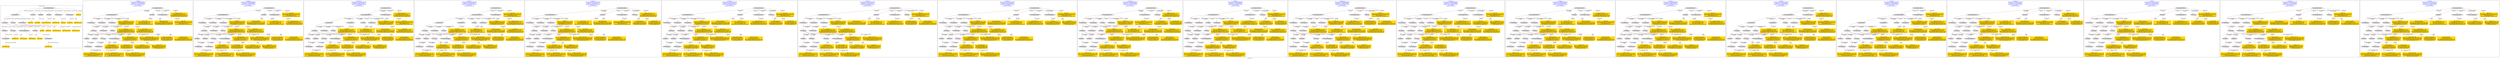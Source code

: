 digraph n0 {
fontcolor="blue"
remincross="true"
label="s02-dma.csv"
subgraph cluster_0 {
label="1-correct model"
n2[style="filled",color="white",fillcolor="lightgray",label="E12_Production1"];
n3[style="filled",color="white",fillcolor="lightgray",label="E21_Person1"];
n4[style="filled",color="white",fillcolor="lightgray",label="E55_Type2"];
n5[style="filled",color="white",fillcolor="lightgray",label="E52_Time-Span3"];
n6[style="filled",color="white",fillcolor="lightgray",label="E69_Death1"];
n7[style="filled",color="white",fillcolor="lightgray",label="E74_Group1"];
n8[style="filled",color="white",fillcolor="lightgray",label="E82_Actor_Appellation1"];
n9[style="filled",color="white",fillcolor="lightgray",label="E67_Birth1"];
n10[shape="plaintext",style="filled",fillcolor="gold",label="Artist URI"];
n11[style="filled",color="white",fillcolor="lightgray",label="E22_Man-Made_Object1"];
n12[style="filled",color="white",fillcolor="lightgray",label="E35_Title1"];
n13[style="filled",color="white",fillcolor="lightgray",label="E30_Right1"];
n14[style="filled",color="white",fillcolor="lightgray",label="E55_Type1"];
n15[style="filled",color="white",fillcolor="lightgray",label="E54_Dimension1"];
n16[style="filled",color="white",fillcolor="lightgray",label="E40_Legal_Body1"];
n17[shape="plaintext",style="filled",fillcolor="gold",label="Object_URI"];
n18[shape="plaintext",style="filled",fillcolor="gold",label="Object Rights"];
n19[shape="plaintext",style="filled",fillcolor="gold",label="Object Title"];
n20[shape="plaintext",style="filled",fillcolor="gold",label="Museum URI"];
n21[shape="plaintext",style="filled",fillcolor="gold",label="Object Link Source"];
n22[style="filled",color="white",fillcolor="lightgray",label="E52_Time-Span1"];
n23[shape="plaintext",style="filled",fillcolor="gold",label="Artist Birth Date"];
n24[style="filled",color="white",fillcolor="lightgray",label="E52_Time-Span2"];
n25[shape="plaintext",style="filled",fillcolor="gold",label="Artist Death Date"];
n26[shape="plaintext",style="filled",fillcolor="gold",label="Object Earliest Date"];
n27[shape="plaintext",style="filled",fillcolor="gold",label="Object Latest Date"];
n28[shape="plaintext",style="filled",fillcolor="gold",label="dimensions"];
n29[shape="plaintext",style="filled",fillcolor="gold",label="Object Work Type URI"];
n30[shape="plaintext",style="filled",fillcolor="gold",label="Object Work Type"];
n31[shape="plaintext",style="filled",fillcolor="gold",label="Medium URI"];
n32[shape="plaintext",style="filled",fillcolor="gold",label="Object Facet Value 1"];
n33[shape="plaintext",style="filled",fillcolor="gold",label="Nationality_URI"];
n34[shape="plaintext",style="filled",fillcolor="gold",label="Artist Nationality"];
n35[shape="plaintext",style="filled",fillcolor="gold",label="Artist Appellation"];
n36[shape="plaintext",style="filled",fillcolor="gold",label="Artist Name"];
}
subgraph cluster_1 {
label="candidate 0\nlink coherence:0.9090909090909091\nnode coherence:0.9354838709677419\nconfidence:0.4716785215693964\nmapping score:0.5153504271420091\ncost:230.99976\n-precision:0.55-recall:0.53"
n38[style="filled",color="white",fillcolor="lightgray",label="E12_Production1"];
n39[style="filled",color="white",fillcolor="lightgray",label="E21_Person1"];
n40[style="filled",color="white",fillcolor="lightgray",label="E52_Time-Span2"];
n41[style="filled",color="white",fillcolor="lightgray",label="E55_Type1"];
n42[style="filled",color="white",fillcolor="lightgray",label="E67_Birth1"];
n43[style="filled",color="white",fillcolor="lightgray",label="E69_Death1"];
n44[style="filled",color="white",fillcolor="lightgray",label="E74_Group1"];
n45[style="filled",color="white",fillcolor="lightgray",label="E82_Actor_Appellation1"];
n46[style="filled",color="white",fillcolor="lightgray",label="E22_Man-Made_Object1"];
n47[style="filled",color="white",fillcolor="lightgray",label="E54_Dimension1"];
n48[style="filled",color="white",fillcolor="lightgray",label="E8_Acquisition1"];
n49[style="filled",color="white",fillcolor="lightgray",label="E33_Linguistic_Object2"];
n50[style="filled",color="white",fillcolor="lightgray",label="E55_Type2"];
n51[style="filled",color="white",fillcolor="lightgray",label="E52_Time-Span1"];
n52[style="filled",color="white",fillcolor="lightgray",label="E52_Time-Span3"];
n53[style="filled",color="white",fillcolor="lightgray",label="E33_Linguistic_Object1"];
n54[shape="plaintext",style="filled",fillcolor="gold",label="Medium URI\n[E57_Material,classLink,0.48]\n[E55_Type,classLink,0.374]\n[E74_Group,classLink,0.146]\n[E29_Design_or_Procedure,P3_has_note,0.0]"];
n55[shape="plaintext",style="filled",fillcolor="gold",label="Object Work Type URI\n[E55_Type,classLink,0.634]\n[E57_Material,classLink,0.172]\n[E74_Group,classLink,0.166]\n[E55_Type,label,0.028]"];
n56[shape="plaintext",style="filled",fillcolor="gold",label="Artist URI\n[E21_Person,classLink,0.456]\n[E82_Actor_Appellation,classLink,0.364]\n[E8_Acquisition,P3_has_note,0.092]\n[E30_Right,P3_has_note,0.088]"];
n57[shape="plaintext",style="filled",fillcolor="gold",label="Object Latest Date\n[E52_Time-Span,P82_at_some_time_within,0.439]\n[E52_Time-Span,P82a_begin_of_the_begin,0.255]\n[E52_Time-Span,P82b_end_of_the_end,0.21]\n[E52_Time-Span,label,0.096]"];
n58[shape="plaintext",style="filled",fillcolor="gold",label="Museum URI\n[E82_Actor_Appellation,label,0.312]\n[E8_Acquisition,P3_has_note,0.26]\n[E30_Right,P3_has_note,0.243]\n[E35_Title,label,0.184]"];
n59[shape="plaintext",style="filled",fillcolor="gold",label="Object Title\n[E73_Information_Object,P3_has_note,0.305]\n[E33_Linguistic_Object,P3_has_note,0.277]\n[E35_Title,label,0.273]\n[E22_Man-Made_Object,classLink,0.145]"];
n60[shape="plaintext",style="filled",fillcolor="gold",label="dimensions\n[E54_Dimension,P3_has_note,0.916]\n[E82_Actor_Appellation,label,0.071]\n[E73_Information_Object,P3_has_note,0.007]\n[E33_Linguistic_Object,P3_has_note,0.006]"];
n61[shape="plaintext",style="filled",fillcolor="gold",label="Object_URI\n[E22_Man-Made_Object,classLink,0.896]\n[E82_Actor_Appellation,label,0.039]\n[E8_Acquisition,P3_has_note,0.033]\n[E30_Right,P3_has_note,0.031]"];
n62[shape="plaintext",style="filled",fillcolor="gold",label="Object Facet Value 1\n[E55_Type,label,0.509]\n[E29_Design_or_Procedure,P3_has_note,0.442]\n[E73_Information_Object,P3_has_note,0.028]\n[E22_Man-Made_Object,P3_has_note,0.021]"];
n63[shape="plaintext",style="filled",fillcolor="gold",label="Artist Nationality\n[E74_Group,label,0.552]\n[E74_Group,classLink,0.344]\n[E8_Acquisition,P3_has_note,0.053]\n[E30_Right,P3_has_note,0.05]"];
n64[shape="plaintext",style="filled",fillcolor="gold",label="Artist Birth Date\n[E52_Time-Span,P82a_begin_of_the_begin,0.498]\n[E52_Time-Span,P82_at_some_time_within,0.43]\n[E52_Time-Span,label,0.037]\n[E33_Linguistic_Object,P3_has_note,0.035]"];
n65[shape="plaintext",style="filled",fillcolor="gold",label="Artist Death Date\n[E52_Time-Span,P82b_end_of_the_end,0.442]\n[E52_Time-Span,P82_at_some_time_within,0.423]\n[E52_Time-Span,label,0.068]\n[E52_Time-Span,P82a_begin_of_the_begin,0.067]"];
n66[shape="plaintext",style="filled",fillcolor="gold",label="Object Earliest Date\n[E52_Time-Span,P82_at_some_time_within,0.437]\n[E52_Time-Span,P82a_begin_of_the_begin,0.273]\n[E52_Time-Span,P82b_end_of_the_end,0.186]\n[E52_Time-Span,label,0.104]"];
n67[shape="plaintext",style="filled",fillcolor="gold",label="Object Link Source\n[E8_Acquisition,P3_has_note,0.279]\n[E30_Right,P3_has_note,0.279]\n[E33_Linguistic_Object,P3_has_note,0.243]\n[E22_Man-Made_Object,classLink,0.199]"];
n68[shape="plaintext",style="filled",fillcolor="gold",label="Object Work Type\n[E55_Type,label,0.439]\n[E55_Type,classLink,0.225]\n[E73_Information_Object,P3_has_note,0.182]\n[E22_Man-Made_Object,P3_has_note,0.153]"];
n69[shape="plaintext",style="filled",fillcolor="gold",label="Artist Appellation\n[E82_Actor_Appellation,classLink,0.905]\n[E21_Person,classLink,0.067]\n[E8_Acquisition,P3_has_note,0.015]\n[E30_Right,P3_has_note,0.014]"];
n70[shape="plaintext",style="filled",fillcolor="gold",label="Nationality_URI\n[E74_Group,classLink,0.716]\n[E55_Type,classLink,0.153]\n[E57_Material,classLink,0.085]\n[E74_Group,label,0.047]"];
n71[shape="plaintext",style="filled",fillcolor="gold",label="Object Rights\n[E8_Acquisition,P3_has_note,0.395]\n[E30_Right,P3_has_note,0.359]\n[E33_Linguistic_Object,P3_has_note,0.158]\n[E22_Man-Made_Object,classLink,0.088]"];
}
subgraph cluster_2 {
label="candidate 1\nlink coherence:0.9090909090909091\nnode coherence:0.9354838709677419\nconfidence:0.4716785215693964\nmapping score:0.5153504271420091\ncost:230.99977\n-precision:0.55-recall:0.53"
n73[style="filled",color="white",fillcolor="lightgray",label="E12_Production1"];
n74[style="filled",color="white",fillcolor="lightgray",label="E21_Person1"];
n75[style="filled",color="white",fillcolor="lightgray",label="E52_Time-Span2"];
n76[style="filled",color="white",fillcolor="lightgray",label="E55_Type1"];
n77[style="filled",color="white",fillcolor="lightgray",label="E67_Birth1"];
n78[style="filled",color="white",fillcolor="lightgray",label="E69_Death1"];
n79[style="filled",color="white",fillcolor="lightgray",label="E74_Group1"];
n80[style="filled",color="white",fillcolor="lightgray",label="E82_Actor_Appellation1"];
n81[style="filled",color="white",fillcolor="lightgray",label="E22_Man-Made_Object1"];
n82[style="filled",color="white",fillcolor="lightgray",label="E54_Dimension1"];
n83[style="filled",color="white",fillcolor="lightgray",label="E8_Acquisition1"];
n84[style="filled",color="white",fillcolor="lightgray",label="E33_Linguistic_Object1"];
n85[style="filled",color="white",fillcolor="lightgray",label="E55_Type3"];
n86[style="filled",color="white",fillcolor="lightgray",label="E52_Time-Span1"];
n87[style="filled",color="white",fillcolor="lightgray",label="E52_Time-Span3"];
n88[style="filled",color="white",fillcolor="lightgray",label="E33_Linguistic_Object2"];
n89[shape="plaintext",style="filled",fillcolor="gold",label="Object Work Type URI\n[E55_Type,classLink,0.634]\n[E57_Material,classLink,0.172]\n[E74_Group,classLink,0.166]\n[E55_Type,label,0.028]"];
n90[shape="plaintext",style="filled",fillcolor="gold",label="Artist URI\n[E21_Person,classLink,0.456]\n[E82_Actor_Appellation,classLink,0.364]\n[E8_Acquisition,P3_has_note,0.092]\n[E30_Right,P3_has_note,0.088]"];
n91[shape="plaintext",style="filled",fillcolor="gold",label="Object Facet Value 1\n[E55_Type,label,0.509]\n[E29_Design_or_Procedure,P3_has_note,0.442]\n[E73_Information_Object,P3_has_note,0.028]\n[E22_Man-Made_Object,P3_has_note,0.021]"];
n92[shape="plaintext",style="filled",fillcolor="gold",label="Object Latest Date\n[E52_Time-Span,P82_at_some_time_within,0.439]\n[E52_Time-Span,P82a_begin_of_the_begin,0.255]\n[E52_Time-Span,P82b_end_of_the_end,0.21]\n[E52_Time-Span,label,0.096]"];
n93[shape="plaintext",style="filled",fillcolor="gold",label="Museum URI\n[E82_Actor_Appellation,label,0.312]\n[E8_Acquisition,P3_has_note,0.26]\n[E30_Right,P3_has_note,0.243]\n[E35_Title,label,0.184]"];
n94[shape="plaintext",style="filled",fillcolor="gold",label="Object Title\n[E73_Information_Object,P3_has_note,0.305]\n[E33_Linguistic_Object,P3_has_note,0.277]\n[E35_Title,label,0.273]\n[E22_Man-Made_Object,classLink,0.145]"];
n95[shape="plaintext",style="filled",fillcolor="gold",label="dimensions\n[E54_Dimension,P3_has_note,0.916]\n[E82_Actor_Appellation,label,0.071]\n[E73_Information_Object,P3_has_note,0.007]\n[E33_Linguistic_Object,P3_has_note,0.006]"];
n96[shape="plaintext",style="filled",fillcolor="gold",label="Object_URI\n[E22_Man-Made_Object,classLink,0.896]\n[E82_Actor_Appellation,label,0.039]\n[E8_Acquisition,P3_has_note,0.033]\n[E30_Right,P3_has_note,0.031]"];
n97[shape="plaintext",style="filled",fillcolor="gold",label="Artist Nationality\n[E74_Group,label,0.552]\n[E74_Group,classLink,0.344]\n[E8_Acquisition,P3_has_note,0.053]\n[E30_Right,P3_has_note,0.05]"];
n98[shape="plaintext",style="filled",fillcolor="gold",label="Artist Birth Date\n[E52_Time-Span,P82a_begin_of_the_begin,0.498]\n[E52_Time-Span,P82_at_some_time_within,0.43]\n[E52_Time-Span,label,0.037]\n[E33_Linguistic_Object,P3_has_note,0.035]"];
n99[shape="plaintext",style="filled",fillcolor="gold",label="Artist Death Date\n[E52_Time-Span,P82b_end_of_the_end,0.442]\n[E52_Time-Span,P82_at_some_time_within,0.423]\n[E52_Time-Span,label,0.068]\n[E52_Time-Span,P82a_begin_of_the_begin,0.067]"];
n100[shape="plaintext",style="filled",fillcolor="gold",label="Object Earliest Date\n[E52_Time-Span,P82_at_some_time_within,0.437]\n[E52_Time-Span,P82a_begin_of_the_begin,0.273]\n[E52_Time-Span,P82b_end_of_the_end,0.186]\n[E52_Time-Span,label,0.104]"];
n101[shape="plaintext",style="filled",fillcolor="gold",label="Object Link Source\n[E8_Acquisition,P3_has_note,0.279]\n[E30_Right,P3_has_note,0.279]\n[E33_Linguistic_Object,P3_has_note,0.243]\n[E22_Man-Made_Object,classLink,0.199]"];
n102[shape="plaintext",style="filled",fillcolor="gold",label="Object Work Type\n[E55_Type,label,0.439]\n[E55_Type,classLink,0.225]\n[E73_Information_Object,P3_has_note,0.182]\n[E22_Man-Made_Object,P3_has_note,0.153]"];
n103[shape="plaintext",style="filled",fillcolor="gold",label="Medium URI\n[E57_Material,classLink,0.48]\n[E55_Type,classLink,0.374]\n[E74_Group,classLink,0.146]\n[E29_Design_or_Procedure,P3_has_note,0.0]"];
n104[shape="plaintext",style="filled",fillcolor="gold",label="Artist Appellation\n[E82_Actor_Appellation,classLink,0.905]\n[E21_Person,classLink,0.067]\n[E8_Acquisition,P3_has_note,0.015]\n[E30_Right,P3_has_note,0.014]"];
n105[shape="plaintext",style="filled",fillcolor="gold",label="Nationality_URI\n[E74_Group,classLink,0.716]\n[E55_Type,classLink,0.153]\n[E57_Material,classLink,0.085]\n[E74_Group,label,0.047]"];
n106[shape="plaintext",style="filled",fillcolor="gold",label="Object Rights\n[E8_Acquisition,P3_has_note,0.395]\n[E30_Right,P3_has_note,0.359]\n[E33_Linguistic_Object,P3_has_note,0.158]\n[E22_Man-Made_Object,classLink,0.088]"];
}
subgraph cluster_3 {
label="candidate 10\nlink coherence:0.8787878787878788\nnode coherence:0.9354838709677419\nconfidence:0.4689810242384776\nmapping score:0.5144512613650362\ncost:230.99976\n-precision:0.58-recall:0.56"
n108[style="filled",color="white",fillcolor="lightgray",label="E12_Production1"];
n109[style="filled",color="white",fillcolor="lightgray",label="E21_Person1"];
n110[style="filled",color="white",fillcolor="lightgray",label="E52_Time-Span2"];
n111[style="filled",color="white",fillcolor="lightgray",label="E55_Type1"];
n112[style="filled",color="white",fillcolor="lightgray",label="E67_Birth1"];
n113[style="filled",color="white",fillcolor="lightgray",label="E69_Death1"];
n114[style="filled",color="white",fillcolor="lightgray",label="E74_Group1"];
n115[style="filled",color="white",fillcolor="lightgray",label="E82_Actor_Appellation1"];
n116[style="filled",color="white",fillcolor="lightgray",label="E22_Man-Made_Object1"];
n117[style="filled",color="white",fillcolor="lightgray",label="E54_Dimension1"];
n118[style="filled",color="white",fillcolor="lightgray",label="E55_Type2"];
n119[style="filled",color="white",fillcolor="lightgray",label="E8_Acquisition1"];
n120[style="filled",color="white",fillcolor="lightgray",label="E33_Linguistic_Object2"];
n121[style="filled",color="white",fillcolor="lightgray",label="E52_Time-Span1"];
n122[style="filled",color="white",fillcolor="lightgray",label="E52_Time-Span3"];
n123[style="filled",color="white",fillcolor="lightgray",label="E33_Linguistic_Object1"];
n124[shape="plaintext",style="filled",fillcolor="gold",label="Medium URI\n[E57_Material,classLink,0.48]\n[E55_Type,classLink,0.374]\n[E74_Group,classLink,0.146]\n[E29_Design_or_Procedure,P3_has_note,0.0]"];
n125[shape="plaintext",style="filled",fillcolor="gold",label="Object Work Type URI\n[E55_Type,classLink,0.634]\n[E57_Material,classLink,0.172]\n[E74_Group,classLink,0.166]\n[E55_Type,label,0.028]"];
n126[shape="plaintext",style="filled",fillcolor="gold",label="Artist Death Date\n[E52_Time-Span,P82b_end_of_the_end,0.442]\n[E52_Time-Span,P82_at_some_time_within,0.423]\n[E52_Time-Span,label,0.068]\n[E52_Time-Span,P82a_begin_of_the_begin,0.067]"];
n127[shape="plaintext",style="filled",fillcolor="gold",label="Artist URI\n[E21_Person,classLink,0.456]\n[E82_Actor_Appellation,classLink,0.364]\n[E8_Acquisition,P3_has_note,0.092]\n[E30_Right,P3_has_note,0.088]"];
n128[shape="plaintext",style="filled",fillcolor="gold",label="Object Latest Date\n[E52_Time-Span,P82_at_some_time_within,0.439]\n[E52_Time-Span,P82a_begin_of_the_begin,0.255]\n[E52_Time-Span,P82b_end_of_the_end,0.21]\n[E52_Time-Span,label,0.096]"];
n129[shape="plaintext",style="filled",fillcolor="gold",label="Museum URI\n[E82_Actor_Appellation,label,0.312]\n[E8_Acquisition,P3_has_note,0.26]\n[E30_Right,P3_has_note,0.243]\n[E35_Title,label,0.184]"];
n130[shape="plaintext",style="filled",fillcolor="gold",label="Object Title\n[E73_Information_Object,P3_has_note,0.305]\n[E33_Linguistic_Object,P3_has_note,0.277]\n[E35_Title,label,0.273]\n[E22_Man-Made_Object,classLink,0.145]"];
n131[shape="plaintext",style="filled",fillcolor="gold",label="dimensions\n[E54_Dimension,P3_has_note,0.916]\n[E82_Actor_Appellation,label,0.071]\n[E73_Information_Object,P3_has_note,0.007]\n[E33_Linguistic_Object,P3_has_note,0.006]"];
n132[shape="plaintext",style="filled",fillcolor="gold",label="Object_URI\n[E22_Man-Made_Object,classLink,0.896]\n[E82_Actor_Appellation,label,0.039]\n[E8_Acquisition,P3_has_note,0.033]\n[E30_Right,P3_has_note,0.031]"];
n133[shape="plaintext",style="filled",fillcolor="gold",label="Object Facet Value 1\n[E55_Type,label,0.509]\n[E29_Design_or_Procedure,P3_has_note,0.442]\n[E73_Information_Object,P3_has_note,0.028]\n[E22_Man-Made_Object,P3_has_note,0.021]"];
n134[shape="plaintext",style="filled",fillcolor="gold",label="Artist Nationality\n[E74_Group,label,0.552]\n[E74_Group,classLink,0.344]\n[E8_Acquisition,P3_has_note,0.053]\n[E30_Right,P3_has_note,0.05]"];
n135[shape="plaintext",style="filled",fillcolor="gold",label="Artist Birth Date\n[E52_Time-Span,P82a_begin_of_the_begin,0.498]\n[E52_Time-Span,P82_at_some_time_within,0.43]\n[E52_Time-Span,label,0.037]\n[E33_Linguistic_Object,P3_has_note,0.035]"];
n136[shape="plaintext",style="filled",fillcolor="gold",label="Object Earliest Date\n[E52_Time-Span,P82_at_some_time_within,0.437]\n[E52_Time-Span,P82a_begin_of_the_begin,0.273]\n[E52_Time-Span,P82b_end_of_the_end,0.186]\n[E52_Time-Span,label,0.104]"];
n137[shape="plaintext",style="filled",fillcolor="gold",label="Object Link Source\n[E8_Acquisition,P3_has_note,0.279]\n[E30_Right,P3_has_note,0.279]\n[E33_Linguistic_Object,P3_has_note,0.243]\n[E22_Man-Made_Object,classLink,0.199]"];
n138[shape="plaintext",style="filled",fillcolor="gold",label="Object Work Type\n[E55_Type,label,0.439]\n[E55_Type,classLink,0.225]\n[E73_Information_Object,P3_has_note,0.182]\n[E22_Man-Made_Object,P3_has_note,0.153]"];
n139[shape="plaintext",style="filled",fillcolor="gold",label="Artist Appellation\n[E82_Actor_Appellation,classLink,0.905]\n[E21_Person,classLink,0.067]\n[E8_Acquisition,P3_has_note,0.015]\n[E30_Right,P3_has_note,0.014]"];
n140[shape="plaintext",style="filled",fillcolor="gold",label="Nationality_URI\n[E74_Group,classLink,0.716]\n[E55_Type,classLink,0.153]\n[E57_Material,classLink,0.085]\n[E74_Group,label,0.047]"];
n141[shape="plaintext",style="filled",fillcolor="gold",label="Object Rights\n[E8_Acquisition,P3_has_note,0.395]\n[E30_Right,P3_has_note,0.359]\n[E33_Linguistic_Object,P3_has_note,0.158]\n[E22_Man-Made_Object,classLink,0.088]"];
}
subgraph cluster_4 {
label="candidate 11\nlink coherence:0.8787878787878788\nnode coherence:0.9354838709677419\nconfidence:0.4689810242384776\nmapping score:0.5144512613650362\ncost:230.99977\n-precision:0.58-recall:0.56"
n143[style="filled",color="white",fillcolor="lightgray",label="E12_Production1"];
n144[style="filled",color="white",fillcolor="lightgray",label="E21_Person1"];
n145[style="filled",color="white",fillcolor="lightgray",label="E52_Time-Span2"];
n146[style="filled",color="white",fillcolor="lightgray",label="E55_Type1"];
n147[style="filled",color="white",fillcolor="lightgray",label="E67_Birth1"];
n148[style="filled",color="white",fillcolor="lightgray",label="E69_Death1"];
n149[style="filled",color="white",fillcolor="lightgray",label="E74_Group1"];
n150[style="filled",color="white",fillcolor="lightgray",label="E82_Actor_Appellation1"];
n151[style="filled",color="white",fillcolor="lightgray",label="E22_Man-Made_Object1"];
n152[style="filled",color="white",fillcolor="lightgray",label="E54_Dimension1"];
n153[style="filled",color="white",fillcolor="lightgray",label="E55_Type2"];
n154[style="filled",color="white",fillcolor="lightgray",label="E8_Acquisition1"];
n155[style="filled",color="white",fillcolor="lightgray",label="E33_Linguistic_Object1"];
n156[style="filled",color="white",fillcolor="lightgray",label="E52_Time-Span1"];
n157[style="filled",color="white",fillcolor="lightgray",label="E52_Time-Span3"];
n158[style="filled",color="white",fillcolor="lightgray",label="E33_Linguistic_Object2"];
n159[shape="plaintext",style="filled",fillcolor="gold",label="Medium URI\n[E57_Material,classLink,0.48]\n[E55_Type,classLink,0.374]\n[E74_Group,classLink,0.146]\n[E29_Design_or_Procedure,P3_has_note,0.0]"];
n160[shape="plaintext",style="filled",fillcolor="gold",label="Object Work Type URI\n[E55_Type,classLink,0.634]\n[E57_Material,classLink,0.172]\n[E74_Group,classLink,0.166]\n[E55_Type,label,0.028]"];
n161[shape="plaintext",style="filled",fillcolor="gold",label="Artist Death Date\n[E52_Time-Span,P82b_end_of_the_end,0.442]\n[E52_Time-Span,P82_at_some_time_within,0.423]\n[E52_Time-Span,label,0.068]\n[E52_Time-Span,P82a_begin_of_the_begin,0.067]"];
n162[shape="plaintext",style="filled",fillcolor="gold",label="Artist URI\n[E21_Person,classLink,0.456]\n[E82_Actor_Appellation,classLink,0.364]\n[E8_Acquisition,P3_has_note,0.092]\n[E30_Right,P3_has_note,0.088]"];
n163[shape="plaintext",style="filled",fillcolor="gold",label="Object Latest Date\n[E52_Time-Span,P82_at_some_time_within,0.439]\n[E52_Time-Span,P82a_begin_of_the_begin,0.255]\n[E52_Time-Span,P82b_end_of_the_end,0.21]\n[E52_Time-Span,label,0.096]"];
n164[shape="plaintext",style="filled",fillcolor="gold",label="Museum URI\n[E82_Actor_Appellation,label,0.312]\n[E8_Acquisition,P3_has_note,0.26]\n[E30_Right,P3_has_note,0.243]\n[E35_Title,label,0.184]"];
n165[shape="plaintext",style="filled",fillcolor="gold",label="Object Title\n[E73_Information_Object,P3_has_note,0.305]\n[E33_Linguistic_Object,P3_has_note,0.277]\n[E35_Title,label,0.273]\n[E22_Man-Made_Object,classLink,0.145]"];
n166[shape="plaintext",style="filled",fillcolor="gold",label="dimensions\n[E54_Dimension,P3_has_note,0.916]\n[E82_Actor_Appellation,label,0.071]\n[E73_Information_Object,P3_has_note,0.007]\n[E33_Linguistic_Object,P3_has_note,0.006]"];
n167[shape="plaintext",style="filled",fillcolor="gold",label="Object_URI\n[E22_Man-Made_Object,classLink,0.896]\n[E82_Actor_Appellation,label,0.039]\n[E8_Acquisition,P3_has_note,0.033]\n[E30_Right,P3_has_note,0.031]"];
n168[shape="plaintext",style="filled",fillcolor="gold",label="Object Facet Value 1\n[E55_Type,label,0.509]\n[E29_Design_or_Procedure,P3_has_note,0.442]\n[E73_Information_Object,P3_has_note,0.028]\n[E22_Man-Made_Object,P3_has_note,0.021]"];
n169[shape="plaintext",style="filled",fillcolor="gold",label="Artist Nationality\n[E74_Group,label,0.552]\n[E74_Group,classLink,0.344]\n[E8_Acquisition,P3_has_note,0.053]\n[E30_Right,P3_has_note,0.05]"];
n170[shape="plaintext",style="filled",fillcolor="gold",label="Artist Birth Date\n[E52_Time-Span,P82a_begin_of_the_begin,0.498]\n[E52_Time-Span,P82_at_some_time_within,0.43]\n[E52_Time-Span,label,0.037]\n[E33_Linguistic_Object,P3_has_note,0.035]"];
n171[shape="plaintext",style="filled",fillcolor="gold",label="Object Earliest Date\n[E52_Time-Span,P82_at_some_time_within,0.437]\n[E52_Time-Span,P82a_begin_of_the_begin,0.273]\n[E52_Time-Span,P82b_end_of_the_end,0.186]\n[E52_Time-Span,label,0.104]"];
n172[shape="plaintext",style="filled",fillcolor="gold",label="Object Link Source\n[E8_Acquisition,P3_has_note,0.279]\n[E30_Right,P3_has_note,0.279]\n[E33_Linguistic_Object,P3_has_note,0.243]\n[E22_Man-Made_Object,classLink,0.199]"];
n173[shape="plaintext",style="filled",fillcolor="gold",label="Object Work Type\n[E55_Type,label,0.439]\n[E55_Type,classLink,0.225]\n[E73_Information_Object,P3_has_note,0.182]\n[E22_Man-Made_Object,P3_has_note,0.153]"];
n174[shape="plaintext",style="filled",fillcolor="gold",label="Artist Appellation\n[E82_Actor_Appellation,classLink,0.905]\n[E21_Person,classLink,0.067]\n[E8_Acquisition,P3_has_note,0.015]\n[E30_Right,P3_has_note,0.014]"];
n175[shape="plaintext",style="filled",fillcolor="gold",label="Nationality_URI\n[E74_Group,classLink,0.716]\n[E55_Type,classLink,0.153]\n[E57_Material,classLink,0.085]\n[E74_Group,label,0.047]"];
n176[shape="plaintext",style="filled",fillcolor="gold",label="Object Rights\n[E8_Acquisition,P3_has_note,0.395]\n[E30_Right,P3_has_note,0.359]\n[E33_Linguistic_Object,P3_has_note,0.158]\n[E22_Man-Made_Object,classLink,0.088]"];
}
subgraph cluster_5 {
label="candidate 12\nlink coherence:0.8787878787878788\nnode coherence:0.9354838709677419\nconfidence:0.4689810242384776\nmapping score:0.5144512613650362\ncost:330.009772\n-precision:0.55-recall:0.53"
n178[style="filled",color="white",fillcolor="lightgray",label="E12_Production1"];
n179[style="filled",color="white",fillcolor="lightgray",label="E21_Person1"];
n180[style="filled",color="white",fillcolor="lightgray",label="E52_Time-Span2"];
n181[style="filled",color="white",fillcolor="lightgray",label="E55_Type1"];
n182[style="filled",color="white",fillcolor="lightgray",label="E67_Birth1"];
n183[style="filled",color="white",fillcolor="lightgray",label="E69_Death1"];
n184[style="filled",color="white",fillcolor="lightgray",label="E82_Actor_Appellation1"];
n185[style="filled",color="white",fillcolor="lightgray",label="E22_Man-Made_Object1"];
n186[style="filled",color="white",fillcolor="lightgray",label="E54_Dimension1"];
n187[style="filled",color="white",fillcolor="lightgray",label="E8_Acquisition1"];
n188[style="filled",color="white",fillcolor="lightgray",label="E33_Linguistic_Object2"];
n189[style="filled",color="white",fillcolor="lightgray",label="E55_Type2"];
n190[style="filled",color="white",fillcolor="lightgray",label="E52_Time-Span1"];
n191[style="filled",color="white",fillcolor="lightgray",label="E52_Time-Span3"];
n192[style="filled",color="white",fillcolor="lightgray",label="E33_Linguistic_Object1"];
n193[style="filled",color="white",fillcolor="lightgray",label="E74_Group1"];
n194[shape="plaintext",style="filled",fillcolor="gold",label="Medium URI\n[E57_Material,classLink,0.48]\n[E55_Type,classLink,0.374]\n[E74_Group,classLink,0.146]\n[E29_Design_or_Procedure,P3_has_note,0.0]"];
n195[shape="plaintext",style="filled",fillcolor="gold",label="Object Work Type URI\n[E55_Type,classLink,0.634]\n[E57_Material,classLink,0.172]\n[E74_Group,classLink,0.166]\n[E55_Type,label,0.028]"];
n196[shape="plaintext",style="filled",fillcolor="gold",label="Artist Death Date\n[E52_Time-Span,P82b_end_of_the_end,0.442]\n[E52_Time-Span,P82_at_some_time_within,0.423]\n[E52_Time-Span,label,0.068]\n[E52_Time-Span,P82a_begin_of_the_begin,0.067]"];
n197[shape="plaintext",style="filled",fillcolor="gold",label="Artist URI\n[E21_Person,classLink,0.456]\n[E82_Actor_Appellation,classLink,0.364]\n[E8_Acquisition,P3_has_note,0.092]\n[E30_Right,P3_has_note,0.088]"];
n198[shape="plaintext",style="filled",fillcolor="gold",label="Object Latest Date\n[E52_Time-Span,P82_at_some_time_within,0.439]\n[E52_Time-Span,P82a_begin_of_the_begin,0.255]\n[E52_Time-Span,P82b_end_of_the_end,0.21]\n[E52_Time-Span,label,0.096]"];
n199[shape="plaintext",style="filled",fillcolor="gold",label="Museum URI\n[E82_Actor_Appellation,label,0.312]\n[E8_Acquisition,P3_has_note,0.26]\n[E30_Right,P3_has_note,0.243]\n[E35_Title,label,0.184]"];
n200[shape="plaintext",style="filled",fillcolor="gold",label="Object Title\n[E73_Information_Object,P3_has_note,0.305]\n[E33_Linguistic_Object,P3_has_note,0.277]\n[E35_Title,label,0.273]\n[E22_Man-Made_Object,classLink,0.145]"];
n201[shape="plaintext",style="filled",fillcolor="gold",label="dimensions\n[E54_Dimension,P3_has_note,0.916]\n[E82_Actor_Appellation,label,0.071]\n[E73_Information_Object,P3_has_note,0.007]\n[E33_Linguistic_Object,P3_has_note,0.006]"];
n202[shape="plaintext",style="filled",fillcolor="gold",label="Object_URI\n[E22_Man-Made_Object,classLink,0.896]\n[E82_Actor_Appellation,label,0.039]\n[E8_Acquisition,P3_has_note,0.033]\n[E30_Right,P3_has_note,0.031]"];
n203[shape="plaintext",style="filled",fillcolor="gold",label="Object Facet Value 1\n[E55_Type,label,0.509]\n[E29_Design_or_Procedure,P3_has_note,0.442]\n[E73_Information_Object,P3_has_note,0.028]\n[E22_Man-Made_Object,P3_has_note,0.021]"];
n204[shape="plaintext",style="filled",fillcolor="gold",label="Artist Nationality\n[E74_Group,label,0.552]\n[E74_Group,classLink,0.344]\n[E8_Acquisition,P3_has_note,0.053]\n[E30_Right,P3_has_note,0.05]"];
n205[shape="plaintext",style="filled",fillcolor="gold",label="Artist Birth Date\n[E52_Time-Span,P82a_begin_of_the_begin,0.498]\n[E52_Time-Span,P82_at_some_time_within,0.43]\n[E52_Time-Span,label,0.037]\n[E33_Linguistic_Object,P3_has_note,0.035]"];
n206[shape="plaintext",style="filled",fillcolor="gold",label="Object Earliest Date\n[E52_Time-Span,P82_at_some_time_within,0.437]\n[E52_Time-Span,P82a_begin_of_the_begin,0.273]\n[E52_Time-Span,P82b_end_of_the_end,0.186]\n[E52_Time-Span,label,0.104]"];
n207[shape="plaintext",style="filled",fillcolor="gold",label="Object Link Source\n[E8_Acquisition,P3_has_note,0.279]\n[E30_Right,P3_has_note,0.279]\n[E33_Linguistic_Object,P3_has_note,0.243]\n[E22_Man-Made_Object,classLink,0.199]"];
n208[shape="plaintext",style="filled",fillcolor="gold",label="Object Work Type\n[E55_Type,label,0.439]\n[E55_Type,classLink,0.225]\n[E73_Information_Object,P3_has_note,0.182]\n[E22_Man-Made_Object,P3_has_note,0.153]"];
n209[shape="plaintext",style="filled",fillcolor="gold",label="Artist Appellation\n[E82_Actor_Appellation,classLink,0.905]\n[E21_Person,classLink,0.067]\n[E8_Acquisition,P3_has_note,0.015]\n[E30_Right,P3_has_note,0.014]"];
n210[shape="plaintext",style="filled",fillcolor="gold",label="Nationality_URI\n[E74_Group,classLink,0.716]\n[E55_Type,classLink,0.153]\n[E57_Material,classLink,0.085]\n[E74_Group,label,0.047]"];
n211[shape="plaintext",style="filled",fillcolor="gold",label="Object Rights\n[E8_Acquisition,P3_has_note,0.395]\n[E30_Right,P3_has_note,0.359]\n[E33_Linguistic_Object,P3_has_note,0.158]\n[E22_Man-Made_Object,classLink,0.088]"];
}
subgraph cluster_6 {
label="candidate 13\nlink coherence:0.8787878787878788\nnode coherence:0.9354838709677419\nconfidence:0.4689810242384776\nmapping score:0.5144512613650362\ncost:330.009782\n-precision:0.55-recall:0.53"
n213[style="filled",color="white",fillcolor="lightgray",label="E12_Production1"];
n214[style="filled",color="white",fillcolor="lightgray",label="E21_Person1"];
n215[style="filled",color="white",fillcolor="lightgray",label="E52_Time-Span2"];
n216[style="filled",color="white",fillcolor="lightgray",label="E55_Type1"];
n217[style="filled",color="white",fillcolor="lightgray",label="E67_Birth1"];
n218[style="filled",color="white",fillcolor="lightgray",label="E69_Death1"];
n219[style="filled",color="white",fillcolor="lightgray",label="E82_Actor_Appellation1"];
n220[style="filled",color="white",fillcolor="lightgray",label="E22_Man-Made_Object1"];
n221[style="filled",color="white",fillcolor="lightgray",label="E54_Dimension1"];
n222[style="filled",color="white",fillcolor="lightgray",label="E8_Acquisition1"];
n223[style="filled",color="white",fillcolor="lightgray",label="E33_Linguistic_Object1"];
n224[style="filled",color="white",fillcolor="lightgray",label="E55_Type3"];
n225[style="filled",color="white",fillcolor="lightgray",label="E52_Time-Span1"];
n226[style="filled",color="white",fillcolor="lightgray",label="E52_Time-Span3"];
n227[style="filled",color="white",fillcolor="lightgray",label="E33_Linguistic_Object2"];
n228[style="filled",color="white",fillcolor="lightgray",label="E74_Group1"];
n229[shape="plaintext",style="filled",fillcolor="gold",label="Object Work Type URI\n[E55_Type,classLink,0.634]\n[E57_Material,classLink,0.172]\n[E74_Group,classLink,0.166]\n[E55_Type,label,0.028]"];
n230[shape="plaintext",style="filled",fillcolor="gold",label="Artist Death Date\n[E52_Time-Span,P82b_end_of_the_end,0.442]\n[E52_Time-Span,P82_at_some_time_within,0.423]\n[E52_Time-Span,label,0.068]\n[E52_Time-Span,P82a_begin_of_the_begin,0.067]"];
n231[shape="plaintext",style="filled",fillcolor="gold",label="Artist URI\n[E21_Person,classLink,0.456]\n[E82_Actor_Appellation,classLink,0.364]\n[E8_Acquisition,P3_has_note,0.092]\n[E30_Right,P3_has_note,0.088]"];
n232[shape="plaintext",style="filled",fillcolor="gold",label="Object Facet Value 1\n[E55_Type,label,0.509]\n[E29_Design_or_Procedure,P3_has_note,0.442]\n[E73_Information_Object,P3_has_note,0.028]\n[E22_Man-Made_Object,P3_has_note,0.021]"];
n233[shape="plaintext",style="filled",fillcolor="gold",label="Object Latest Date\n[E52_Time-Span,P82_at_some_time_within,0.439]\n[E52_Time-Span,P82a_begin_of_the_begin,0.255]\n[E52_Time-Span,P82b_end_of_the_end,0.21]\n[E52_Time-Span,label,0.096]"];
n234[shape="plaintext",style="filled",fillcolor="gold",label="Museum URI\n[E82_Actor_Appellation,label,0.312]\n[E8_Acquisition,P3_has_note,0.26]\n[E30_Right,P3_has_note,0.243]\n[E35_Title,label,0.184]"];
n235[shape="plaintext",style="filled",fillcolor="gold",label="Object Title\n[E73_Information_Object,P3_has_note,0.305]\n[E33_Linguistic_Object,P3_has_note,0.277]\n[E35_Title,label,0.273]\n[E22_Man-Made_Object,classLink,0.145]"];
n236[shape="plaintext",style="filled",fillcolor="gold",label="dimensions\n[E54_Dimension,P3_has_note,0.916]\n[E82_Actor_Appellation,label,0.071]\n[E73_Information_Object,P3_has_note,0.007]\n[E33_Linguistic_Object,P3_has_note,0.006]"];
n237[shape="plaintext",style="filled",fillcolor="gold",label="Object_URI\n[E22_Man-Made_Object,classLink,0.896]\n[E82_Actor_Appellation,label,0.039]\n[E8_Acquisition,P3_has_note,0.033]\n[E30_Right,P3_has_note,0.031]"];
n238[shape="plaintext",style="filled",fillcolor="gold",label="Artist Nationality\n[E74_Group,label,0.552]\n[E74_Group,classLink,0.344]\n[E8_Acquisition,P3_has_note,0.053]\n[E30_Right,P3_has_note,0.05]"];
n239[shape="plaintext",style="filled",fillcolor="gold",label="Artist Birth Date\n[E52_Time-Span,P82a_begin_of_the_begin,0.498]\n[E52_Time-Span,P82_at_some_time_within,0.43]\n[E52_Time-Span,label,0.037]\n[E33_Linguistic_Object,P3_has_note,0.035]"];
n240[shape="plaintext",style="filled",fillcolor="gold",label="Object Earliest Date\n[E52_Time-Span,P82_at_some_time_within,0.437]\n[E52_Time-Span,P82a_begin_of_the_begin,0.273]\n[E52_Time-Span,P82b_end_of_the_end,0.186]\n[E52_Time-Span,label,0.104]"];
n241[shape="plaintext",style="filled",fillcolor="gold",label="Object Link Source\n[E8_Acquisition,P3_has_note,0.279]\n[E30_Right,P3_has_note,0.279]\n[E33_Linguistic_Object,P3_has_note,0.243]\n[E22_Man-Made_Object,classLink,0.199]"];
n242[shape="plaintext",style="filled",fillcolor="gold",label="Object Work Type\n[E55_Type,label,0.439]\n[E55_Type,classLink,0.225]\n[E73_Information_Object,P3_has_note,0.182]\n[E22_Man-Made_Object,P3_has_note,0.153]"];
n243[shape="plaintext",style="filled",fillcolor="gold",label="Medium URI\n[E57_Material,classLink,0.48]\n[E55_Type,classLink,0.374]\n[E74_Group,classLink,0.146]\n[E29_Design_or_Procedure,P3_has_note,0.0]"];
n244[shape="plaintext",style="filled",fillcolor="gold",label="Artist Appellation\n[E82_Actor_Appellation,classLink,0.905]\n[E21_Person,classLink,0.067]\n[E8_Acquisition,P3_has_note,0.015]\n[E30_Right,P3_has_note,0.014]"];
n245[shape="plaintext",style="filled",fillcolor="gold",label="Nationality_URI\n[E74_Group,classLink,0.716]\n[E55_Type,classLink,0.153]\n[E57_Material,classLink,0.085]\n[E74_Group,label,0.047]"];
n246[shape="plaintext",style="filled",fillcolor="gold",label="Object Rights\n[E8_Acquisition,P3_has_note,0.395]\n[E30_Right,P3_has_note,0.359]\n[E33_Linguistic_Object,P3_has_note,0.158]\n[E22_Man-Made_Object,classLink,0.088]"];
}
subgraph cluster_7 {
label="candidate 14\nlink coherence:0.8787878787878788\nnode coherence:0.9354838709677419\nconfidence:0.4689810242384776\nmapping score:0.5144512613650362\ncost:330.009792\n-precision:0.58-recall:0.56"
n248[style="filled",color="white",fillcolor="lightgray",label="E12_Production1"];
n249[style="filled",color="white",fillcolor="lightgray",label="E21_Person1"];
n250[style="filled",color="white",fillcolor="lightgray",label="E52_Time-Span2"];
n251[style="filled",color="white",fillcolor="lightgray",label="E67_Birth1"];
n252[style="filled",color="white",fillcolor="lightgray",label="E69_Death1"];
n253[style="filled",color="white",fillcolor="lightgray",label="E74_Group1"];
n254[style="filled",color="white",fillcolor="lightgray",label="E82_Actor_Appellation1"];
n255[style="filled",color="white",fillcolor="lightgray",label="E22_Man-Made_Object1"];
n256[style="filled",color="white",fillcolor="lightgray",label="E54_Dimension1"];
n257[style="filled",color="white",fillcolor="lightgray",label="E8_Acquisition1"];
n258[style="filled",color="white",fillcolor="lightgray",label="E33_Linguistic_Object1"];
n259[style="filled",color="white",fillcolor="lightgray",label="E55_Type3"];
n260[style="filled",color="white",fillcolor="lightgray",label="E52_Time-Span1"];
n261[style="filled",color="white",fillcolor="lightgray",label="E52_Time-Span3"];
n262[style="filled",color="white",fillcolor="lightgray",label="E33_Linguistic_Object2"];
n263[style="filled",color="white",fillcolor="lightgray",label="E55_Type1"];
n264[shape="plaintext",style="filled",fillcolor="gold",label="Object Work Type URI\n[E55_Type,classLink,0.634]\n[E57_Material,classLink,0.172]\n[E74_Group,classLink,0.166]\n[E55_Type,label,0.028]"];
n265[shape="plaintext",style="filled",fillcolor="gold",label="Artist Death Date\n[E52_Time-Span,P82b_end_of_the_end,0.442]\n[E52_Time-Span,P82_at_some_time_within,0.423]\n[E52_Time-Span,label,0.068]\n[E52_Time-Span,P82a_begin_of_the_begin,0.067]"];
n266[shape="plaintext",style="filled",fillcolor="gold",label="Artist URI\n[E21_Person,classLink,0.456]\n[E82_Actor_Appellation,classLink,0.364]\n[E8_Acquisition,P3_has_note,0.092]\n[E30_Right,P3_has_note,0.088]"];
n267[shape="plaintext",style="filled",fillcolor="gold",label="Object Facet Value 1\n[E55_Type,label,0.509]\n[E29_Design_or_Procedure,P3_has_note,0.442]\n[E73_Information_Object,P3_has_note,0.028]\n[E22_Man-Made_Object,P3_has_note,0.021]"];
n268[shape="plaintext",style="filled",fillcolor="gold",label="Object Latest Date\n[E52_Time-Span,P82_at_some_time_within,0.439]\n[E52_Time-Span,P82a_begin_of_the_begin,0.255]\n[E52_Time-Span,P82b_end_of_the_end,0.21]\n[E52_Time-Span,label,0.096]"];
n269[shape="plaintext",style="filled",fillcolor="gold",label="Museum URI\n[E82_Actor_Appellation,label,0.312]\n[E8_Acquisition,P3_has_note,0.26]\n[E30_Right,P3_has_note,0.243]\n[E35_Title,label,0.184]"];
n270[shape="plaintext",style="filled",fillcolor="gold",label="Object Title\n[E73_Information_Object,P3_has_note,0.305]\n[E33_Linguistic_Object,P3_has_note,0.277]\n[E35_Title,label,0.273]\n[E22_Man-Made_Object,classLink,0.145]"];
n271[shape="plaintext",style="filled",fillcolor="gold",label="dimensions\n[E54_Dimension,P3_has_note,0.916]\n[E82_Actor_Appellation,label,0.071]\n[E73_Information_Object,P3_has_note,0.007]\n[E33_Linguistic_Object,P3_has_note,0.006]"];
n272[shape="plaintext",style="filled",fillcolor="gold",label="Object_URI\n[E22_Man-Made_Object,classLink,0.896]\n[E82_Actor_Appellation,label,0.039]\n[E8_Acquisition,P3_has_note,0.033]\n[E30_Right,P3_has_note,0.031]"];
n273[shape="plaintext",style="filled",fillcolor="gold",label="Artist Nationality\n[E74_Group,label,0.552]\n[E74_Group,classLink,0.344]\n[E8_Acquisition,P3_has_note,0.053]\n[E30_Right,P3_has_note,0.05]"];
n274[shape="plaintext",style="filled",fillcolor="gold",label="Artist Birth Date\n[E52_Time-Span,P82a_begin_of_the_begin,0.498]\n[E52_Time-Span,P82_at_some_time_within,0.43]\n[E52_Time-Span,label,0.037]\n[E33_Linguistic_Object,P3_has_note,0.035]"];
n275[shape="plaintext",style="filled",fillcolor="gold",label="Object Earliest Date\n[E52_Time-Span,P82_at_some_time_within,0.437]\n[E52_Time-Span,P82a_begin_of_the_begin,0.273]\n[E52_Time-Span,P82b_end_of_the_end,0.186]\n[E52_Time-Span,label,0.104]"];
n276[shape="plaintext",style="filled",fillcolor="gold",label="Object Link Source\n[E8_Acquisition,P3_has_note,0.279]\n[E30_Right,P3_has_note,0.279]\n[E33_Linguistic_Object,P3_has_note,0.243]\n[E22_Man-Made_Object,classLink,0.199]"];
n277[shape="plaintext",style="filled",fillcolor="gold",label="Object Work Type\n[E55_Type,label,0.439]\n[E55_Type,classLink,0.225]\n[E73_Information_Object,P3_has_note,0.182]\n[E22_Man-Made_Object,P3_has_note,0.153]"];
n278[shape="plaintext",style="filled",fillcolor="gold",label="Medium URI\n[E57_Material,classLink,0.48]\n[E55_Type,classLink,0.374]\n[E74_Group,classLink,0.146]\n[E29_Design_or_Procedure,P3_has_note,0.0]"];
n279[shape="plaintext",style="filled",fillcolor="gold",label="Artist Appellation\n[E82_Actor_Appellation,classLink,0.905]\n[E21_Person,classLink,0.067]\n[E8_Acquisition,P3_has_note,0.015]\n[E30_Right,P3_has_note,0.014]"];
n280[shape="plaintext",style="filled",fillcolor="gold",label="Nationality_URI\n[E74_Group,classLink,0.716]\n[E55_Type,classLink,0.153]\n[E57_Material,classLink,0.085]\n[E74_Group,label,0.047]"];
n281[shape="plaintext",style="filled",fillcolor="gold",label="Object Rights\n[E8_Acquisition,P3_has_note,0.395]\n[E30_Right,P3_has_note,0.359]\n[E33_Linguistic_Object,P3_has_note,0.158]\n[E22_Man-Made_Object,classLink,0.088]"];
}
subgraph cluster_8 {
label="candidate 15\nlink coherence:0.8787878787878788\nnode coherence:0.9354838709677419\nconfidence:0.4689810242384776\nmapping score:0.5144512613650362\ncost:330.009802\n-precision:0.55-recall:0.53"
n283[style="filled",color="white",fillcolor="lightgray",label="E12_Production1"];
n284[style="filled",color="white",fillcolor="lightgray",label="E21_Person1"];
n285[style="filled",color="white",fillcolor="lightgray",label="E52_Time-Span2"];
n286[style="filled",color="white",fillcolor="lightgray",label="E55_Type1"];
n287[style="filled",color="white",fillcolor="lightgray",label="E67_Birth1"];
n288[style="filled",color="white",fillcolor="lightgray",label="E69_Death1"];
n289[style="filled",color="white",fillcolor="lightgray",label="E74_Group1"];
n290[style="filled",color="white",fillcolor="lightgray",label="E22_Man-Made_Object1"];
n291[style="filled",color="white",fillcolor="lightgray",label="E54_Dimension1"];
n292[style="filled",color="white",fillcolor="lightgray",label="E8_Acquisition1"];
n293[style="filled",color="white",fillcolor="lightgray",label="E33_Linguistic_Object1"];
n294[style="filled",color="white",fillcolor="lightgray",label="E55_Type3"];
n295[style="filled",color="white",fillcolor="lightgray",label="E52_Time-Span1"];
n296[style="filled",color="white",fillcolor="lightgray",label="E52_Time-Span3"];
n297[style="filled",color="white",fillcolor="lightgray",label="E33_Linguistic_Object2"];
n298[style="filled",color="white",fillcolor="lightgray",label="E82_Actor_Appellation1"];
n299[shape="plaintext",style="filled",fillcolor="gold",label="Object Work Type URI\n[E55_Type,classLink,0.634]\n[E57_Material,classLink,0.172]\n[E74_Group,classLink,0.166]\n[E55_Type,label,0.028]"];
n300[shape="plaintext",style="filled",fillcolor="gold",label="Artist Death Date\n[E52_Time-Span,P82b_end_of_the_end,0.442]\n[E52_Time-Span,P82_at_some_time_within,0.423]\n[E52_Time-Span,label,0.068]\n[E52_Time-Span,P82a_begin_of_the_begin,0.067]"];
n301[shape="plaintext",style="filled",fillcolor="gold",label="Artist URI\n[E21_Person,classLink,0.456]\n[E82_Actor_Appellation,classLink,0.364]\n[E8_Acquisition,P3_has_note,0.092]\n[E30_Right,P3_has_note,0.088]"];
n302[shape="plaintext",style="filled",fillcolor="gold",label="Object Facet Value 1\n[E55_Type,label,0.509]\n[E29_Design_or_Procedure,P3_has_note,0.442]\n[E73_Information_Object,P3_has_note,0.028]\n[E22_Man-Made_Object,P3_has_note,0.021]"];
n303[shape="plaintext",style="filled",fillcolor="gold",label="Object Latest Date\n[E52_Time-Span,P82_at_some_time_within,0.439]\n[E52_Time-Span,P82a_begin_of_the_begin,0.255]\n[E52_Time-Span,P82b_end_of_the_end,0.21]\n[E52_Time-Span,label,0.096]"];
n304[shape="plaintext",style="filled",fillcolor="gold",label="Museum URI\n[E82_Actor_Appellation,label,0.312]\n[E8_Acquisition,P3_has_note,0.26]\n[E30_Right,P3_has_note,0.243]\n[E35_Title,label,0.184]"];
n305[shape="plaintext",style="filled",fillcolor="gold",label="Object Title\n[E73_Information_Object,P3_has_note,0.305]\n[E33_Linguistic_Object,P3_has_note,0.277]\n[E35_Title,label,0.273]\n[E22_Man-Made_Object,classLink,0.145]"];
n306[shape="plaintext",style="filled",fillcolor="gold",label="dimensions\n[E54_Dimension,P3_has_note,0.916]\n[E82_Actor_Appellation,label,0.071]\n[E73_Information_Object,P3_has_note,0.007]\n[E33_Linguistic_Object,P3_has_note,0.006]"];
n307[shape="plaintext",style="filled",fillcolor="gold",label="Object_URI\n[E22_Man-Made_Object,classLink,0.896]\n[E82_Actor_Appellation,label,0.039]\n[E8_Acquisition,P3_has_note,0.033]\n[E30_Right,P3_has_note,0.031]"];
n308[shape="plaintext",style="filled",fillcolor="gold",label="Artist Nationality\n[E74_Group,label,0.552]\n[E74_Group,classLink,0.344]\n[E8_Acquisition,P3_has_note,0.053]\n[E30_Right,P3_has_note,0.05]"];
n309[shape="plaintext",style="filled",fillcolor="gold",label="Artist Birth Date\n[E52_Time-Span,P82a_begin_of_the_begin,0.498]\n[E52_Time-Span,P82_at_some_time_within,0.43]\n[E52_Time-Span,label,0.037]\n[E33_Linguistic_Object,P3_has_note,0.035]"];
n310[shape="plaintext",style="filled",fillcolor="gold",label="Object Earliest Date\n[E52_Time-Span,P82_at_some_time_within,0.437]\n[E52_Time-Span,P82a_begin_of_the_begin,0.273]\n[E52_Time-Span,P82b_end_of_the_end,0.186]\n[E52_Time-Span,label,0.104]"];
n311[shape="plaintext",style="filled",fillcolor="gold",label="Object Link Source\n[E8_Acquisition,P3_has_note,0.279]\n[E30_Right,P3_has_note,0.279]\n[E33_Linguistic_Object,P3_has_note,0.243]\n[E22_Man-Made_Object,classLink,0.199]"];
n312[shape="plaintext",style="filled",fillcolor="gold",label="Object Work Type\n[E55_Type,label,0.439]\n[E55_Type,classLink,0.225]\n[E73_Information_Object,P3_has_note,0.182]\n[E22_Man-Made_Object,P3_has_note,0.153]"];
n313[shape="plaintext",style="filled",fillcolor="gold",label="Medium URI\n[E57_Material,classLink,0.48]\n[E55_Type,classLink,0.374]\n[E74_Group,classLink,0.146]\n[E29_Design_or_Procedure,P3_has_note,0.0]"];
n314[shape="plaintext",style="filled",fillcolor="gold",label="Artist Appellation\n[E82_Actor_Appellation,classLink,0.905]\n[E21_Person,classLink,0.067]\n[E8_Acquisition,P3_has_note,0.015]\n[E30_Right,P3_has_note,0.014]"];
n315[shape="plaintext",style="filled",fillcolor="gold",label="Nationality_URI\n[E74_Group,classLink,0.716]\n[E55_Type,classLink,0.153]\n[E57_Material,classLink,0.085]\n[E74_Group,label,0.047]"];
n316[shape="plaintext",style="filled",fillcolor="gold",label="Object Rights\n[E8_Acquisition,P3_has_note,0.395]\n[E30_Right,P3_has_note,0.359]\n[E33_Linguistic_Object,P3_has_note,0.158]\n[E22_Man-Made_Object,classLink,0.088]"];
}
subgraph cluster_9 {
label="candidate 16\nlink coherence:0.8484848484848485\nnode coherence:0.9354838709677419\nconfidence:0.4716785215693964\nmapping score:0.5153504271420091\ncost:330.009772\n-precision:0.52-recall:0.5"
n318[style="filled",color="white",fillcolor="lightgray",label="E12_Production1"];
n319[style="filled",color="white",fillcolor="lightgray",label="E21_Person1"];
n320[style="filled",color="white",fillcolor="lightgray",label="E52_Time-Span2"];
n321[style="filled",color="white",fillcolor="lightgray",label="E55_Type1"];
n322[style="filled",color="white",fillcolor="lightgray",label="E67_Birth1"];
n323[style="filled",color="white",fillcolor="lightgray",label="E69_Death1"];
n324[style="filled",color="white",fillcolor="lightgray",label="E82_Actor_Appellation1"];
n325[style="filled",color="white",fillcolor="lightgray",label="E22_Man-Made_Object1"];
n326[style="filled",color="white",fillcolor="lightgray",label="E54_Dimension1"];
n327[style="filled",color="white",fillcolor="lightgray",label="E55_Type2"];
n328[style="filled",color="white",fillcolor="lightgray",label="E8_Acquisition1"];
n329[style="filled",color="white",fillcolor="lightgray",label="E33_Linguistic_Object2"];
n330[style="filled",color="white",fillcolor="lightgray",label="E52_Time-Span1"];
n331[style="filled",color="white",fillcolor="lightgray",label="E52_Time-Span3"];
n332[style="filled",color="white",fillcolor="lightgray",label="E33_Linguistic_Object1"];
n333[style="filled",color="white",fillcolor="lightgray",label="E74_Group1"];
n334[shape="plaintext",style="filled",fillcolor="gold",label="Medium URI\n[E57_Material,classLink,0.48]\n[E55_Type,classLink,0.374]\n[E74_Group,classLink,0.146]\n[E29_Design_or_Procedure,P3_has_note,0.0]"];
n335[shape="plaintext",style="filled",fillcolor="gold",label="Object Work Type URI\n[E55_Type,classLink,0.634]\n[E57_Material,classLink,0.172]\n[E74_Group,classLink,0.166]\n[E55_Type,label,0.028]"];
n336[shape="plaintext",style="filled",fillcolor="gold",label="Artist URI\n[E21_Person,classLink,0.456]\n[E82_Actor_Appellation,classLink,0.364]\n[E8_Acquisition,P3_has_note,0.092]\n[E30_Right,P3_has_note,0.088]"];
n337[shape="plaintext",style="filled",fillcolor="gold",label="Object Latest Date\n[E52_Time-Span,P82_at_some_time_within,0.439]\n[E52_Time-Span,P82a_begin_of_the_begin,0.255]\n[E52_Time-Span,P82b_end_of_the_end,0.21]\n[E52_Time-Span,label,0.096]"];
n338[shape="plaintext",style="filled",fillcolor="gold",label="Museum URI\n[E82_Actor_Appellation,label,0.312]\n[E8_Acquisition,P3_has_note,0.26]\n[E30_Right,P3_has_note,0.243]\n[E35_Title,label,0.184]"];
n339[shape="plaintext",style="filled",fillcolor="gold",label="Object Title\n[E73_Information_Object,P3_has_note,0.305]\n[E33_Linguistic_Object,P3_has_note,0.277]\n[E35_Title,label,0.273]\n[E22_Man-Made_Object,classLink,0.145]"];
n340[shape="plaintext",style="filled",fillcolor="gold",label="dimensions\n[E54_Dimension,P3_has_note,0.916]\n[E82_Actor_Appellation,label,0.071]\n[E73_Information_Object,P3_has_note,0.007]\n[E33_Linguistic_Object,P3_has_note,0.006]"];
n341[shape="plaintext",style="filled",fillcolor="gold",label="Object_URI\n[E22_Man-Made_Object,classLink,0.896]\n[E82_Actor_Appellation,label,0.039]\n[E8_Acquisition,P3_has_note,0.033]\n[E30_Right,P3_has_note,0.031]"];
n342[shape="plaintext",style="filled",fillcolor="gold",label="Object Facet Value 1\n[E55_Type,label,0.509]\n[E29_Design_or_Procedure,P3_has_note,0.442]\n[E73_Information_Object,P3_has_note,0.028]\n[E22_Man-Made_Object,P3_has_note,0.021]"];
n343[shape="plaintext",style="filled",fillcolor="gold",label="Artist Nationality\n[E74_Group,label,0.552]\n[E74_Group,classLink,0.344]\n[E8_Acquisition,P3_has_note,0.053]\n[E30_Right,P3_has_note,0.05]"];
n344[shape="plaintext",style="filled",fillcolor="gold",label="Artist Birth Date\n[E52_Time-Span,P82a_begin_of_the_begin,0.498]\n[E52_Time-Span,P82_at_some_time_within,0.43]\n[E52_Time-Span,label,0.037]\n[E33_Linguistic_Object,P3_has_note,0.035]"];
n345[shape="plaintext",style="filled",fillcolor="gold",label="Artist Death Date\n[E52_Time-Span,P82b_end_of_the_end,0.442]\n[E52_Time-Span,P82_at_some_time_within,0.423]\n[E52_Time-Span,label,0.068]\n[E52_Time-Span,P82a_begin_of_the_begin,0.067]"];
n346[shape="plaintext",style="filled",fillcolor="gold",label="Object Earliest Date\n[E52_Time-Span,P82_at_some_time_within,0.437]\n[E52_Time-Span,P82a_begin_of_the_begin,0.273]\n[E52_Time-Span,P82b_end_of_the_end,0.186]\n[E52_Time-Span,label,0.104]"];
n347[shape="plaintext",style="filled",fillcolor="gold",label="Object Link Source\n[E8_Acquisition,P3_has_note,0.279]\n[E30_Right,P3_has_note,0.279]\n[E33_Linguistic_Object,P3_has_note,0.243]\n[E22_Man-Made_Object,classLink,0.199]"];
n348[shape="plaintext",style="filled",fillcolor="gold",label="Object Work Type\n[E55_Type,label,0.439]\n[E55_Type,classLink,0.225]\n[E73_Information_Object,P3_has_note,0.182]\n[E22_Man-Made_Object,P3_has_note,0.153]"];
n349[shape="plaintext",style="filled",fillcolor="gold",label="Artist Appellation\n[E82_Actor_Appellation,classLink,0.905]\n[E21_Person,classLink,0.067]\n[E8_Acquisition,P3_has_note,0.015]\n[E30_Right,P3_has_note,0.014]"];
n350[shape="plaintext",style="filled",fillcolor="gold",label="Nationality_URI\n[E74_Group,classLink,0.716]\n[E55_Type,classLink,0.153]\n[E57_Material,classLink,0.085]\n[E74_Group,label,0.047]"];
n351[shape="plaintext",style="filled",fillcolor="gold",label="Object Rights\n[E8_Acquisition,P3_has_note,0.395]\n[E30_Right,P3_has_note,0.359]\n[E33_Linguistic_Object,P3_has_note,0.158]\n[E22_Man-Made_Object,classLink,0.088]"];
}
subgraph cluster_10 {
label="candidate 17\nlink coherence:0.8484848484848485\nnode coherence:0.9354838709677419\nconfidence:0.4716785215693964\nmapping score:0.5153504271420091\ncost:330.009782\n-precision:0.52-recall:0.5"
n353[style="filled",color="white",fillcolor="lightgray",label="E12_Production1"];
n354[style="filled",color="white",fillcolor="lightgray",label="E21_Person1"];
n355[style="filled",color="white",fillcolor="lightgray",label="E52_Time-Span2"];
n356[style="filled",color="white",fillcolor="lightgray",label="E55_Type1"];
n357[style="filled",color="white",fillcolor="lightgray",label="E67_Birth1"];
n358[style="filled",color="white",fillcolor="lightgray",label="E69_Death1"];
n359[style="filled",color="white",fillcolor="lightgray",label="E82_Actor_Appellation1"];
n360[style="filled",color="white",fillcolor="lightgray",label="E22_Man-Made_Object1"];
n361[style="filled",color="white",fillcolor="lightgray",label="E54_Dimension1"];
n362[style="filled",color="white",fillcolor="lightgray",label="E55_Type2"];
n363[style="filled",color="white",fillcolor="lightgray",label="E8_Acquisition1"];
n364[style="filled",color="white",fillcolor="lightgray",label="E33_Linguistic_Object1"];
n365[style="filled",color="white",fillcolor="lightgray",label="E52_Time-Span1"];
n366[style="filled",color="white",fillcolor="lightgray",label="E52_Time-Span3"];
n367[style="filled",color="white",fillcolor="lightgray",label="E33_Linguistic_Object2"];
n368[style="filled",color="white",fillcolor="lightgray",label="E74_Group1"];
n369[shape="plaintext",style="filled",fillcolor="gold",label="Medium URI\n[E57_Material,classLink,0.48]\n[E55_Type,classLink,0.374]\n[E74_Group,classLink,0.146]\n[E29_Design_or_Procedure,P3_has_note,0.0]"];
n370[shape="plaintext",style="filled",fillcolor="gold",label="Object Work Type URI\n[E55_Type,classLink,0.634]\n[E57_Material,classLink,0.172]\n[E74_Group,classLink,0.166]\n[E55_Type,label,0.028]"];
n371[shape="plaintext",style="filled",fillcolor="gold",label="Artist URI\n[E21_Person,classLink,0.456]\n[E82_Actor_Appellation,classLink,0.364]\n[E8_Acquisition,P3_has_note,0.092]\n[E30_Right,P3_has_note,0.088]"];
n372[shape="plaintext",style="filled",fillcolor="gold",label="Object Latest Date\n[E52_Time-Span,P82_at_some_time_within,0.439]\n[E52_Time-Span,P82a_begin_of_the_begin,0.255]\n[E52_Time-Span,P82b_end_of_the_end,0.21]\n[E52_Time-Span,label,0.096]"];
n373[shape="plaintext",style="filled",fillcolor="gold",label="Museum URI\n[E82_Actor_Appellation,label,0.312]\n[E8_Acquisition,P3_has_note,0.26]\n[E30_Right,P3_has_note,0.243]\n[E35_Title,label,0.184]"];
n374[shape="plaintext",style="filled",fillcolor="gold",label="Object Title\n[E73_Information_Object,P3_has_note,0.305]\n[E33_Linguistic_Object,P3_has_note,0.277]\n[E35_Title,label,0.273]\n[E22_Man-Made_Object,classLink,0.145]"];
n375[shape="plaintext",style="filled",fillcolor="gold",label="dimensions\n[E54_Dimension,P3_has_note,0.916]\n[E82_Actor_Appellation,label,0.071]\n[E73_Information_Object,P3_has_note,0.007]\n[E33_Linguistic_Object,P3_has_note,0.006]"];
n376[shape="plaintext",style="filled",fillcolor="gold",label="Object_URI\n[E22_Man-Made_Object,classLink,0.896]\n[E82_Actor_Appellation,label,0.039]\n[E8_Acquisition,P3_has_note,0.033]\n[E30_Right,P3_has_note,0.031]"];
n377[shape="plaintext",style="filled",fillcolor="gold",label="Object Facet Value 1\n[E55_Type,label,0.509]\n[E29_Design_or_Procedure,P3_has_note,0.442]\n[E73_Information_Object,P3_has_note,0.028]\n[E22_Man-Made_Object,P3_has_note,0.021]"];
n378[shape="plaintext",style="filled",fillcolor="gold",label="Artist Nationality\n[E74_Group,label,0.552]\n[E74_Group,classLink,0.344]\n[E8_Acquisition,P3_has_note,0.053]\n[E30_Right,P3_has_note,0.05]"];
n379[shape="plaintext",style="filled",fillcolor="gold",label="Artist Birth Date\n[E52_Time-Span,P82a_begin_of_the_begin,0.498]\n[E52_Time-Span,P82_at_some_time_within,0.43]\n[E52_Time-Span,label,0.037]\n[E33_Linguistic_Object,P3_has_note,0.035]"];
n380[shape="plaintext",style="filled",fillcolor="gold",label="Artist Death Date\n[E52_Time-Span,P82b_end_of_the_end,0.442]\n[E52_Time-Span,P82_at_some_time_within,0.423]\n[E52_Time-Span,label,0.068]\n[E52_Time-Span,P82a_begin_of_the_begin,0.067]"];
n381[shape="plaintext",style="filled",fillcolor="gold",label="Object Earliest Date\n[E52_Time-Span,P82_at_some_time_within,0.437]\n[E52_Time-Span,P82a_begin_of_the_begin,0.273]\n[E52_Time-Span,P82b_end_of_the_end,0.186]\n[E52_Time-Span,label,0.104]"];
n382[shape="plaintext",style="filled",fillcolor="gold",label="Object Link Source\n[E8_Acquisition,P3_has_note,0.279]\n[E30_Right,P3_has_note,0.279]\n[E33_Linguistic_Object,P3_has_note,0.243]\n[E22_Man-Made_Object,classLink,0.199]"];
n383[shape="plaintext",style="filled",fillcolor="gold",label="Object Work Type\n[E55_Type,label,0.439]\n[E55_Type,classLink,0.225]\n[E73_Information_Object,P3_has_note,0.182]\n[E22_Man-Made_Object,P3_has_note,0.153]"];
n384[shape="plaintext",style="filled",fillcolor="gold",label="Artist Appellation\n[E82_Actor_Appellation,classLink,0.905]\n[E21_Person,classLink,0.067]\n[E8_Acquisition,P3_has_note,0.015]\n[E30_Right,P3_has_note,0.014]"];
n385[shape="plaintext",style="filled",fillcolor="gold",label="Nationality_URI\n[E74_Group,classLink,0.716]\n[E55_Type,classLink,0.153]\n[E57_Material,classLink,0.085]\n[E74_Group,label,0.047]"];
n386[shape="plaintext",style="filled",fillcolor="gold",label="Object Rights\n[E8_Acquisition,P3_has_note,0.395]\n[E30_Right,P3_has_note,0.359]\n[E33_Linguistic_Object,P3_has_note,0.158]\n[E22_Man-Made_Object,classLink,0.088]"];
}
subgraph cluster_11 {
label="candidate 18\nlink coherence:0.8484848484848485\nnode coherence:0.9354838709677419\nconfidence:0.4716785215693964\nmapping score:0.5153504271420091\ncost:330.009792\n-precision:0.55-recall:0.53"
n388[style="filled",color="white",fillcolor="lightgray",label="E12_Production1"];
n389[style="filled",color="white",fillcolor="lightgray",label="E21_Person1"];
n390[style="filled",color="white",fillcolor="lightgray",label="E52_Time-Span2"];
n391[style="filled",color="white",fillcolor="lightgray",label="E67_Birth1"];
n392[style="filled",color="white",fillcolor="lightgray",label="E69_Death1"];
n393[style="filled",color="white",fillcolor="lightgray",label="E74_Group1"];
n394[style="filled",color="white",fillcolor="lightgray",label="E82_Actor_Appellation1"];
n395[style="filled",color="white",fillcolor="lightgray",label="E22_Man-Made_Object1"];
n396[style="filled",color="white",fillcolor="lightgray",label="E54_Dimension1"];
n397[style="filled",color="white",fillcolor="lightgray",label="E55_Type2"];
n398[style="filled",color="white",fillcolor="lightgray",label="E8_Acquisition1"];
n399[style="filled",color="white",fillcolor="lightgray",label="E33_Linguistic_Object1"];
n400[style="filled",color="white",fillcolor="lightgray",label="E52_Time-Span1"];
n401[style="filled",color="white",fillcolor="lightgray",label="E52_Time-Span3"];
n402[style="filled",color="white",fillcolor="lightgray",label="E33_Linguistic_Object2"];
n403[style="filled",color="white",fillcolor="lightgray",label="E55_Type1"];
n404[shape="plaintext",style="filled",fillcolor="gold",label="Medium URI\n[E57_Material,classLink,0.48]\n[E55_Type,classLink,0.374]\n[E74_Group,classLink,0.146]\n[E29_Design_or_Procedure,P3_has_note,0.0]"];
n405[shape="plaintext",style="filled",fillcolor="gold",label="Object Work Type URI\n[E55_Type,classLink,0.634]\n[E57_Material,classLink,0.172]\n[E74_Group,classLink,0.166]\n[E55_Type,label,0.028]"];
n406[shape="plaintext",style="filled",fillcolor="gold",label="Artist URI\n[E21_Person,classLink,0.456]\n[E82_Actor_Appellation,classLink,0.364]\n[E8_Acquisition,P3_has_note,0.092]\n[E30_Right,P3_has_note,0.088]"];
n407[shape="plaintext",style="filled",fillcolor="gold",label="Object Latest Date\n[E52_Time-Span,P82_at_some_time_within,0.439]\n[E52_Time-Span,P82a_begin_of_the_begin,0.255]\n[E52_Time-Span,P82b_end_of_the_end,0.21]\n[E52_Time-Span,label,0.096]"];
n408[shape="plaintext",style="filled",fillcolor="gold",label="Museum URI\n[E82_Actor_Appellation,label,0.312]\n[E8_Acquisition,P3_has_note,0.26]\n[E30_Right,P3_has_note,0.243]\n[E35_Title,label,0.184]"];
n409[shape="plaintext",style="filled",fillcolor="gold",label="Object Title\n[E73_Information_Object,P3_has_note,0.305]\n[E33_Linguistic_Object,P3_has_note,0.277]\n[E35_Title,label,0.273]\n[E22_Man-Made_Object,classLink,0.145]"];
n410[shape="plaintext",style="filled",fillcolor="gold",label="dimensions\n[E54_Dimension,P3_has_note,0.916]\n[E82_Actor_Appellation,label,0.071]\n[E73_Information_Object,P3_has_note,0.007]\n[E33_Linguistic_Object,P3_has_note,0.006]"];
n411[shape="plaintext",style="filled",fillcolor="gold",label="Object_URI\n[E22_Man-Made_Object,classLink,0.896]\n[E82_Actor_Appellation,label,0.039]\n[E8_Acquisition,P3_has_note,0.033]\n[E30_Right,P3_has_note,0.031]"];
n412[shape="plaintext",style="filled",fillcolor="gold",label="Object Facet Value 1\n[E55_Type,label,0.509]\n[E29_Design_or_Procedure,P3_has_note,0.442]\n[E73_Information_Object,P3_has_note,0.028]\n[E22_Man-Made_Object,P3_has_note,0.021]"];
n413[shape="plaintext",style="filled",fillcolor="gold",label="Artist Nationality\n[E74_Group,label,0.552]\n[E74_Group,classLink,0.344]\n[E8_Acquisition,P3_has_note,0.053]\n[E30_Right,P3_has_note,0.05]"];
n414[shape="plaintext",style="filled",fillcolor="gold",label="Artist Birth Date\n[E52_Time-Span,P82a_begin_of_the_begin,0.498]\n[E52_Time-Span,P82_at_some_time_within,0.43]\n[E52_Time-Span,label,0.037]\n[E33_Linguistic_Object,P3_has_note,0.035]"];
n415[shape="plaintext",style="filled",fillcolor="gold",label="Artist Death Date\n[E52_Time-Span,P82b_end_of_the_end,0.442]\n[E52_Time-Span,P82_at_some_time_within,0.423]\n[E52_Time-Span,label,0.068]\n[E52_Time-Span,P82a_begin_of_the_begin,0.067]"];
n416[shape="plaintext",style="filled",fillcolor="gold",label="Object Earliest Date\n[E52_Time-Span,P82_at_some_time_within,0.437]\n[E52_Time-Span,P82a_begin_of_the_begin,0.273]\n[E52_Time-Span,P82b_end_of_the_end,0.186]\n[E52_Time-Span,label,0.104]"];
n417[shape="plaintext",style="filled",fillcolor="gold",label="Object Link Source\n[E8_Acquisition,P3_has_note,0.279]\n[E30_Right,P3_has_note,0.279]\n[E33_Linguistic_Object,P3_has_note,0.243]\n[E22_Man-Made_Object,classLink,0.199]"];
n418[shape="plaintext",style="filled",fillcolor="gold",label="Object Work Type\n[E55_Type,label,0.439]\n[E55_Type,classLink,0.225]\n[E73_Information_Object,P3_has_note,0.182]\n[E22_Man-Made_Object,P3_has_note,0.153]"];
n419[shape="plaintext",style="filled",fillcolor="gold",label="Artist Appellation\n[E82_Actor_Appellation,classLink,0.905]\n[E21_Person,classLink,0.067]\n[E8_Acquisition,P3_has_note,0.015]\n[E30_Right,P3_has_note,0.014]"];
n420[shape="plaintext",style="filled",fillcolor="gold",label="Nationality_URI\n[E74_Group,classLink,0.716]\n[E55_Type,classLink,0.153]\n[E57_Material,classLink,0.085]\n[E74_Group,label,0.047]"];
n421[shape="plaintext",style="filled",fillcolor="gold",label="Object Rights\n[E8_Acquisition,P3_has_note,0.395]\n[E30_Right,P3_has_note,0.359]\n[E33_Linguistic_Object,P3_has_note,0.158]\n[E22_Man-Made_Object,classLink,0.088]"];
}
subgraph cluster_12 {
label="candidate 19\nlink coherence:0.8484848484848485\nnode coherence:0.9354838709677419\nconfidence:0.4716785215693964\nmapping score:0.5153504271420091\ncost:330.009802\n-precision:0.52-recall:0.5"
n423[style="filled",color="white",fillcolor="lightgray",label="E12_Production1"];
n424[style="filled",color="white",fillcolor="lightgray",label="E21_Person1"];
n425[style="filled",color="white",fillcolor="lightgray",label="E52_Time-Span2"];
n426[style="filled",color="white",fillcolor="lightgray",label="E55_Type1"];
n427[style="filled",color="white",fillcolor="lightgray",label="E67_Birth1"];
n428[style="filled",color="white",fillcolor="lightgray",label="E69_Death1"];
n429[style="filled",color="white",fillcolor="lightgray",label="E74_Group1"];
n430[style="filled",color="white",fillcolor="lightgray",label="E22_Man-Made_Object1"];
n431[style="filled",color="white",fillcolor="lightgray",label="E54_Dimension1"];
n432[style="filled",color="white",fillcolor="lightgray",label="E55_Type2"];
n433[style="filled",color="white",fillcolor="lightgray",label="E8_Acquisition1"];
n434[style="filled",color="white",fillcolor="lightgray",label="E33_Linguistic_Object1"];
n435[style="filled",color="white",fillcolor="lightgray",label="E52_Time-Span1"];
n436[style="filled",color="white",fillcolor="lightgray",label="E52_Time-Span3"];
n437[style="filled",color="white",fillcolor="lightgray",label="E33_Linguistic_Object2"];
n438[style="filled",color="white",fillcolor="lightgray",label="E82_Actor_Appellation1"];
n439[shape="plaintext",style="filled",fillcolor="gold",label="Medium URI\n[E57_Material,classLink,0.48]\n[E55_Type,classLink,0.374]\n[E74_Group,classLink,0.146]\n[E29_Design_or_Procedure,P3_has_note,0.0]"];
n440[shape="plaintext",style="filled",fillcolor="gold",label="Object Work Type URI\n[E55_Type,classLink,0.634]\n[E57_Material,classLink,0.172]\n[E74_Group,classLink,0.166]\n[E55_Type,label,0.028]"];
n441[shape="plaintext",style="filled",fillcolor="gold",label="Artist URI\n[E21_Person,classLink,0.456]\n[E82_Actor_Appellation,classLink,0.364]\n[E8_Acquisition,P3_has_note,0.092]\n[E30_Right,P3_has_note,0.088]"];
n442[shape="plaintext",style="filled",fillcolor="gold",label="Object Latest Date\n[E52_Time-Span,P82_at_some_time_within,0.439]\n[E52_Time-Span,P82a_begin_of_the_begin,0.255]\n[E52_Time-Span,P82b_end_of_the_end,0.21]\n[E52_Time-Span,label,0.096]"];
n443[shape="plaintext",style="filled",fillcolor="gold",label="Museum URI\n[E82_Actor_Appellation,label,0.312]\n[E8_Acquisition,P3_has_note,0.26]\n[E30_Right,P3_has_note,0.243]\n[E35_Title,label,0.184]"];
n444[shape="plaintext",style="filled",fillcolor="gold",label="Object Title\n[E73_Information_Object,P3_has_note,0.305]\n[E33_Linguistic_Object,P3_has_note,0.277]\n[E35_Title,label,0.273]\n[E22_Man-Made_Object,classLink,0.145]"];
n445[shape="plaintext",style="filled",fillcolor="gold",label="dimensions\n[E54_Dimension,P3_has_note,0.916]\n[E82_Actor_Appellation,label,0.071]\n[E73_Information_Object,P3_has_note,0.007]\n[E33_Linguistic_Object,P3_has_note,0.006]"];
n446[shape="plaintext",style="filled",fillcolor="gold",label="Object_URI\n[E22_Man-Made_Object,classLink,0.896]\n[E82_Actor_Appellation,label,0.039]\n[E8_Acquisition,P3_has_note,0.033]\n[E30_Right,P3_has_note,0.031]"];
n447[shape="plaintext",style="filled",fillcolor="gold",label="Object Facet Value 1\n[E55_Type,label,0.509]\n[E29_Design_or_Procedure,P3_has_note,0.442]\n[E73_Information_Object,P3_has_note,0.028]\n[E22_Man-Made_Object,P3_has_note,0.021]"];
n448[shape="plaintext",style="filled",fillcolor="gold",label="Artist Nationality\n[E74_Group,label,0.552]\n[E74_Group,classLink,0.344]\n[E8_Acquisition,P3_has_note,0.053]\n[E30_Right,P3_has_note,0.05]"];
n449[shape="plaintext",style="filled",fillcolor="gold",label="Artist Birth Date\n[E52_Time-Span,P82a_begin_of_the_begin,0.498]\n[E52_Time-Span,P82_at_some_time_within,0.43]\n[E52_Time-Span,label,0.037]\n[E33_Linguistic_Object,P3_has_note,0.035]"];
n450[shape="plaintext",style="filled",fillcolor="gold",label="Artist Death Date\n[E52_Time-Span,P82b_end_of_the_end,0.442]\n[E52_Time-Span,P82_at_some_time_within,0.423]\n[E52_Time-Span,label,0.068]\n[E52_Time-Span,P82a_begin_of_the_begin,0.067]"];
n451[shape="plaintext",style="filled",fillcolor="gold",label="Object Earliest Date\n[E52_Time-Span,P82_at_some_time_within,0.437]\n[E52_Time-Span,P82a_begin_of_the_begin,0.273]\n[E52_Time-Span,P82b_end_of_the_end,0.186]\n[E52_Time-Span,label,0.104]"];
n452[shape="plaintext",style="filled",fillcolor="gold",label="Object Link Source\n[E8_Acquisition,P3_has_note,0.279]\n[E30_Right,P3_has_note,0.279]\n[E33_Linguistic_Object,P3_has_note,0.243]\n[E22_Man-Made_Object,classLink,0.199]"];
n453[shape="plaintext",style="filled",fillcolor="gold",label="Object Work Type\n[E55_Type,label,0.439]\n[E55_Type,classLink,0.225]\n[E73_Information_Object,P3_has_note,0.182]\n[E22_Man-Made_Object,P3_has_note,0.153]"];
n454[shape="plaintext",style="filled",fillcolor="gold",label="Artist Appellation\n[E82_Actor_Appellation,classLink,0.905]\n[E21_Person,classLink,0.067]\n[E8_Acquisition,P3_has_note,0.015]\n[E30_Right,P3_has_note,0.014]"];
n455[shape="plaintext",style="filled",fillcolor="gold",label="Nationality_URI\n[E74_Group,classLink,0.716]\n[E55_Type,classLink,0.153]\n[E57_Material,classLink,0.085]\n[E74_Group,label,0.047]"];
n456[shape="plaintext",style="filled",fillcolor="gold",label="Object Rights\n[E8_Acquisition,P3_has_note,0.395]\n[E30_Right,P3_has_note,0.359]\n[E33_Linguistic_Object,P3_has_note,0.158]\n[E22_Man-Made_Object,classLink,0.088]"];
}
subgraph cluster_13 {
label="candidate 2\nlink coherence:0.9090909090909091\nnode coherence:0.9354838709677419\nconfidence:0.4689810242384776\nmapping score:0.5144512613650362\ncost:230.99976\n-precision:0.58-recall:0.56"
n458[style="filled",color="white",fillcolor="lightgray",label="E12_Production1"];
n459[style="filled",color="white",fillcolor="lightgray",label="E21_Person1"];
n460[style="filled",color="white",fillcolor="lightgray",label="E52_Time-Span2"];
n461[style="filled",color="white",fillcolor="lightgray",label="E55_Type1"];
n462[style="filled",color="white",fillcolor="lightgray",label="E67_Birth1"];
n463[style="filled",color="white",fillcolor="lightgray",label="E69_Death1"];
n464[style="filled",color="white",fillcolor="lightgray",label="E74_Group1"];
n465[style="filled",color="white",fillcolor="lightgray",label="E82_Actor_Appellation1"];
n466[style="filled",color="white",fillcolor="lightgray",label="E22_Man-Made_Object1"];
n467[style="filled",color="white",fillcolor="lightgray",label="E54_Dimension1"];
n468[style="filled",color="white",fillcolor="lightgray",label="E8_Acquisition1"];
n469[style="filled",color="white",fillcolor="lightgray",label="E33_Linguistic_Object2"];
n470[style="filled",color="white",fillcolor="lightgray",label="E55_Type2"];
n471[style="filled",color="white",fillcolor="lightgray",label="E52_Time-Span1"];
n472[style="filled",color="white",fillcolor="lightgray",label="E52_Time-Span3"];
n473[style="filled",color="white",fillcolor="lightgray",label="E33_Linguistic_Object1"];
n474[shape="plaintext",style="filled",fillcolor="gold",label="Medium URI\n[E57_Material,classLink,0.48]\n[E55_Type,classLink,0.374]\n[E74_Group,classLink,0.146]\n[E29_Design_or_Procedure,P3_has_note,0.0]"];
n475[shape="plaintext",style="filled",fillcolor="gold",label="Object Work Type URI\n[E55_Type,classLink,0.634]\n[E57_Material,classLink,0.172]\n[E74_Group,classLink,0.166]\n[E55_Type,label,0.028]"];
n476[shape="plaintext",style="filled",fillcolor="gold",label="Artist Death Date\n[E52_Time-Span,P82b_end_of_the_end,0.442]\n[E52_Time-Span,P82_at_some_time_within,0.423]\n[E52_Time-Span,label,0.068]\n[E52_Time-Span,P82a_begin_of_the_begin,0.067]"];
n477[shape="plaintext",style="filled",fillcolor="gold",label="Artist URI\n[E21_Person,classLink,0.456]\n[E82_Actor_Appellation,classLink,0.364]\n[E8_Acquisition,P3_has_note,0.092]\n[E30_Right,P3_has_note,0.088]"];
n478[shape="plaintext",style="filled",fillcolor="gold",label="Object Latest Date\n[E52_Time-Span,P82_at_some_time_within,0.439]\n[E52_Time-Span,P82a_begin_of_the_begin,0.255]\n[E52_Time-Span,P82b_end_of_the_end,0.21]\n[E52_Time-Span,label,0.096]"];
n479[shape="plaintext",style="filled",fillcolor="gold",label="Museum URI\n[E82_Actor_Appellation,label,0.312]\n[E8_Acquisition,P3_has_note,0.26]\n[E30_Right,P3_has_note,0.243]\n[E35_Title,label,0.184]"];
n480[shape="plaintext",style="filled",fillcolor="gold",label="Object Title\n[E73_Information_Object,P3_has_note,0.305]\n[E33_Linguistic_Object,P3_has_note,0.277]\n[E35_Title,label,0.273]\n[E22_Man-Made_Object,classLink,0.145]"];
n481[shape="plaintext",style="filled",fillcolor="gold",label="dimensions\n[E54_Dimension,P3_has_note,0.916]\n[E82_Actor_Appellation,label,0.071]\n[E73_Information_Object,P3_has_note,0.007]\n[E33_Linguistic_Object,P3_has_note,0.006]"];
n482[shape="plaintext",style="filled",fillcolor="gold",label="Object_URI\n[E22_Man-Made_Object,classLink,0.896]\n[E82_Actor_Appellation,label,0.039]\n[E8_Acquisition,P3_has_note,0.033]\n[E30_Right,P3_has_note,0.031]"];
n483[shape="plaintext",style="filled",fillcolor="gold",label="Object Facet Value 1\n[E55_Type,label,0.509]\n[E29_Design_or_Procedure,P3_has_note,0.442]\n[E73_Information_Object,P3_has_note,0.028]\n[E22_Man-Made_Object,P3_has_note,0.021]"];
n484[shape="plaintext",style="filled",fillcolor="gold",label="Artist Nationality\n[E74_Group,label,0.552]\n[E74_Group,classLink,0.344]\n[E8_Acquisition,P3_has_note,0.053]\n[E30_Right,P3_has_note,0.05]"];
n485[shape="plaintext",style="filled",fillcolor="gold",label="Artist Birth Date\n[E52_Time-Span,P82a_begin_of_the_begin,0.498]\n[E52_Time-Span,P82_at_some_time_within,0.43]\n[E52_Time-Span,label,0.037]\n[E33_Linguistic_Object,P3_has_note,0.035]"];
n486[shape="plaintext",style="filled",fillcolor="gold",label="Object Earliest Date\n[E52_Time-Span,P82_at_some_time_within,0.437]\n[E52_Time-Span,P82a_begin_of_the_begin,0.273]\n[E52_Time-Span,P82b_end_of_the_end,0.186]\n[E52_Time-Span,label,0.104]"];
n487[shape="plaintext",style="filled",fillcolor="gold",label="Object Link Source\n[E8_Acquisition,P3_has_note,0.279]\n[E30_Right,P3_has_note,0.279]\n[E33_Linguistic_Object,P3_has_note,0.243]\n[E22_Man-Made_Object,classLink,0.199]"];
n488[shape="plaintext",style="filled",fillcolor="gold",label="Object Work Type\n[E55_Type,label,0.439]\n[E55_Type,classLink,0.225]\n[E73_Information_Object,P3_has_note,0.182]\n[E22_Man-Made_Object,P3_has_note,0.153]"];
n489[shape="plaintext",style="filled",fillcolor="gold",label="Artist Appellation\n[E82_Actor_Appellation,classLink,0.905]\n[E21_Person,classLink,0.067]\n[E8_Acquisition,P3_has_note,0.015]\n[E30_Right,P3_has_note,0.014]"];
n490[shape="plaintext",style="filled",fillcolor="gold",label="Nationality_URI\n[E74_Group,classLink,0.716]\n[E55_Type,classLink,0.153]\n[E57_Material,classLink,0.085]\n[E74_Group,label,0.047]"];
n491[shape="plaintext",style="filled",fillcolor="gold",label="Object Rights\n[E8_Acquisition,P3_has_note,0.395]\n[E30_Right,P3_has_note,0.359]\n[E33_Linguistic_Object,P3_has_note,0.158]\n[E22_Man-Made_Object,classLink,0.088]"];
}
subgraph cluster_14 {
label="candidate 3\nlink coherence:0.9090909090909091\nnode coherence:0.9354838709677419\nconfidence:0.4689810242384776\nmapping score:0.5144512613650362\ncost:230.99977\n-precision:0.58-recall:0.56"
n493[style="filled",color="white",fillcolor="lightgray",label="E12_Production1"];
n494[style="filled",color="white",fillcolor="lightgray",label="E21_Person1"];
n495[style="filled",color="white",fillcolor="lightgray",label="E52_Time-Span2"];
n496[style="filled",color="white",fillcolor="lightgray",label="E55_Type1"];
n497[style="filled",color="white",fillcolor="lightgray",label="E67_Birth1"];
n498[style="filled",color="white",fillcolor="lightgray",label="E69_Death1"];
n499[style="filled",color="white",fillcolor="lightgray",label="E74_Group1"];
n500[style="filled",color="white",fillcolor="lightgray",label="E82_Actor_Appellation1"];
n501[style="filled",color="white",fillcolor="lightgray",label="E22_Man-Made_Object1"];
n502[style="filled",color="white",fillcolor="lightgray",label="E54_Dimension1"];
n503[style="filled",color="white",fillcolor="lightgray",label="E8_Acquisition1"];
n504[style="filled",color="white",fillcolor="lightgray",label="E33_Linguistic_Object1"];
n505[style="filled",color="white",fillcolor="lightgray",label="E55_Type3"];
n506[style="filled",color="white",fillcolor="lightgray",label="E52_Time-Span1"];
n507[style="filled",color="white",fillcolor="lightgray",label="E52_Time-Span3"];
n508[style="filled",color="white",fillcolor="lightgray",label="E33_Linguistic_Object2"];
n509[shape="plaintext",style="filled",fillcolor="gold",label="Object Work Type URI\n[E55_Type,classLink,0.634]\n[E57_Material,classLink,0.172]\n[E74_Group,classLink,0.166]\n[E55_Type,label,0.028]"];
n510[shape="plaintext",style="filled",fillcolor="gold",label="Artist Death Date\n[E52_Time-Span,P82b_end_of_the_end,0.442]\n[E52_Time-Span,P82_at_some_time_within,0.423]\n[E52_Time-Span,label,0.068]\n[E52_Time-Span,P82a_begin_of_the_begin,0.067]"];
n511[shape="plaintext",style="filled",fillcolor="gold",label="Artist URI\n[E21_Person,classLink,0.456]\n[E82_Actor_Appellation,classLink,0.364]\n[E8_Acquisition,P3_has_note,0.092]\n[E30_Right,P3_has_note,0.088]"];
n512[shape="plaintext",style="filled",fillcolor="gold",label="Object Facet Value 1\n[E55_Type,label,0.509]\n[E29_Design_or_Procedure,P3_has_note,0.442]\n[E73_Information_Object,P3_has_note,0.028]\n[E22_Man-Made_Object,P3_has_note,0.021]"];
n513[shape="plaintext",style="filled",fillcolor="gold",label="Object Latest Date\n[E52_Time-Span,P82_at_some_time_within,0.439]\n[E52_Time-Span,P82a_begin_of_the_begin,0.255]\n[E52_Time-Span,P82b_end_of_the_end,0.21]\n[E52_Time-Span,label,0.096]"];
n514[shape="plaintext",style="filled",fillcolor="gold",label="Museum URI\n[E82_Actor_Appellation,label,0.312]\n[E8_Acquisition,P3_has_note,0.26]\n[E30_Right,P3_has_note,0.243]\n[E35_Title,label,0.184]"];
n515[shape="plaintext",style="filled",fillcolor="gold",label="Object Title\n[E73_Information_Object,P3_has_note,0.305]\n[E33_Linguistic_Object,P3_has_note,0.277]\n[E35_Title,label,0.273]\n[E22_Man-Made_Object,classLink,0.145]"];
n516[shape="plaintext",style="filled",fillcolor="gold",label="dimensions\n[E54_Dimension,P3_has_note,0.916]\n[E82_Actor_Appellation,label,0.071]\n[E73_Information_Object,P3_has_note,0.007]\n[E33_Linguistic_Object,P3_has_note,0.006]"];
n517[shape="plaintext",style="filled",fillcolor="gold",label="Object_URI\n[E22_Man-Made_Object,classLink,0.896]\n[E82_Actor_Appellation,label,0.039]\n[E8_Acquisition,P3_has_note,0.033]\n[E30_Right,P3_has_note,0.031]"];
n518[shape="plaintext",style="filled",fillcolor="gold",label="Artist Nationality\n[E74_Group,label,0.552]\n[E74_Group,classLink,0.344]\n[E8_Acquisition,P3_has_note,0.053]\n[E30_Right,P3_has_note,0.05]"];
n519[shape="plaintext",style="filled",fillcolor="gold",label="Artist Birth Date\n[E52_Time-Span,P82a_begin_of_the_begin,0.498]\n[E52_Time-Span,P82_at_some_time_within,0.43]\n[E52_Time-Span,label,0.037]\n[E33_Linguistic_Object,P3_has_note,0.035]"];
n520[shape="plaintext",style="filled",fillcolor="gold",label="Object Earliest Date\n[E52_Time-Span,P82_at_some_time_within,0.437]\n[E52_Time-Span,P82a_begin_of_the_begin,0.273]\n[E52_Time-Span,P82b_end_of_the_end,0.186]\n[E52_Time-Span,label,0.104]"];
n521[shape="plaintext",style="filled",fillcolor="gold",label="Object Link Source\n[E8_Acquisition,P3_has_note,0.279]\n[E30_Right,P3_has_note,0.279]\n[E33_Linguistic_Object,P3_has_note,0.243]\n[E22_Man-Made_Object,classLink,0.199]"];
n522[shape="plaintext",style="filled",fillcolor="gold",label="Object Work Type\n[E55_Type,label,0.439]\n[E55_Type,classLink,0.225]\n[E73_Information_Object,P3_has_note,0.182]\n[E22_Man-Made_Object,P3_has_note,0.153]"];
n523[shape="plaintext",style="filled",fillcolor="gold",label="Medium URI\n[E57_Material,classLink,0.48]\n[E55_Type,classLink,0.374]\n[E74_Group,classLink,0.146]\n[E29_Design_or_Procedure,P3_has_note,0.0]"];
n524[shape="plaintext",style="filled",fillcolor="gold",label="Artist Appellation\n[E82_Actor_Appellation,classLink,0.905]\n[E21_Person,classLink,0.067]\n[E8_Acquisition,P3_has_note,0.015]\n[E30_Right,P3_has_note,0.014]"];
n525[shape="plaintext",style="filled",fillcolor="gold",label="Nationality_URI\n[E74_Group,classLink,0.716]\n[E55_Type,classLink,0.153]\n[E57_Material,classLink,0.085]\n[E74_Group,label,0.047]"];
n526[shape="plaintext",style="filled",fillcolor="gold",label="Object Rights\n[E8_Acquisition,P3_has_note,0.395]\n[E30_Right,P3_has_note,0.359]\n[E33_Linguistic_Object,P3_has_note,0.158]\n[E22_Man-Made_Object,classLink,0.088]"];
}
subgraph cluster_15 {
label="candidate 4\nlink coherence:0.8787878787878788\nnode coherence:0.9354838709677419\nconfidence:0.4716785215693964\nmapping score:0.5153504271420091\ncost:230.99976\n-precision:0.55-recall:0.53"
n528[style="filled",color="white",fillcolor="lightgray",label="E12_Production1"];
n529[style="filled",color="white",fillcolor="lightgray",label="E21_Person1"];
n530[style="filled",color="white",fillcolor="lightgray",label="E52_Time-Span2"];
n531[style="filled",color="white",fillcolor="lightgray",label="E55_Type1"];
n532[style="filled",color="white",fillcolor="lightgray",label="E67_Birth1"];
n533[style="filled",color="white",fillcolor="lightgray",label="E69_Death1"];
n534[style="filled",color="white",fillcolor="lightgray",label="E74_Group1"];
n535[style="filled",color="white",fillcolor="lightgray",label="E82_Actor_Appellation1"];
n536[style="filled",color="white",fillcolor="lightgray",label="E22_Man-Made_Object1"];
n537[style="filled",color="white",fillcolor="lightgray",label="E54_Dimension1"];
n538[style="filled",color="white",fillcolor="lightgray",label="E55_Type2"];
n539[style="filled",color="white",fillcolor="lightgray",label="E8_Acquisition1"];
n540[style="filled",color="white",fillcolor="lightgray",label="E33_Linguistic_Object2"];
n541[style="filled",color="white",fillcolor="lightgray",label="E52_Time-Span1"];
n542[style="filled",color="white",fillcolor="lightgray",label="E52_Time-Span3"];
n543[style="filled",color="white",fillcolor="lightgray",label="E33_Linguistic_Object1"];
n544[shape="plaintext",style="filled",fillcolor="gold",label="Medium URI\n[E57_Material,classLink,0.48]\n[E55_Type,classLink,0.374]\n[E74_Group,classLink,0.146]\n[E29_Design_or_Procedure,P3_has_note,0.0]"];
n545[shape="plaintext",style="filled",fillcolor="gold",label="Object Work Type URI\n[E55_Type,classLink,0.634]\n[E57_Material,classLink,0.172]\n[E74_Group,classLink,0.166]\n[E55_Type,label,0.028]"];
n546[shape="plaintext",style="filled",fillcolor="gold",label="Artist URI\n[E21_Person,classLink,0.456]\n[E82_Actor_Appellation,classLink,0.364]\n[E8_Acquisition,P3_has_note,0.092]\n[E30_Right,P3_has_note,0.088]"];
n547[shape="plaintext",style="filled",fillcolor="gold",label="Object Latest Date\n[E52_Time-Span,P82_at_some_time_within,0.439]\n[E52_Time-Span,P82a_begin_of_the_begin,0.255]\n[E52_Time-Span,P82b_end_of_the_end,0.21]\n[E52_Time-Span,label,0.096]"];
n548[shape="plaintext",style="filled",fillcolor="gold",label="Museum URI\n[E82_Actor_Appellation,label,0.312]\n[E8_Acquisition,P3_has_note,0.26]\n[E30_Right,P3_has_note,0.243]\n[E35_Title,label,0.184]"];
n549[shape="plaintext",style="filled",fillcolor="gold",label="Object Title\n[E73_Information_Object,P3_has_note,0.305]\n[E33_Linguistic_Object,P3_has_note,0.277]\n[E35_Title,label,0.273]\n[E22_Man-Made_Object,classLink,0.145]"];
n550[shape="plaintext",style="filled",fillcolor="gold",label="dimensions\n[E54_Dimension,P3_has_note,0.916]\n[E82_Actor_Appellation,label,0.071]\n[E73_Information_Object,P3_has_note,0.007]\n[E33_Linguistic_Object,P3_has_note,0.006]"];
n551[shape="plaintext",style="filled",fillcolor="gold",label="Object_URI\n[E22_Man-Made_Object,classLink,0.896]\n[E82_Actor_Appellation,label,0.039]\n[E8_Acquisition,P3_has_note,0.033]\n[E30_Right,P3_has_note,0.031]"];
n552[shape="plaintext",style="filled",fillcolor="gold",label="Object Facet Value 1\n[E55_Type,label,0.509]\n[E29_Design_or_Procedure,P3_has_note,0.442]\n[E73_Information_Object,P3_has_note,0.028]\n[E22_Man-Made_Object,P3_has_note,0.021]"];
n553[shape="plaintext",style="filled",fillcolor="gold",label="Artist Nationality\n[E74_Group,label,0.552]\n[E74_Group,classLink,0.344]\n[E8_Acquisition,P3_has_note,0.053]\n[E30_Right,P3_has_note,0.05]"];
n554[shape="plaintext",style="filled",fillcolor="gold",label="Artist Birth Date\n[E52_Time-Span,P82a_begin_of_the_begin,0.498]\n[E52_Time-Span,P82_at_some_time_within,0.43]\n[E52_Time-Span,label,0.037]\n[E33_Linguistic_Object,P3_has_note,0.035]"];
n555[shape="plaintext",style="filled",fillcolor="gold",label="Artist Death Date\n[E52_Time-Span,P82b_end_of_the_end,0.442]\n[E52_Time-Span,P82_at_some_time_within,0.423]\n[E52_Time-Span,label,0.068]\n[E52_Time-Span,P82a_begin_of_the_begin,0.067]"];
n556[shape="plaintext",style="filled",fillcolor="gold",label="Object Earliest Date\n[E52_Time-Span,P82_at_some_time_within,0.437]\n[E52_Time-Span,P82a_begin_of_the_begin,0.273]\n[E52_Time-Span,P82b_end_of_the_end,0.186]\n[E52_Time-Span,label,0.104]"];
n557[shape="plaintext",style="filled",fillcolor="gold",label="Object Link Source\n[E8_Acquisition,P3_has_note,0.279]\n[E30_Right,P3_has_note,0.279]\n[E33_Linguistic_Object,P3_has_note,0.243]\n[E22_Man-Made_Object,classLink,0.199]"];
n558[shape="plaintext",style="filled",fillcolor="gold",label="Object Work Type\n[E55_Type,label,0.439]\n[E55_Type,classLink,0.225]\n[E73_Information_Object,P3_has_note,0.182]\n[E22_Man-Made_Object,P3_has_note,0.153]"];
n559[shape="plaintext",style="filled",fillcolor="gold",label="Artist Appellation\n[E82_Actor_Appellation,classLink,0.905]\n[E21_Person,classLink,0.067]\n[E8_Acquisition,P3_has_note,0.015]\n[E30_Right,P3_has_note,0.014]"];
n560[shape="plaintext",style="filled",fillcolor="gold",label="Nationality_URI\n[E74_Group,classLink,0.716]\n[E55_Type,classLink,0.153]\n[E57_Material,classLink,0.085]\n[E74_Group,label,0.047]"];
n561[shape="plaintext",style="filled",fillcolor="gold",label="Object Rights\n[E8_Acquisition,P3_has_note,0.395]\n[E30_Right,P3_has_note,0.359]\n[E33_Linguistic_Object,P3_has_note,0.158]\n[E22_Man-Made_Object,classLink,0.088]"];
}
subgraph cluster_16 {
label="candidate 5\nlink coherence:0.8787878787878788\nnode coherence:0.9354838709677419\nconfidence:0.4716785215693964\nmapping score:0.5153504271420091\ncost:230.99977\n-precision:0.55-recall:0.53"
n563[style="filled",color="white",fillcolor="lightgray",label="E12_Production1"];
n564[style="filled",color="white",fillcolor="lightgray",label="E21_Person1"];
n565[style="filled",color="white",fillcolor="lightgray",label="E52_Time-Span2"];
n566[style="filled",color="white",fillcolor="lightgray",label="E55_Type1"];
n567[style="filled",color="white",fillcolor="lightgray",label="E67_Birth1"];
n568[style="filled",color="white",fillcolor="lightgray",label="E69_Death1"];
n569[style="filled",color="white",fillcolor="lightgray",label="E74_Group1"];
n570[style="filled",color="white",fillcolor="lightgray",label="E82_Actor_Appellation1"];
n571[style="filled",color="white",fillcolor="lightgray",label="E22_Man-Made_Object1"];
n572[style="filled",color="white",fillcolor="lightgray",label="E54_Dimension1"];
n573[style="filled",color="white",fillcolor="lightgray",label="E55_Type2"];
n574[style="filled",color="white",fillcolor="lightgray",label="E8_Acquisition1"];
n575[style="filled",color="white",fillcolor="lightgray",label="E33_Linguistic_Object1"];
n576[style="filled",color="white",fillcolor="lightgray",label="E52_Time-Span1"];
n577[style="filled",color="white",fillcolor="lightgray",label="E52_Time-Span3"];
n578[style="filled",color="white",fillcolor="lightgray",label="E33_Linguistic_Object2"];
n579[shape="plaintext",style="filled",fillcolor="gold",label="Medium URI\n[E57_Material,classLink,0.48]\n[E55_Type,classLink,0.374]\n[E74_Group,classLink,0.146]\n[E29_Design_or_Procedure,P3_has_note,0.0]"];
n580[shape="plaintext",style="filled",fillcolor="gold",label="Object Work Type URI\n[E55_Type,classLink,0.634]\n[E57_Material,classLink,0.172]\n[E74_Group,classLink,0.166]\n[E55_Type,label,0.028]"];
n581[shape="plaintext",style="filled",fillcolor="gold",label="Artist URI\n[E21_Person,classLink,0.456]\n[E82_Actor_Appellation,classLink,0.364]\n[E8_Acquisition,P3_has_note,0.092]\n[E30_Right,P3_has_note,0.088]"];
n582[shape="plaintext",style="filled",fillcolor="gold",label="Object Latest Date\n[E52_Time-Span,P82_at_some_time_within,0.439]\n[E52_Time-Span,P82a_begin_of_the_begin,0.255]\n[E52_Time-Span,P82b_end_of_the_end,0.21]\n[E52_Time-Span,label,0.096]"];
n583[shape="plaintext",style="filled",fillcolor="gold",label="Museum URI\n[E82_Actor_Appellation,label,0.312]\n[E8_Acquisition,P3_has_note,0.26]\n[E30_Right,P3_has_note,0.243]\n[E35_Title,label,0.184]"];
n584[shape="plaintext",style="filled",fillcolor="gold",label="Object Title\n[E73_Information_Object,P3_has_note,0.305]\n[E33_Linguistic_Object,P3_has_note,0.277]\n[E35_Title,label,0.273]\n[E22_Man-Made_Object,classLink,0.145]"];
n585[shape="plaintext",style="filled",fillcolor="gold",label="dimensions\n[E54_Dimension,P3_has_note,0.916]\n[E82_Actor_Appellation,label,0.071]\n[E73_Information_Object,P3_has_note,0.007]\n[E33_Linguistic_Object,P3_has_note,0.006]"];
n586[shape="plaintext",style="filled",fillcolor="gold",label="Object_URI\n[E22_Man-Made_Object,classLink,0.896]\n[E82_Actor_Appellation,label,0.039]\n[E8_Acquisition,P3_has_note,0.033]\n[E30_Right,P3_has_note,0.031]"];
n587[shape="plaintext",style="filled",fillcolor="gold",label="Object Facet Value 1\n[E55_Type,label,0.509]\n[E29_Design_or_Procedure,P3_has_note,0.442]\n[E73_Information_Object,P3_has_note,0.028]\n[E22_Man-Made_Object,P3_has_note,0.021]"];
n588[shape="plaintext",style="filled",fillcolor="gold",label="Artist Nationality\n[E74_Group,label,0.552]\n[E74_Group,classLink,0.344]\n[E8_Acquisition,P3_has_note,0.053]\n[E30_Right,P3_has_note,0.05]"];
n589[shape="plaintext",style="filled",fillcolor="gold",label="Artist Birth Date\n[E52_Time-Span,P82a_begin_of_the_begin,0.498]\n[E52_Time-Span,P82_at_some_time_within,0.43]\n[E52_Time-Span,label,0.037]\n[E33_Linguistic_Object,P3_has_note,0.035]"];
n590[shape="plaintext",style="filled",fillcolor="gold",label="Artist Death Date\n[E52_Time-Span,P82b_end_of_the_end,0.442]\n[E52_Time-Span,P82_at_some_time_within,0.423]\n[E52_Time-Span,label,0.068]\n[E52_Time-Span,P82a_begin_of_the_begin,0.067]"];
n591[shape="plaintext",style="filled",fillcolor="gold",label="Object Earliest Date\n[E52_Time-Span,P82_at_some_time_within,0.437]\n[E52_Time-Span,P82a_begin_of_the_begin,0.273]\n[E52_Time-Span,P82b_end_of_the_end,0.186]\n[E52_Time-Span,label,0.104]"];
n592[shape="plaintext",style="filled",fillcolor="gold",label="Object Link Source\n[E8_Acquisition,P3_has_note,0.279]\n[E30_Right,P3_has_note,0.279]\n[E33_Linguistic_Object,P3_has_note,0.243]\n[E22_Man-Made_Object,classLink,0.199]"];
n593[shape="plaintext",style="filled",fillcolor="gold",label="Object Work Type\n[E55_Type,label,0.439]\n[E55_Type,classLink,0.225]\n[E73_Information_Object,P3_has_note,0.182]\n[E22_Man-Made_Object,P3_has_note,0.153]"];
n594[shape="plaintext",style="filled",fillcolor="gold",label="Artist Appellation\n[E82_Actor_Appellation,classLink,0.905]\n[E21_Person,classLink,0.067]\n[E8_Acquisition,P3_has_note,0.015]\n[E30_Right,P3_has_note,0.014]"];
n595[shape="plaintext",style="filled",fillcolor="gold",label="Nationality_URI\n[E74_Group,classLink,0.716]\n[E55_Type,classLink,0.153]\n[E57_Material,classLink,0.085]\n[E74_Group,label,0.047]"];
n596[shape="plaintext",style="filled",fillcolor="gold",label="Object Rights\n[E8_Acquisition,P3_has_note,0.395]\n[E30_Right,P3_has_note,0.359]\n[E33_Linguistic_Object,P3_has_note,0.158]\n[E22_Man-Made_Object,classLink,0.088]"];
}
subgraph cluster_17 {
label="candidate 6\nlink coherence:0.8787878787878788\nnode coherence:0.9354838709677419\nconfidence:0.4716785215693964\nmapping score:0.5153504271420091\ncost:330.009772\n-precision:0.52-recall:0.5"
n598[style="filled",color="white",fillcolor="lightgray",label="E12_Production1"];
n599[style="filled",color="white",fillcolor="lightgray",label="E21_Person1"];
n600[style="filled",color="white",fillcolor="lightgray",label="E52_Time-Span2"];
n601[style="filled",color="white",fillcolor="lightgray",label="E55_Type1"];
n602[style="filled",color="white",fillcolor="lightgray",label="E67_Birth1"];
n603[style="filled",color="white",fillcolor="lightgray",label="E69_Death1"];
n604[style="filled",color="white",fillcolor="lightgray",label="E82_Actor_Appellation1"];
n605[style="filled",color="white",fillcolor="lightgray",label="E22_Man-Made_Object1"];
n606[style="filled",color="white",fillcolor="lightgray",label="E54_Dimension1"];
n607[style="filled",color="white",fillcolor="lightgray",label="E8_Acquisition1"];
n608[style="filled",color="white",fillcolor="lightgray",label="E33_Linguistic_Object2"];
n609[style="filled",color="white",fillcolor="lightgray",label="E55_Type2"];
n610[style="filled",color="white",fillcolor="lightgray",label="E52_Time-Span1"];
n611[style="filled",color="white",fillcolor="lightgray",label="E52_Time-Span3"];
n612[style="filled",color="white",fillcolor="lightgray",label="E33_Linguistic_Object1"];
n613[style="filled",color="white",fillcolor="lightgray",label="E74_Group1"];
n614[shape="plaintext",style="filled",fillcolor="gold",label="Medium URI\n[E57_Material,classLink,0.48]\n[E55_Type,classLink,0.374]\n[E74_Group,classLink,0.146]\n[E29_Design_or_Procedure,P3_has_note,0.0]"];
n615[shape="plaintext",style="filled",fillcolor="gold",label="Object Work Type URI\n[E55_Type,classLink,0.634]\n[E57_Material,classLink,0.172]\n[E74_Group,classLink,0.166]\n[E55_Type,label,0.028]"];
n616[shape="plaintext",style="filled",fillcolor="gold",label="Artist URI\n[E21_Person,classLink,0.456]\n[E82_Actor_Appellation,classLink,0.364]\n[E8_Acquisition,P3_has_note,0.092]\n[E30_Right,P3_has_note,0.088]"];
n617[shape="plaintext",style="filled",fillcolor="gold",label="Object Latest Date\n[E52_Time-Span,P82_at_some_time_within,0.439]\n[E52_Time-Span,P82a_begin_of_the_begin,0.255]\n[E52_Time-Span,P82b_end_of_the_end,0.21]\n[E52_Time-Span,label,0.096]"];
n618[shape="plaintext",style="filled",fillcolor="gold",label="Museum URI\n[E82_Actor_Appellation,label,0.312]\n[E8_Acquisition,P3_has_note,0.26]\n[E30_Right,P3_has_note,0.243]\n[E35_Title,label,0.184]"];
n619[shape="plaintext",style="filled",fillcolor="gold",label="Object Title\n[E73_Information_Object,P3_has_note,0.305]\n[E33_Linguistic_Object,P3_has_note,0.277]\n[E35_Title,label,0.273]\n[E22_Man-Made_Object,classLink,0.145]"];
n620[shape="plaintext",style="filled",fillcolor="gold",label="dimensions\n[E54_Dimension,P3_has_note,0.916]\n[E82_Actor_Appellation,label,0.071]\n[E73_Information_Object,P3_has_note,0.007]\n[E33_Linguistic_Object,P3_has_note,0.006]"];
n621[shape="plaintext",style="filled",fillcolor="gold",label="Object_URI\n[E22_Man-Made_Object,classLink,0.896]\n[E82_Actor_Appellation,label,0.039]\n[E8_Acquisition,P3_has_note,0.033]\n[E30_Right,P3_has_note,0.031]"];
n622[shape="plaintext",style="filled",fillcolor="gold",label="Object Facet Value 1\n[E55_Type,label,0.509]\n[E29_Design_or_Procedure,P3_has_note,0.442]\n[E73_Information_Object,P3_has_note,0.028]\n[E22_Man-Made_Object,P3_has_note,0.021]"];
n623[shape="plaintext",style="filled",fillcolor="gold",label="Artist Nationality\n[E74_Group,label,0.552]\n[E74_Group,classLink,0.344]\n[E8_Acquisition,P3_has_note,0.053]\n[E30_Right,P3_has_note,0.05]"];
n624[shape="plaintext",style="filled",fillcolor="gold",label="Artist Birth Date\n[E52_Time-Span,P82a_begin_of_the_begin,0.498]\n[E52_Time-Span,P82_at_some_time_within,0.43]\n[E52_Time-Span,label,0.037]\n[E33_Linguistic_Object,P3_has_note,0.035]"];
n625[shape="plaintext",style="filled",fillcolor="gold",label="Artist Death Date\n[E52_Time-Span,P82b_end_of_the_end,0.442]\n[E52_Time-Span,P82_at_some_time_within,0.423]\n[E52_Time-Span,label,0.068]\n[E52_Time-Span,P82a_begin_of_the_begin,0.067]"];
n626[shape="plaintext",style="filled",fillcolor="gold",label="Object Earliest Date\n[E52_Time-Span,P82_at_some_time_within,0.437]\n[E52_Time-Span,P82a_begin_of_the_begin,0.273]\n[E52_Time-Span,P82b_end_of_the_end,0.186]\n[E52_Time-Span,label,0.104]"];
n627[shape="plaintext",style="filled",fillcolor="gold",label="Object Link Source\n[E8_Acquisition,P3_has_note,0.279]\n[E30_Right,P3_has_note,0.279]\n[E33_Linguistic_Object,P3_has_note,0.243]\n[E22_Man-Made_Object,classLink,0.199]"];
n628[shape="plaintext",style="filled",fillcolor="gold",label="Object Work Type\n[E55_Type,label,0.439]\n[E55_Type,classLink,0.225]\n[E73_Information_Object,P3_has_note,0.182]\n[E22_Man-Made_Object,P3_has_note,0.153]"];
n629[shape="plaintext",style="filled",fillcolor="gold",label="Artist Appellation\n[E82_Actor_Appellation,classLink,0.905]\n[E21_Person,classLink,0.067]\n[E8_Acquisition,P3_has_note,0.015]\n[E30_Right,P3_has_note,0.014]"];
n630[shape="plaintext",style="filled",fillcolor="gold",label="Nationality_URI\n[E74_Group,classLink,0.716]\n[E55_Type,classLink,0.153]\n[E57_Material,classLink,0.085]\n[E74_Group,label,0.047]"];
n631[shape="plaintext",style="filled",fillcolor="gold",label="Object Rights\n[E8_Acquisition,P3_has_note,0.395]\n[E30_Right,P3_has_note,0.359]\n[E33_Linguistic_Object,P3_has_note,0.158]\n[E22_Man-Made_Object,classLink,0.088]"];
}
subgraph cluster_18 {
label="candidate 7\nlink coherence:0.8787878787878788\nnode coherence:0.9354838709677419\nconfidence:0.4716785215693964\nmapping score:0.5153504271420091\ncost:330.009782\n-precision:0.52-recall:0.5"
n633[style="filled",color="white",fillcolor="lightgray",label="E12_Production1"];
n634[style="filled",color="white",fillcolor="lightgray",label="E21_Person1"];
n635[style="filled",color="white",fillcolor="lightgray",label="E52_Time-Span2"];
n636[style="filled",color="white",fillcolor="lightgray",label="E55_Type1"];
n637[style="filled",color="white",fillcolor="lightgray",label="E67_Birth1"];
n638[style="filled",color="white",fillcolor="lightgray",label="E69_Death1"];
n639[style="filled",color="white",fillcolor="lightgray",label="E82_Actor_Appellation1"];
n640[style="filled",color="white",fillcolor="lightgray",label="E22_Man-Made_Object1"];
n641[style="filled",color="white",fillcolor="lightgray",label="E54_Dimension1"];
n642[style="filled",color="white",fillcolor="lightgray",label="E8_Acquisition1"];
n643[style="filled",color="white",fillcolor="lightgray",label="E33_Linguistic_Object1"];
n644[style="filled",color="white",fillcolor="lightgray",label="E55_Type3"];
n645[style="filled",color="white",fillcolor="lightgray",label="E52_Time-Span1"];
n646[style="filled",color="white",fillcolor="lightgray",label="E52_Time-Span3"];
n647[style="filled",color="white",fillcolor="lightgray",label="E33_Linguistic_Object2"];
n648[style="filled",color="white",fillcolor="lightgray",label="E74_Group1"];
n649[shape="plaintext",style="filled",fillcolor="gold",label="Object Work Type URI\n[E55_Type,classLink,0.634]\n[E57_Material,classLink,0.172]\n[E74_Group,classLink,0.166]\n[E55_Type,label,0.028]"];
n650[shape="plaintext",style="filled",fillcolor="gold",label="Artist URI\n[E21_Person,classLink,0.456]\n[E82_Actor_Appellation,classLink,0.364]\n[E8_Acquisition,P3_has_note,0.092]\n[E30_Right,P3_has_note,0.088]"];
n651[shape="plaintext",style="filled",fillcolor="gold",label="Object Facet Value 1\n[E55_Type,label,0.509]\n[E29_Design_or_Procedure,P3_has_note,0.442]\n[E73_Information_Object,P3_has_note,0.028]\n[E22_Man-Made_Object,P3_has_note,0.021]"];
n652[shape="plaintext",style="filled",fillcolor="gold",label="Object Latest Date\n[E52_Time-Span,P82_at_some_time_within,0.439]\n[E52_Time-Span,P82a_begin_of_the_begin,0.255]\n[E52_Time-Span,P82b_end_of_the_end,0.21]\n[E52_Time-Span,label,0.096]"];
n653[shape="plaintext",style="filled",fillcolor="gold",label="Museum URI\n[E82_Actor_Appellation,label,0.312]\n[E8_Acquisition,P3_has_note,0.26]\n[E30_Right,P3_has_note,0.243]\n[E35_Title,label,0.184]"];
n654[shape="plaintext",style="filled",fillcolor="gold",label="Object Title\n[E73_Information_Object,P3_has_note,0.305]\n[E33_Linguistic_Object,P3_has_note,0.277]\n[E35_Title,label,0.273]\n[E22_Man-Made_Object,classLink,0.145]"];
n655[shape="plaintext",style="filled",fillcolor="gold",label="dimensions\n[E54_Dimension,P3_has_note,0.916]\n[E82_Actor_Appellation,label,0.071]\n[E73_Information_Object,P3_has_note,0.007]\n[E33_Linguistic_Object,P3_has_note,0.006]"];
n656[shape="plaintext",style="filled",fillcolor="gold",label="Object_URI\n[E22_Man-Made_Object,classLink,0.896]\n[E82_Actor_Appellation,label,0.039]\n[E8_Acquisition,P3_has_note,0.033]\n[E30_Right,P3_has_note,0.031]"];
n657[shape="plaintext",style="filled",fillcolor="gold",label="Artist Nationality\n[E74_Group,label,0.552]\n[E74_Group,classLink,0.344]\n[E8_Acquisition,P3_has_note,0.053]\n[E30_Right,P3_has_note,0.05]"];
n658[shape="plaintext",style="filled",fillcolor="gold",label="Artist Birth Date\n[E52_Time-Span,P82a_begin_of_the_begin,0.498]\n[E52_Time-Span,P82_at_some_time_within,0.43]\n[E52_Time-Span,label,0.037]\n[E33_Linguistic_Object,P3_has_note,0.035]"];
n659[shape="plaintext",style="filled",fillcolor="gold",label="Artist Death Date\n[E52_Time-Span,P82b_end_of_the_end,0.442]\n[E52_Time-Span,P82_at_some_time_within,0.423]\n[E52_Time-Span,label,0.068]\n[E52_Time-Span,P82a_begin_of_the_begin,0.067]"];
n660[shape="plaintext",style="filled",fillcolor="gold",label="Object Earliest Date\n[E52_Time-Span,P82_at_some_time_within,0.437]\n[E52_Time-Span,P82a_begin_of_the_begin,0.273]\n[E52_Time-Span,P82b_end_of_the_end,0.186]\n[E52_Time-Span,label,0.104]"];
n661[shape="plaintext",style="filled",fillcolor="gold",label="Object Link Source\n[E8_Acquisition,P3_has_note,0.279]\n[E30_Right,P3_has_note,0.279]\n[E33_Linguistic_Object,P3_has_note,0.243]\n[E22_Man-Made_Object,classLink,0.199]"];
n662[shape="plaintext",style="filled",fillcolor="gold",label="Object Work Type\n[E55_Type,label,0.439]\n[E55_Type,classLink,0.225]\n[E73_Information_Object,P3_has_note,0.182]\n[E22_Man-Made_Object,P3_has_note,0.153]"];
n663[shape="plaintext",style="filled",fillcolor="gold",label="Medium URI\n[E57_Material,classLink,0.48]\n[E55_Type,classLink,0.374]\n[E74_Group,classLink,0.146]\n[E29_Design_or_Procedure,P3_has_note,0.0]"];
n664[shape="plaintext",style="filled",fillcolor="gold",label="Artist Appellation\n[E82_Actor_Appellation,classLink,0.905]\n[E21_Person,classLink,0.067]\n[E8_Acquisition,P3_has_note,0.015]\n[E30_Right,P3_has_note,0.014]"];
n665[shape="plaintext",style="filled",fillcolor="gold",label="Nationality_URI\n[E74_Group,classLink,0.716]\n[E55_Type,classLink,0.153]\n[E57_Material,classLink,0.085]\n[E74_Group,label,0.047]"];
n666[shape="plaintext",style="filled",fillcolor="gold",label="Object Rights\n[E8_Acquisition,P3_has_note,0.395]\n[E30_Right,P3_has_note,0.359]\n[E33_Linguistic_Object,P3_has_note,0.158]\n[E22_Man-Made_Object,classLink,0.088]"];
}
subgraph cluster_19 {
label="candidate 8\nlink coherence:0.8787878787878788\nnode coherence:0.9354838709677419\nconfidence:0.4716785215693964\nmapping score:0.5153504271420091\ncost:330.009792\n-precision:0.55-recall:0.53"
n668[style="filled",color="white",fillcolor="lightgray",label="E12_Production1"];
n669[style="filled",color="white",fillcolor="lightgray",label="E21_Person1"];
n670[style="filled",color="white",fillcolor="lightgray",label="E52_Time-Span2"];
n671[style="filled",color="white",fillcolor="lightgray",label="E67_Birth1"];
n672[style="filled",color="white",fillcolor="lightgray",label="E69_Death1"];
n673[style="filled",color="white",fillcolor="lightgray",label="E74_Group1"];
n674[style="filled",color="white",fillcolor="lightgray",label="E82_Actor_Appellation1"];
n675[style="filled",color="white",fillcolor="lightgray",label="E22_Man-Made_Object1"];
n676[style="filled",color="white",fillcolor="lightgray",label="E54_Dimension1"];
n677[style="filled",color="white",fillcolor="lightgray",label="E8_Acquisition1"];
n678[style="filled",color="white",fillcolor="lightgray",label="E33_Linguistic_Object1"];
n679[style="filled",color="white",fillcolor="lightgray",label="E55_Type3"];
n680[style="filled",color="white",fillcolor="lightgray",label="E52_Time-Span1"];
n681[style="filled",color="white",fillcolor="lightgray",label="E52_Time-Span3"];
n682[style="filled",color="white",fillcolor="lightgray",label="E33_Linguistic_Object2"];
n683[style="filled",color="white",fillcolor="lightgray",label="E55_Type1"];
n684[shape="plaintext",style="filled",fillcolor="gold",label="Object Work Type URI\n[E55_Type,classLink,0.634]\n[E57_Material,classLink,0.172]\n[E74_Group,classLink,0.166]\n[E55_Type,label,0.028]"];
n685[shape="plaintext",style="filled",fillcolor="gold",label="Artist URI\n[E21_Person,classLink,0.456]\n[E82_Actor_Appellation,classLink,0.364]\n[E8_Acquisition,P3_has_note,0.092]\n[E30_Right,P3_has_note,0.088]"];
n686[shape="plaintext",style="filled",fillcolor="gold",label="Object Facet Value 1\n[E55_Type,label,0.509]\n[E29_Design_or_Procedure,P3_has_note,0.442]\n[E73_Information_Object,P3_has_note,0.028]\n[E22_Man-Made_Object,P3_has_note,0.021]"];
n687[shape="plaintext",style="filled",fillcolor="gold",label="Object Latest Date\n[E52_Time-Span,P82_at_some_time_within,0.439]\n[E52_Time-Span,P82a_begin_of_the_begin,0.255]\n[E52_Time-Span,P82b_end_of_the_end,0.21]\n[E52_Time-Span,label,0.096]"];
n688[shape="plaintext",style="filled",fillcolor="gold",label="Museum URI\n[E82_Actor_Appellation,label,0.312]\n[E8_Acquisition,P3_has_note,0.26]\n[E30_Right,P3_has_note,0.243]\n[E35_Title,label,0.184]"];
n689[shape="plaintext",style="filled",fillcolor="gold",label="Object Title\n[E73_Information_Object,P3_has_note,0.305]\n[E33_Linguistic_Object,P3_has_note,0.277]\n[E35_Title,label,0.273]\n[E22_Man-Made_Object,classLink,0.145]"];
n690[shape="plaintext",style="filled",fillcolor="gold",label="dimensions\n[E54_Dimension,P3_has_note,0.916]\n[E82_Actor_Appellation,label,0.071]\n[E73_Information_Object,P3_has_note,0.007]\n[E33_Linguistic_Object,P3_has_note,0.006]"];
n691[shape="plaintext",style="filled",fillcolor="gold",label="Object_URI\n[E22_Man-Made_Object,classLink,0.896]\n[E82_Actor_Appellation,label,0.039]\n[E8_Acquisition,P3_has_note,0.033]\n[E30_Right,P3_has_note,0.031]"];
n692[shape="plaintext",style="filled",fillcolor="gold",label="Artist Nationality\n[E74_Group,label,0.552]\n[E74_Group,classLink,0.344]\n[E8_Acquisition,P3_has_note,0.053]\n[E30_Right,P3_has_note,0.05]"];
n693[shape="plaintext",style="filled",fillcolor="gold",label="Artist Birth Date\n[E52_Time-Span,P82a_begin_of_the_begin,0.498]\n[E52_Time-Span,P82_at_some_time_within,0.43]\n[E52_Time-Span,label,0.037]\n[E33_Linguistic_Object,P3_has_note,0.035]"];
n694[shape="plaintext",style="filled",fillcolor="gold",label="Artist Death Date\n[E52_Time-Span,P82b_end_of_the_end,0.442]\n[E52_Time-Span,P82_at_some_time_within,0.423]\n[E52_Time-Span,label,0.068]\n[E52_Time-Span,P82a_begin_of_the_begin,0.067]"];
n695[shape="plaintext",style="filled",fillcolor="gold",label="Object Earliest Date\n[E52_Time-Span,P82_at_some_time_within,0.437]\n[E52_Time-Span,P82a_begin_of_the_begin,0.273]\n[E52_Time-Span,P82b_end_of_the_end,0.186]\n[E52_Time-Span,label,0.104]"];
n696[shape="plaintext",style="filled",fillcolor="gold",label="Object Link Source\n[E8_Acquisition,P3_has_note,0.279]\n[E30_Right,P3_has_note,0.279]\n[E33_Linguistic_Object,P3_has_note,0.243]\n[E22_Man-Made_Object,classLink,0.199]"];
n697[shape="plaintext",style="filled",fillcolor="gold",label="Object Work Type\n[E55_Type,label,0.439]\n[E55_Type,classLink,0.225]\n[E73_Information_Object,P3_has_note,0.182]\n[E22_Man-Made_Object,P3_has_note,0.153]"];
n698[shape="plaintext",style="filled",fillcolor="gold",label="Medium URI\n[E57_Material,classLink,0.48]\n[E55_Type,classLink,0.374]\n[E74_Group,classLink,0.146]\n[E29_Design_or_Procedure,P3_has_note,0.0]"];
n699[shape="plaintext",style="filled",fillcolor="gold",label="Artist Appellation\n[E82_Actor_Appellation,classLink,0.905]\n[E21_Person,classLink,0.067]\n[E8_Acquisition,P3_has_note,0.015]\n[E30_Right,P3_has_note,0.014]"];
n700[shape="plaintext",style="filled",fillcolor="gold",label="Nationality_URI\n[E74_Group,classLink,0.716]\n[E55_Type,classLink,0.153]\n[E57_Material,classLink,0.085]\n[E74_Group,label,0.047]"];
n701[shape="plaintext",style="filled",fillcolor="gold",label="Object Rights\n[E8_Acquisition,P3_has_note,0.395]\n[E30_Right,P3_has_note,0.359]\n[E33_Linguistic_Object,P3_has_note,0.158]\n[E22_Man-Made_Object,classLink,0.088]"];
}
subgraph cluster_20 {
label="candidate 9\nlink coherence:0.8787878787878788\nnode coherence:0.9354838709677419\nconfidence:0.4716785215693964\nmapping score:0.5153504271420091\ncost:330.009802\n-precision:0.52-recall:0.5"
n703[style="filled",color="white",fillcolor="lightgray",label="E12_Production1"];
n704[style="filled",color="white",fillcolor="lightgray",label="E21_Person1"];
n705[style="filled",color="white",fillcolor="lightgray",label="E52_Time-Span2"];
n706[style="filled",color="white",fillcolor="lightgray",label="E55_Type1"];
n707[style="filled",color="white",fillcolor="lightgray",label="E67_Birth1"];
n708[style="filled",color="white",fillcolor="lightgray",label="E69_Death1"];
n709[style="filled",color="white",fillcolor="lightgray",label="E74_Group1"];
n710[style="filled",color="white",fillcolor="lightgray",label="E22_Man-Made_Object1"];
n711[style="filled",color="white",fillcolor="lightgray",label="E54_Dimension1"];
n712[style="filled",color="white",fillcolor="lightgray",label="E8_Acquisition1"];
n713[style="filled",color="white",fillcolor="lightgray",label="E33_Linguistic_Object1"];
n714[style="filled",color="white",fillcolor="lightgray",label="E55_Type3"];
n715[style="filled",color="white",fillcolor="lightgray",label="E52_Time-Span1"];
n716[style="filled",color="white",fillcolor="lightgray",label="E52_Time-Span3"];
n717[style="filled",color="white",fillcolor="lightgray",label="E33_Linguistic_Object2"];
n718[style="filled",color="white",fillcolor="lightgray",label="E82_Actor_Appellation1"];
n719[shape="plaintext",style="filled",fillcolor="gold",label="Object Work Type URI\n[E55_Type,classLink,0.634]\n[E57_Material,classLink,0.172]\n[E74_Group,classLink,0.166]\n[E55_Type,label,0.028]"];
n720[shape="plaintext",style="filled",fillcolor="gold",label="Artist URI\n[E21_Person,classLink,0.456]\n[E82_Actor_Appellation,classLink,0.364]\n[E8_Acquisition,P3_has_note,0.092]\n[E30_Right,P3_has_note,0.088]"];
n721[shape="plaintext",style="filled",fillcolor="gold",label="Object Facet Value 1\n[E55_Type,label,0.509]\n[E29_Design_or_Procedure,P3_has_note,0.442]\n[E73_Information_Object,P3_has_note,0.028]\n[E22_Man-Made_Object,P3_has_note,0.021]"];
n722[shape="plaintext",style="filled",fillcolor="gold",label="Object Latest Date\n[E52_Time-Span,P82_at_some_time_within,0.439]\n[E52_Time-Span,P82a_begin_of_the_begin,0.255]\n[E52_Time-Span,P82b_end_of_the_end,0.21]\n[E52_Time-Span,label,0.096]"];
n723[shape="plaintext",style="filled",fillcolor="gold",label="Museum URI\n[E82_Actor_Appellation,label,0.312]\n[E8_Acquisition,P3_has_note,0.26]\n[E30_Right,P3_has_note,0.243]\n[E35_Title,label,0.184]"];
n724[shape="plaintext",style="filled",fillcolor="gold",label="Object Title\n[E73_Information_Object,P3_has_note,0.305]\n[E33_Linguistic_Object,P3_has_note,0.277]\n[E35_Title,label,0.273]\n[E22_Man-Made_Object,classLink,0.145]"];
n725[shape="plaintext",style="filled",fillcolor="gold",label="dimensions\n[E54_Dimension,P3_has_note,0.916]\n[E82_Actor_Appellation,label,0.071]\n[E73_Information_Object,P3_has_note,0.007]\n[E33_Linguistic_Object,P3_has_note,0.006]"];
n726[shape="plaintext",style="filled",fillcolor="gold",label="Object_URI\n[E22_Man-Made_Object,classLink,0.896]\n[E82_Actor_Appellation,label,0.039]\n[E8_Acquisition,P3_has_note,0.033]\n[E30_Right,P3_has_note,0.031]"];
n727[shape="plaintext",style="filled",fillcolor="gold",label="Artist Nationality\n[E74_Group,label,0.552]\n[E74_Group,classLink,0.344]\n[E8_Acquisition,P3_has_note,0.053]\n[E30_Right,P3_has_note,0.05]"];
n728[shape="plaintext",style="filled",fillcolor="gold",label="Artist Birth Date\n[E52_Time-Span,P82a_begin_of_the_begin,0.498]\n[E52_Time-Span,P82_at_some_time_within,0.43]\n[E52_Time-Span,label,0.037]\n[E33_Linguistic_Object,P3_has_note,0.035]"];
n729[shape="plaintext",style="filled",fillcolor="gold",label="Artist Death Date\n[E52_Time-Span,P82b_end_of_the_end,0.442]\n[E52_Time-Span,P82_at_some_time_within,0.423]\n[E52_Time-Span,label,0.068]\n[E52_Time-Span,P82a_begin_of_the_begin,0.067]"];
n730[shape="plaintext",style="filled",fillcolor="gold",label="Object Earliest Date\n[E52_Time-Span,P82_at_some_time_within,0.437]\n[E52_Time-Span,P82a_begin_of_the_begin,0.273]\n[E52_Time-Span,P82b_end_of_the_end,0.186]\n[E52_Time-Span,label,0.104]"];
n731[shape="plaintext",style="filled",fillcolor="gold",label="Object Link Source\n[E8_Acquisition,P3_has_note,0.279]\n[E30_Right,P3_has_note,0.279]\n[E33_Linguistic_Object,P3_has_note,0.243]\n[E22_Man-Made_Object,classLink,0.199]"];
n732[shape="plaintext",style="filled",fillcolor="gold",label="Object Work Type\n[E55_Type,label,0.439]\n[E55_Type,classLink,0.225]\n[E73_Information_Object,P3_has_note,0.182]\n[E22_Man-Made_Object,P3_has_note,0.153]"];
n733[shape="plaintext",style="filled",fillcolor="gold",label="Medium URI\n[E57_Material,classLink,0.48]\n[E55_Type,classLink,0.374]\n[E74_Group,classLink,0.146]\n[E29_Design_or_Procedure,P3_has_note,0.0]"];
n734[shape="plaintext",style="filled",fillcolor="gold",label="Artist Appellation\n[E82_Actor_Appellation,classLink,0.905]\n[E21_Person,classLink,0.067]\n[E8_Acquisition,P3_has_note,0.015]\n[E30_Right,P3_has_note,0.014]"];
n735[shape="plaintext",style="filled",fillcolor="gold",label="Nationality_URI\n[E74_Group,classLink,0.716]\n[E55_Type,classLink,0.153]\n[E57_Material,classLink,0.085]\n[E74_Group,label,0.047]"];
n736[shape="plaintext",style="filled",fillcolor="gold",label="Object Rights\n[E8_Acquisition,P3_has_note,0.395]\n[E30_Right,P3_has_note,0.359]\n[E33_Linguistic_Object,P3_has_note,0.158]\n[E22_Man-Made_Object,classLink,0.088]"];
}
n2 -> n3[color="brown",fontcolor="black",label="P14_carried_out_by"]
n2 -> n4[color="brown",fontcolor="black",label="P32_used_general_technique"]
n2 -> n5[color="brown",fontcolor="black",label="P4_has_time-span"]
n3 -> n6[color="brown",fontcolor="black",label="P100i_died_in"]
n3 -> n7[color="brown",fontcolor="black",label="P107i_is_current_or_former_member_of"]
n3 -> n8[color="brown",fontcolor="black",label="P131_is_identified_by"]
n3 -> n9[color="brown",fontcolor="black",label="P98i_was_born"]
n3 -> n10[color="brown",fontcolor="black",label="classLink"]
n11 -> n12[color="brown",fontcolor="black",label="P102_has_title"]
n11 -> n13[color="brown",fontcolor="black",label="P104_is_subject_to"]
n11 -> n2[color="brown",fontcolor="black",label="P108i_was_produced_by"]
n11 -> n14[color="brown",fontcolor="black",label="P2_has_type"]
n11 -> n15[color="brown",fontcolor="black",label="P43_has_dimension"]
n11 -> n16[color="brown",fontcolor="black",label="P51_has_former_or_current_owner"]
n11 -> n17[color="brown",fontcolor="black",label="classLink"]
n13 -> n18[color="brown",fontcolor="black",label="P3_has_note"]
n12 -> n19[color="brown",fontcolor="black",label="label"]
n16 -> n20[color="brown",fontcolor="black",label="classLink"]
n16 -> n21[color="brown",fontcolor="black",label="label"]
n22 -> n23[color="brown",fontcolor="black",label="P82_at_some_time_within"]
n24 -> n25[color="brown",fontcolor="black",label="P82_at_some_time_within"]
n5 -> n26[color="brown",fontcolor="black",label="P82a_begin_of_the_begin"]
n5 -> n27[color="brown",fontcolor="black",label="P82b_end_of_the_end"]
n15 -> n28[color="brown",fontcolor="black",label="P3_has_note"]
n14 -> n29[color="brown",fontcolor="black",label="classLink"]
n14 -> n30[color="brown",fontcolor="black",label="label"]
n4 -> n31[color="brown",fontcolor="black",label="classLink"]
n4 -> n32[color="brown",fontcolor="black",label="label"]
n9 -> n22[color="brown",fontcolor="black",label="P4_has_time-span"]
n6 -> n24[color="brown",fontcolor="black",label="P4_has_time-span"]
n7 -> n33[color="brown",fontcolor="black",label="classLink"]
n7 -> n34[color="brown",fontcolor="black",label="label"]
n8 -> n35[color="brown",fontcolor="black",label="classLink"]
n8 -> n36[color="brown",fontcolor="black",label="label"]
n38 -> n39[color="brown",fontcolor="black",label="P14_carried_out_by\nw=0.99997"]
n38 -> n40[color="brown",fontcolor="black",label="P4_has_time-span\nw=0.99998"]
n38 -> n41[color="brown",fontcolor="black",label="P32_used_general_technique\nw=0.99998"]
n39 -> n42[color="brown",fontcolor="black",label="P98i_was_born\nw=0.99998"]
n39 -> n43[color="brown",fontcolor="black",label="P100i_died_in\nw=0.99998"]
n39 -> n44[color="brown",fontcolor="black",label="P107i_is_current_or_former_member_of\nw=0.99999"]
n39 -> n45[color="brown",fontcolor="black",label="P131_is_identified_by\nw=0.99997"]
n46 -> n38[color="brown",fontcolor="black",label="P108i_was_produced_by\nw=0.99997"]
n46 -> n47[color="brown",fontcolor="black",label="P43_has_dimension\nw=0.99998"]
n46 -> n48[color="brown",fontcolor="black",label="P24i_changed_ownership_through\nw=0.99999"]
n49 -> n46[color="brown",fontcolor="black",label="P129_is_about\nw=0.99999"]
n49 -> n50[color="brown",fontcolor="black",label="P2_has_type\nw=1.0"]
n42 -> n51[color="brown",fontcolor="black",label="P4_has_time-span\nw=0.99999"]
n43 -> n52[color="brown",fontcolor="black",label="P4_has_time-span\nw=0.99999"]
n49 -> n53[color="brown",fontcolor="black",label="P73_has_translation\nw=100.0"]
n50 -> n54[color="brown",fontcolor="black",label="classLink\nw=1.0"]
n41 -> n55[color="brown",fontcolor="black",label="classLink\nw=1.0"]
n45 -> n56[color="brown",fontcolor="black",label="classLink\nw=1.0"]
n52 -> n57[color="brown",fontcolor="black",label="P82_at_some_time_within\nw=1.0"]
n45 -> n58[color="brown",fontcolor="black",label="label\nw=1.0"]
n53 -> n59[color="brown",fontcolor="black",label="P3_has_note\nw=1.0"]
n47 -> n60[color="brown",fontcolor="black",label="P3_has_note\nw=1.0"]
n46 -> n61[color="brown",fontcolor="black",label="classLink\nw=1.0"]
n50 -> n62[color="brown",fontcolor="black",label="label\nw=1.0"]
n44 -> n63[color="brown",fontcolor="black",label="label\nw=1.0"]
n51 -> n64[color="brown",fontcolor="black",label="P82a_begin_of_the_begin\nw=100.0"]
n51 -> n65[color="brown",fontcolor="black",label="P82_at_some_time_within\nw=1.0"]
n40 -> n66[color="brown",fontcolor="black",label="P82_at_some_time_within\nw=1.0"]
n49 -> n67[color="brown",fontcolor="black",label="P3_has_note\nw=1.0"]
n41 -> n68[color="brown",fontcolor="black",label="label\nw=1.0"]
n39 -> n69[color="brown",fontcolor="black",label="classLink\nw=1.0"]
n44 -> n70[color="brown",fontcolor="black",label="classLink\nw=1.0"]
n48 -> n71[color="brown",fontcolor="black",label="P3_has_note\nw=1.0"]
n73 -> n74[color="brown",fontcolor="black",label="P14_carried_out_by\nw=0.99997"]
n73 -> n75[color="brown",fontcolor="black",label="P4_has_time-span\nw=0.99998"]
n73 -> n76[color="brown",fontcolor="black",label="P32_used_general_technique\nw=0.99998"]
n74 -> n77[color="brown",fontcolor="black",label="P98i_was_born\nw=0.99998"]
n74 -> n78[color="brown",fontcolor="black",label="P100i_died_in\nw=0.99998"]
n74 -> n79[color="brown",fontcolor="black",label="P107i_is_current_or_former_member_of\nw=0.99999"]
n74 -> n80[color="brown",fontcolor="black",label="P131_is_identified_by\nw=0.99997"]
n81 -> n73[color="brown",fontcolor="black",label="P108i_was_produced_by\nw=0.99997"]
n81 -> n82[color="brown",fontcolor="black",label="P43_has_dimension\nw=0.99998"]
n81 -> n83[color="brown",fontcolor="black",label="P24i_changed_ownership_through\nw=0.99999"]
n84 -> n81[color="brown",fontcolor="black",label="P129_is_about\nw=1.0"]
n84 -> n85[color="brown",fontcolor="black",label="P2_has_type\nw=1.0"]
n77 -> n86[color="brown",fontcolor="black",label="P4_has_time-span\nw=0.99999"]
n78 -> n87[color="brown",fontcolor="black",label="P4_has_time-span\nw=0.99999"]
n84 -> n88[color="brown",fontcolor="black",label="P73_has_translation\nw=100.0"]
n76 -> n89[color="brown",fontcolor="black",label="classLink\nw=1.0"]
n80 -> n90[color="brown",fontcolor="black",label="classLink\nw=1.0"]
n85 -> n91[color="brown",fontcolor="black",label="label\nw=1.0"]
n87 -> n92[color="brown",fontcolor="black",label="P82_at_some_time_within\nw=1.0"]
n80 -> n93[color="brown",fontcolor="black",label="label\nw=1.0"]
n84 -> n94[color="brown",fontcolor="black",label="P3_has_note\nw=1.0"]
n82 -> n95[color="brown",fontcolor="black",label="P3_has_note\nw=1.0"]
n81 -> n96[color="brown",fontcolor="black",label="classLink\nw=1.0"]
n79 -> n97[color="brown",fontcolor="black",label="label\nw=1.0"]
n86 -> n98[color="brown",fontcolor="black",label="P82a_begin_of_the_begin\nw=100.0"]
n86 -> n99[color="brown",fontcolor="black",label="P82_at_some_time_within\nw=1.0"]
n75 -> n100[color="brown",fontcolor="black",label="P82_at_some_time_within\nw=1.0"]
n88 -> n101[color="brown",fontcolor="black",label="P3_has_note\nw=1.0"]
n76 -> n102[color="brown",fontcolor="black",label="label\nw=1.0"]
n85 -> n103[color="brown",fontcolor="black",label="classLink\nw=1.0"]
n74 -> n104[color="brown",fontcolor="black",label="classLink\nw=1.0"]
n79 -> n105[color="brown",fontcolor="black",label="classLink\nw=1.0"]
n83 -> n106[color="brown",fontcolor="black",label="P3_has_note\nw=1.0"]
n108 -> n109[color="brown",fontcolor="black",label="P14_carried_out_by\nw=0.99997"]
n108 -> n110[color="brown",fontcolor="black",label="P4_has_time-span\nw=0.99998"]
n108 -> n111[color="brown",fontcolor="black",label="P32_used_general_technique\nw=0.99998"]
n109 -> n112[color="brown",fontcolor="black",label="P98i_was_born\nw=0.99998"]
n109 -> n113[color="brown",fontcolor="black",label="P100i_died_in\nw=0.99998"]
n109 -> n114[color="brown",fontcolor="black",label="P107i_is_current_or_former_member_of\nw=0.99999"]
n109 -> n115[color="brown",fontcolor="black",label="P131_is_identified_by\nw=0.99997"]
n116 -> n108[color="brown",fontcolor="black",label="P108i_was_produced_by\nw=0.99997"]
n116 -> n117[color="brown",fontcolor="black",label="P43_has_dimension\nw=0.99998"]
n116 -> n118[color="brown",fontcolor="black",label="P2_has_type\nw=1.0"]
n116 -> n119[color="brown",fontcolor="black",label="P24i_changed_ownership_through\nw=0.99999"]
n120 -> n116[color="brown",fontcolor="black",label="P129_is_about\nw=0.99999"]
n112 -> n121[color="brown",fontcolor="black",label="P4_has_time-span\nw=0.99999"]
n113 -> n122[color="brown",fontcolor="black",label="P4_has_time-span\nw=0.99999"]
n120 -> n123[color="brown",fontcolor="black",label="P73_has_translation\nw=100.0"]
n118 -> n124[color="brown",fontcolor="black",label="classLink\nw=1.0"]
n111 -> n125[color="brown",fontcolor="black",label="classLink\nw=1.0"]
n121 -> n126[color="brown",fontcolor="black",label="P82b_end_of_the_end\nw=100.0"]
n115 -> n127[color="brown",fontcolor="black",label="classLink\nw=1.0"]
n122 -> n128[color="brown",fontcolor="black",label="P82_at_some_time_within\nw=1.0"]
n115 -> n129[color="brown",fontcolor="black",label="label\nw=1.0"]
n123 -> n130[color="brown",fontcolor="black",label="P3_has_note\nw=1.0"]
n117 -> n131[color="brown",fontcolor="black",label="P3_has_note\nw=1.0"]
n116 -> n132[color="brown",fontcolor="black",label="classLink\nw=1.0"]
n118 -> n133[color="brown",fontcolor="black",label="label\nw=1.0"]
n114 -> n134[color="brown",fontcolor="black",label="label\nw=1.0"]
n121 -> n135[color="brown",fontcolor="black",label="P82_at_some_time_within\nw=1.0"]
n110 -> n136[color="brown",fontcolor="black",label="P82_at_some_time_within\nw=1.0"]
n120 -> n137[color="brown",fontcolor="black",label="P3_has_note\nw=1.0"]
n111 -> n138[color="brown",fontcolor="black",label="label\nw=1.0"]
n109 -> n139[color="brown",fontcolor="black",label="classLink\nw=1.0"]
n114 -> n140[color="brown",fontcolor="black",label="classLink\nw=1.0"]
n119 -> n141[color="brown",fontcolor="black",label="P3_has_note\nw=1.0"]
n143 -> n144[color="brown",fontcolor="black",label="P14_carried_out_by\nw=0.99997"]
n143 -> n145[color="brown",fontcolor="black",label="P4_has_time-span\nw=0.99998"]
n143 -> n146[color="brown",fontcolor="black",label="P32_used_general_technique\nw=0.99998"]
n144 -> n147[color="brown",fontcolor="black",label="P98i_was_born\nw=0.99998"]
n144 -> n148[color="brown",fontcolor="black",label="P100i_died_in\nw=0.99998"]
n144 -> n149[color="brown",fontcolor="black",label="P107i_is_current_or_former_member_of\nw=0.99999"]
n144 -> n150[color="brown",fontcolor="black",label="P131_is_identified_by\nw=0.99997"]
n151 -> n143[color="brown",fontcolor="black",label="P108i_was_produced_by\nw=0.99997"]
n151 -> n152[color="brown",fontcolor="black",label="P43_has_dimension\nw=0.99998"]
n151 -> n153[color="brown",fontcolor="black",label="P2_has_type\nw=1.0"]
n151 -> n154[color="brown",fontcolor="black",label="P24i_changed_ownership_through\nw=0.99999"]
n155 -> n151[color="brown",fontcolor="black",label="P129_is_about\nw=1.0"]
n147 -> n156[color="brown",fontcolor="black",label="P4_has_time-span\nw=0.99999"]
n148 -> n157[color="brown",fontcolor="black",label="P4_has_time-span\nw=0.99999"]
n155 -> n158[color="brown",fontcolor="black",label="P73_has_translation\nw=100.0"]
n153 -> n159[color="brown",fontcolor="black",label="classLink\nw=1.0"]
n146 -> n160[color="brown",fontcolor="black",label="classLink\nw=1.0"]
n156 -> n161[color="brown",fontcolor="black",label="P82b_end_of_the_end\nw=100.0"]
n150 -> n162[color="brown",fontcolor="black",label="classLink\nw=1.0"]
n157 -> n163[color="brown",fontcolor="black",label="P82_at_some_time_within\nw=1.0"]
n150 -> n164[color="brown",fontcolor="black",label="label\nw=1.0"]
n155 -> n165[color="brown",fontcolor="black",label="P3_has_note\nw=1.0"]
n152 -> n166[color="brown",fontcolor="black",label="P3_has_note\nw=1.0"]
n151 -> n167[color="brown",fontcolor="black",label="classLink\nw=1.0"]
n153 -> n168[color="brown",fontcolor="black",label="label\nw=1.0"]
n149 -> n169[color="brown",fontcolor="black",label="label\nw=1.0"]
n156 -> n170[color="brown",fontcolor="black",label="P82_at_some_time_within\nw=1.0"]
n145 -> n171[color="brown",fontcolor="black",label="P82_at_some_time_within\nw=1.0"]
n158 -> n172[color="brown",fontcolor="black",label="P3_has_note\nw=1.0"]
n146 -> n173[color="brown",fontcolor="black",label="label\nw=1.0"]
n144 -> n174[color="brown",fontcolor="black",label="classLink\nw=1.0"]
n149 -> n175[color="brown",fontcolor="black",label="classLink\nw=1.0"]
n154 -> n176[color="brown",fontcolor="black",label="P3_has_note\nw=1.0"]
n178 -> n179[color="brown",fontcolor="black",label="P14_carried_out_by\nw=0.99997"]
n178 -> n180[color="brown",fontcolor="black",label="P4_has_time-span\nw=0.99998"]
n178 -> n181[color="brown",fontcolor="black",label="P32_used_general_technique\nw=0.99998"]
n179 -> n182[color="brown",fontcolor="black",label="P98i_was_born\nw=0.99998"]
n179 -> n183[color="brown",fontcolor="black",label="P100i_died_in\nw=0.99998"]
n179 -> n184[color="brown",fontcolor="black",label="P131_is_identified_by\nw=0.99997"]
n185 -> n178[color="brown",fontcolor="black",label="P108i_was_produced_by\nw=0.99997"]
n185 -> n186[color="brown",fontcolor="black",label="P43_has_dimension\nw=0.99998"]
n185 -> n187[color="brown",fontcolor="black",label="P24i_changed_ownership_through\nw=0.99999"]
n188 -> n185[color="brown",fontcolor="black",label="P129_is_about\nw=0.99999"]
n188 -> n189[color="brown",fontcolor="black",label="P2_has_type\nw=1.0"]
n182 -> n190[color="brown",fontcolor="black",label="P4_has_time-span\nw=0.99999"]
n183 -> n191[color="brown",fontcolor="black",label="P4_has_time-span\nw=0.99999"]
n188 -> n192[color="brown",fontcolor="black",label="P73_has_translation\nw=100.0"]
n188 -> n193[color="brown",fontcolor="black",label="P105_right_held_by\nw=100.010002"]
n189 -> n194[color="brown",fontcolor="black",label="classLink\nw=1.0"]
n181 -> n195[color="brown",fontcolor="black",label="classLink\nw=1.0"]
n190 -> n196[color="brown",fontcolor="black",label="P82b_end_of_the_end\nw=100.0"]
n184 -> n197[color="brown",fontcolor="black",label="classLink\nw=1.0"]
n191 -> n198[color="brown",fontcolor="black",label="P82_at_some_time_within\nw=1.0"]
n184 -> n199[color="brown",fontcolor="black",label="label\nw=1.0"]
n192 -> n200[color="brown",fontcolor="black",label="P3_has_note\nw=1.0"]
n186 -> n201[color="brown",fontcolor="black",label="P3_has_note\nw=1.0"]
n185 -> n202[color="brown",fontcolor="black",label="classLink\nw=1.0"]
n189 -> n203[color="brown",fontcolor="black",label="label\nw=1.0"]
n193 -> n204[color="brown",fontcolor="black",label="label\nw=1.0"]
n190 -> n205[color="brown",fontcolor="black",label="P82_at_some_time_within\nw=1.0"]
n180 -> n206[color="brown",fontcolor="black",label="P82_at_some_time_within\nw=1.0"]
n188 -> n207[color="brown",fontcolor="black",label="P3_has_note\nw=1.0"]
n181 -> n208[color="brown",fontcolor="black",label="label\nw=1.0"]
n179 -> n209[color="brown",fontcolor="black",label="classLink\nw=1.0"]
n193 -> n210[color="brown",fontcolor="black",label="classLink\nw=1.0"]
n187 -> n211[color="brown",fontcolor="black",label="P3_has_note\nw=1.0"]
n213 -> n214[color="brown",fontcolor="black",label="P14_carried_out_by\nw=0.99997"]
n213 -> n215[color="brown",fontcolor="black",label="P4_has_time-span\nw=0.99998"]
n213 -> n216[color="brown",fontcolor="black",label="P32_used_general_technique\nw=0.99998"]
n214 -> n217[color="brown",fontcolor="black",label="P98i_was_born\nw=0.99998"]
n214 -> n218[color="brown",fontcolor="black",label="P100i_died_in\nw=0.99998"]
n214 -> n219[color="brown",fontcolor="black",label="P131_is_identified_by\nw=0.99997"]
n220 -> n213[color="brown",fontcolor="black",label="P108i_was_produced_by\nw=0.99997"]
n220 -> n221[color="brown",fontcolor="black",label="P43_has_dimension\nw=0.99998"]
n220 -> n222[color="brown",fontcolor="black",label="P24i_changed_ownership_through\nw=0.99999"]
n223 -> n220[color="brown",fontcolor="black",label="P129_is_about\nw=1.0"]
n223 -> n224[color="brown",fontcolor="black",label="P2_has_type\nw=1.0"]
n217 -> n225[color="brown",fontcolor="black",label="P4_has_time-span\nw=0.99999"]
n218 -> n226[color="brown",fontcolor="black",label="P4_has_time-span\nw=0.99999"]
n223 -> n227[color="brown",fontcolor="black",label="P73_has_translation\nw=100.0"]
n223 -> n228[color="brown",fontcolor="black",label="P105_right_held_by\nw=100.010002"]
n216 -> n229[color="brown",fontcolor="black",label="classLink\nw=1.0"]
n225 -> n230[color="brown",fontcolor="black",label="P82b_end_of_the_end\nw=100.0"]
n219 -> n231[color="brown",fontcolor="black",label="classLink\nw=1.0"]
n224 -> n232[color="brown",fontcolor="black",label="label\nw=1.0"]
n226 -> n233[color="brown",fontcolor="black",label="P82_at_some_time_within\nw=1.0"]
n219 -> n234[color="brown",fontcolor="black",label="label\nw=1.0"]
n223 -> n235[color="brown",fontcolor="black",label="P3_has_note\nw=1.0"]
n221 -> n236[color="brown",fontcolor="black",label="P3_has_note\nw=1.0"]
n220 -> n237[color="brown",fontcolor="black",label="classLink\nw=1.0"]
n228 -> n238[color="brown",fontcolor="black",label="label\nw=1.0"]
n225 -> n239[color="brown",fontcolor="black",label="P82_at_some_time_within\nw=1.0"]
n215 -> n240[color="brown",fontcolor="black",label="P82_at_some_time_within\nw=1.0"]
n227 -> n241[color="brown",fontcolor="black",label="P3_has_note\nw=1.0"]
n216 -> n242[color="brown",fontcolor="black",label="label\nw=1.0"]
n224 -> n243[color="brown",fontcolor="black",label="classLink\nw=1.0"]
n214 -> n244[color="brown",fontcolor="black",label="classLink\nw=1.0"]
n228 -> n245[color="brown",fontcolor="black",label="classLink\nw=1.0"]
n222 -> n246[color="brown",fontcolor="black",label="P3_has_note\nw=1.0"]
n248 -> n249[color="brown",fontcolor="black",label="P14_carried_out_by\nw=0.99997"]
n248 -> n250[color="brown",fontcolor="black",label="P4_has_time-span\nw=0.99998"]
n249 -> n251[color="brown",fontcolor="black",label="P98i_was_born\nw=0.99998"]
n249 -> n252[color="brown",fontcolor="black",label="P100i_died_in\nw=0.99998"]
n249 -> n253[color="brown",fontcolor="black",label="P107i_is_current_or_former_member_of\nw=0.99999"]
n249 -> n254[color="brown",fontcolor="black",label="P131_is_identified_by\nw=0.99997"]
n255 -> n248[color="brown",fontcolor="black",label="P108i_was_produced_by\nw=0.99997"]
n255 -> n256[color="brown",fontcolor="black",label="P43_has_dimension\nw=0.99998"]
n255 -> n257[color="brown",fontcolor="black",label="P24i_changed_ownership_through\nw=0.99999"]
n258 -> n255[color="brown",fontcolor="black",label="P129_is_about\nw=1.0"]
n258 -> n259[color="brown",fontcolor="black",label="P2_has_type\nw=1.0"]
n251 -> n260[color="brown",fontcolor="black",label="P4_has_time-span\nw=0.99999"]
n252 -> n261[color="brown",fontcolor="black",label="P4_has_time-span\nw=0.99999"]
n258 -> n262[color="brown",fontcolor="black",label="P73_has_translation\nw=100.0"]
n258 -> n263[color="brown",fontcolor="black",label="P130i_features_are_also_found_on\nw=100.010002"]
n263 -> n264[color="brown",fontcolor="black",label="classLink\nw=1.0"]
n260 -> n265[color="brown",fontcolor="black",label="P82b_end_of_the_end\nw=100.0"]
n254 -> n266[color="brown",fontcolor="black",label="classLink\nw=1.0"]
n259 -> n267[color="brown",fontcolor="black",label="label\nw=1.0"]
n261 -> n268[color="brown",fontcolor="black",label="P82_at_some_time_within\nw=1.0"]
n254 -> n269[color="brown",fontcolor="black",label="label\nw=1.0"]
n258 -> n270[color="brown",fontcolor="black",label="P3_has_note\nw=1.0"]
n256 -> n271[color="brown",fontcolor="black",label="P3_has_note\nw=1.0"]
n255 -> n272[color="brown",fontcolor="black",label="classLink\nw=1.0"]
n253 -> n273[color="brown",fontcolor="black",label="label\nw=1.0"]
n260 -> n274[color="brown",fontcolor="black",label="P82_at_some_time_within\nw=1.0"]
n250 -> n275[color="brown",fontcolor="black",label="P82_at_some_time_within\nw=1.0"]
n262 -> n276[color="brown",fontcolor="black",label="P3_has_note\nw=1.0"]
n263 -> n277[color="brown",fontcolor="black",label="label\nw=1.0"]
n259 -> n278[color="brown",fontcolor="black",label="classLink\nw=1.0"]
n249 -> n279[color="brown",fontcolor="black",label="classLink\nw=1.0"]
n253 -> n280[color="brown",fontcolor="black",label="classLink\nw=1.0"]
n257 -> n281[color="brown",fontcolor="black",label="P3_has_note\nw=1.0"]
n283 -> n284[color="brown",fontcolor="black",label="P14_carried_out_by\nw=0.99997"]
n283 -> n285[color="brown",fontcolor="black",label="P4_has_time-span\nw=0.99998"]
n283 -> n286[color="brown",fontcolor="black",label="P32_used_general_technique\nw=0.99998"]
n284 -> n287[color="brown",fontcolor="black",label="P98i_was_born\nw=0.99998"]
n284 -> n288[color="brown",fontcolor="black",label="P100i_died_in\nw=0.99998"]
n284 -> n289[color="brown",fontcolor="black",label="P107i_is_current_or_former_member_of\nw=0.99999"]
n290 -> n283[color="brown",fontcolor="black",label="P108i_was_produced_by\nw=0.99997"]
n290 -> n291[color="brown",fontcolor="black",label="P43_has_dimension\nw=0.99998"]
n290 -> n292[color="brown",fontcolor="black",label="P24i_changed_ownership_through\nw=0.99999"]
n293 -> n290[color="brown",fontcolor="black",label="P129_is_about\nw=1.0"]
n293 -> n294[color="brown",fontcolor="black",label="P2_has_type\nw=1.0"]
n287 -> n295[color="brown",fontcolor="black",label="P4_has_time-span\nw=0.99999"]
n288 -> n296[color="brown",fontcolor="black",label="P4_has_time-span\nw=0.99999"]
n293 -> n297[color="brown",fontcolor="black",label="P73_has_translation\nw=100.0"]
n293 -> n298[color="brown",fontcolor="black",label="P106i_forms_part_of\nw=100.010002"]
n286 -> n299[color="brown",fontcolor="black",label="classLink\nw=1.0"]
n295 -> n300[color="brown",fontcolor="black",label="P82b_end_of_the_end\nw=100.0"]
n298 -> n301[color="brown",fontcolor="black",label="classLink\nw=1.0"]
n294 -> n302[color="brown",fontcolor="black",label="label\nw=1.0"]
n296 -> n303[color="brown",fontcolor="black",label="P82_at_some_time_within\nw=1.0"]
n298 -> n304[color="brown",fontcolor="black",label="label\nw=1.0"]
n293 -> n305[color="brown",fontcolor="black",label="P3_has_note\nw=1.0"]
n291 -> n306[color="brown",fontcolor="black",label="P3_has_note\nw=1.0"]
n290 -> n307[color="brown",fontcolor="black",label="classLink\nw=1.0"]
n289 -> n308[color="brown",fontcolor="black",label="label\nw=1.0"]
n295 -> n309[color="brown",fontcolor="black",label="P82_at_some_time_within\nw=1.0"]
n285 -> n310[color="brown",fontcolor="black",label="P82_at_some_time_within\nw=1.0"]
n297 -> n311[color="brown",fontcolor="black",label="P3_has_note\nw=1.0"]
n286 -> n312[color="brown",fontcolor="black",label="label\nw=1.0"]
n294 -> n313[color="brown",fontcolor="black",label="classLink\nw=1.0"]
n284 -> n314[color="brown",fontcolor="black",label="classLink\nw=1.0"]
n289 -> n315[color="brown",fontcolor="black",label="classLink\nw=1.0"]
n292 -> n316[color="brown",fontcolor="black",label="P3_has_note\nw=1.0"]
n318 -> n319[color="brown",fontcolor="black",label="P14_carried_out_by\nw=0.99997"]
n318 -> n320[color="brown",fontcolor="black",label="P4_has_time-span\nw=0.99998"]
n318 -> n321[color="brown",fontcolor="black",label="P32_used_general_technique\nw=0.99998"]
n319 -> n322[color="brown",fontcolor="black",label="P98i_was_born\nw=0.99998"]
n319 -> n323[color="brown",fontcolor="black",label="P100i_died_in\nw=0.99998"]
n319 -> n324[color="brown",fontcolor="black",label="P131_is_identified_by\nw=0.99997"]
n325 -> n318[color="brown",fontcolor="black",label="P108i_was_produced_by\nw=0.99997"]
n325 -> n326[color="brown",fontcolor="black",label="P43_has_dimension\nw=0.99998"]
n325 -> n327[color="brown",fontcolor="black",label="P2_has_type\nw=1.0"]
n325 -> n328[color="brown",fontcolor="black",label="P24i_changed_ownership_through\nw=0.99999"]
n329 -> n325[color="brown",fontcolor="black",label="P129_is_about\nw=0.99999"]
n322 -> n330[color="brown",fontcolor="black",label="P4_has_time-span\nw=0.99999"]
n323 -> n331[color="brown",fontcolor="black",label="P4_has_time-span\nw=0.99999"]
n329 -> n332[color="brown",fontcolor="black",label="P73_has_translation\nw=100.0"]
n329 -> n333[color="brown",fontcolor="black",label="P105_right_held_by\nw=100.010002"]
n327 -> n334[color="brown",fontcolor="black",label="classLink\nw=1.0"]
n321 -> n335[color="brown",fontcolor="black",label="classLink\nw=1.0"]
n324 -> n336[color="brown",fontcolor="black",label="classLink\nw=1.0"]
n331 -> n337[color="brown",fontcolor="black",label="P82_at_some_time_within\nw=1.0"]
n324 -> n338[color="brown",fontcolor="black",label="label\nw=1.0"]
n332 -> n339[color="brown",fontcolor="black",label="P3_has_note\nw=1.0"]
n326 -> n340[color="brown",fontcolor="black",label="P3_has_note\nw=1.0"]
n325 -> n341[color="brown",fontcolor="black",label="classLink\nw=1.0"]
n327 -> n342[color="brown",fontcolor="black",label="label\nw=1.0"]
n333 -> n343[color="brown",fontcolor="black",label="label\nw=1.0"]
n330 -> n344[color="brown",fontcolor="black",label="P82a_begin_of_the_begin\nw=100.0"]
n330 -> n345[color="brown",fontcolor="black",label="P82_at_some_time_within\nw=1.0"]
n320 -> n346[color="brown",fontcolor="black",label="P82_at_some_time_within\nw=1.0"]
n329 -> n347[color="brown",fontcolor="black",label="P3_has_note\nw=1.0"]
n321 -> n348[color="brown",fontcolor="black",label="label\nw=1.0"]
n319 -> n349[color="brown",fontcolor="black",label="classLink\nw=1.0"]
n333 -> n350[color="brown",fontcolor="black",label="classLink\nw=1.0"]
n328 -> n351[color="brown",fontcolor="black",label="P3_has_note\nw=1.0"]
n353 -> n354[color="brown",fontcolor="black",label="P14_carried_out_by\nw=0.99997"]
n353 -> n355[color="brown",fontcolor="black",label="P4_has_time-span\nw=0.99998"]
n353 -> n356[color="brown",fontcolor="black",label="P32_used_general_technique\nw=0.99998"]
n354 -> n357[color="brown",fontcolor="black",label="P98i_was_born\nw=0.99998"]
n354 -> n358[color="brown",fontcolor="black",label="P100i_died_in\nw=0.99998"]
n354 -> n359[color="brown",fontcolor="black",label="P131_is_identified_by\nw=0.99997"]
n360 -> n353[color="brown",fontcolor="black",label="P108i_was_produced_by\nw=0.99997"]
n360 -> n361[color="brown",fontcolor="black",label="P43_has_dimension\nw=0.99998"]
n360 -> n362[color="brown",fontcolor="black",label="P2_has_type\nw=1.0"]
n360 -> n363[color="brown",fontcolor="black",label="P24i_changed_ownership_through\nw=0.99999"]
n364 -> n360[color="brown",fontcolor="black",label="P129_is_about\nw=1.0"]
n357 -> n365[color="brown",fontcolor="black",label="P4_has_time-span\nw=0.99999"]
n358 -> n366[color="brown",fontcolor="black",label="P4_has_time-span\nw=0.99999"]
n364 -> n367[color="brown",fontcolor="black",label="P73_has_translation\nw=100.0"]
n364 -> n368[color="brown",fontcolor="black",label="P105_right_held_by\nw=100.010002"]
n362 -> n369[color="brown",fontcolor="black",label="classLink\nw=1.0"]
n356 -> n370[color="brown",fontcolor="black",label="classLink\nw=1.0"]
n359 -> n371[color="brown",fontcolor="black",label="classLink\nw=1.0"]
n366 -> n372[color="brown",fontcolor="black",label="P82_at_some_time_within\nw=1.0"]
n359 -> n373[color="brown",fontcolor="black",label="label\nw=1.0"]
n364 -> n374[color="brown",fontcolor="black",label="P3_has_note\nw=1.0"]
n361 -> n375[color="brown",fontcolor="black",label="P3_has_note\nw=1.0"]
n360 -> n376[color="brown",fontcolor="black",label="classLink\nw=1.0"]
n362 -> n377[color="brown",fontcolor="black",label="label\nw=1.0"]
n368 -> n378[color="brown",fontcolor="black",label="label\nw=1.0"]
n365 -> n379[color="brown",fontcolor="black",label="P82a_begin_of_the_begin\nw=100.0"]
n365 -> n380[color="brown",fontcolor="black",label="P82_at_some_time_within\nw=1.0"]
n355 -> n381[color="brown",fontcolor="black",label="P82_at_some_time_within\nw=1.0"]
n367 -> n382[color="brown",fontcolor="black",label="P3_has_note\nw=1.0"]
n356 -> n383[color="brown",fontcolor="black",label="label\nw=1.0"]
n354 -> n384[color="brown",fontcolor="black",label="classLink\nw=1.0"]
n368 -> n385[color="brown",fontcolor="black",label="classLink\nw=1.0"]
n363 -> n386[color="brown",fontcolor="black",label="P3_has_note\nw=1.0"]
n388 -> n389[color="brown",fontcolor="black",label="P14_carried_out_by\nw=0.99997"]
n388 -> n390[color="brown",fontcolor="black",label="P4_has_time-span\nw=0.99998"]
n389 -> n391[color="brown",fontcolor="black",label="P98i_was_born\nw=0.99998"]
n389 -> n392[color="brown",fontcolor="black",label="P100i_died_in\nw=0.99998"]
n389 -> n393[color="brown",fontcolor="black",label="P107i_is_current_or_former_member_of\nw=0.99999"]
n389 -> n394[color="brown",fontcolor="black",label="P131_is_identified_by\nw=0.99997"]
n395 -> n388[color="brown",fontcolor="black",label="P108i_was_produced_by\nw=0.99997"]
n395 -> n396[color="brown",fontcolor="black",label="P43_has_dimension\nw=0.99998"]
n395 -> n397[color="brown",fontcolor="black",label="P2_has_type\nw=1.0"]
n395 -> n398[color="brown",fontcolor="black",label="P24i_changed_ownership_through\nw=0.99999"]
n399 -> n395[color="brown",fontcolor="black",label="P129_is_about\nw=1.0"]
n391 -> n400[color="brown",fontcolor="black",label="P4_has_time-span\nw=0.99999"]
n392 -> n401[color="brown",fontcolor="black",label="P4_has_time-span\nw=0.99999"]
n399 -> n402[color="brown",fontcolor="black",label="P73_has_translation\nw=100.0"]
n399 -> n403[color="brown",fontcolor="black",label="P130i_features_are_also_found_on\nw=100.010002"]
n397 -> n404[color="brown",fontcolor="black",label="classLink\nw=1.0"]
n403 -> n405[color="brown",fontcolor="black",label="classLink\nw=1.0"]
n394 -> n406[color="brown",fontcolor="black",label="classLink\nw=1.0"]
n401 -> n407[color="brown",fontcolor="black",label="P82_at_some_time_within\nw=1.0"]
n394 -> n408[color="brown",fontcolor="black",label="label\nw=1.0"]
n399 -> n409[color="brown",fontcolor="black",label="P3_has_note\nw=1.0"]
n396 -> n410[color="brown",fontcolor="black",label="P3_has_note\nw=1.0"]
n395 -> n411[color="brown",fontcolor="black",label="classLink\nw=1.0"]
n397 -> n412[color="brown",fontcolor="black",label="label\nw=1.0"]
n393 -> n413[color="brown",fontcolor="black",label="label\nw=1.0"]
n400 -> n414[color="brown",fontcolor="black",label="P82a_begin_of_the_begin\nw=100.0"]
n400 -> n415[color="brown",fontcolor="black",label="P82_at_some_time_within\nw=1.0"]
n390 -> n416[color="brown",fontcolor="black",label="P82_at_some_time_within\nw=1.0"]
n402 -> n417[color="brown",fontcolor="black",label="P3_has_note\nw=1.0"]
n403 -> n418[color="brown",fontcolor="black",label="label\nw=1.0"]
n389 -> n419[color="brown",fontcolor="black",label="classLink\nw=1.0"]
n393 -> n420[color="brown",fontcolor="black",label="classLink\nw=1.0"]
n398 -> n421[color="brown",fontcolor="black",label="P3_has_note\nw=1.0"]
n423 -> n424[color="brown",fontcolor="black",label="P14_carried_out_by\nw=0.99997"]
n423 -> n425[color="brown",fontcolor="black",label="P4_has_time-span\nw=0.99998"]
n423 -> n426[color="brown",fontcolor="black",label="P32_used_general_technique\nw=0.99998"]
n424 -> n427[color="brown",fontcolor="black",label="P98i_was_born\nw=0.99998"]
n424 -> n428[color="brown",fontcolor="black",label="P100i_died_in\nw=0.99998"]
n424 -> n429[color="brown",fontcolor="black",label="P107i_is_current_or_former_member_of\nw=0.99999"]
n430 -> n423[color="brown",fontcolor="black",label="P108i_was_produced_by\nw=0.99997"]
n430 -> n431[color="brown",fontcolor="black",label="P43_has_dimension\nw=0.99998"]
n430 -> n432[color="brown",fontcolor="black",label="P2_has_type\nw=1.0"]
n430 -> n433[color="brown",fontcolor="black",label="P24i_changed_ownership_through\nw=0.99999"]
n434 -> n430[color="brown",fontcolor="black",label="P129_is_about\nw=1.0"]
n427 -> n435[color="brown",fontcolor="black",label="P4_has_time-span\nw=0.99999"]
n428 -> n436[color="brown",fontcolor="black",label="P4_has_time-span\nw=0.99999"]
n434 -> n437[color="brown",fontcolor="black",label="P73_has_translation\nw=100.0"]
n434 -> n438[color="brown",fontcolor="black",label="P106i_forms_part_of\nw=100.010002"]
n432 -> n439[color="brown",fontcolor="black",label="classLink\nw=1.0"]
n426 -> n440[color="brown",fontcolor="black",label="classLink\nw=1.0"]
n438 -> n441[color="brown",fontcolor="black",label="classLink\nw=1.0"]
n436 -> n442[color="brown",fontcolor="black",label="P82_at_some_time_within\nw=1.0"]
n438 -> n443[color="brown",fontcolor="black",label="label\nw=1.0"]
n434 -> n444[color="brown",fontcolor="black",label="P3_has_note\nw=1.0"]
n431 -> n445[color="brown",fontcolor="black",label="P3_has_note\nw=1.0"]
n430 -> n446[color="brown",fontcolor="black",label="classLink\nw=1.0"]
n432 -> n447[color="brown",fontcolor="black",label="label\nw=1.0"]
n429 -> n448[color="brown",fontcolor="black",label="label\nw=1.0"]
n435 -> n449[color="brown",fontcolor="black",label="P82a_begin_of_the_begin\nw=100.0"]
n435 -> n450[color="brown",fontcolor="black",label="P82_at_some_time_within\nw=1.0"]
n425 -> n451[color="brown",fontcolor="black",label="P82_at_some_time_within\nw=1.0"]
n437 -> n452[color="brown",fontcolor="black",label="P3_has_note\nw=1.0"]
n426 -> n453[color="brown",fontcolor="black",label="label\nw=1.0"]
n424 -> n454[color="brown",fontcolor="black",label="classLink\nw=1.0"]
n429 -> n455[color="brown",fontcolor="black",label="classLink\nw=1.0"]
n433 -> n456[color="brown",fontcolor="black",label="P3_has_note\nw=1.0"]
n458 -> n459[color="brown",fontcolor="black",label="P14_carried_out_by\nw=0.99997"]
n458 -> n460[color="brown",fontcolor="black",label="P4_has_time-span\nw=0.99998"]
n458 -> n461[color="brown",fontcolor="black",label="P32_used_general_technique\nw=0.99998"]
n459 -> n462[color="brown",fontcolor="black",label="P98i_was_born\nw=0.99998"]
n459 -> n463[color="brown",fontcolor="black",label="P100i_died_in\nw=0.99998"]
n459 -> n464[color="brown",fontcolor="black",label="P107i_is_current_or_former_member_of\nw=0.99999"]
n459 -> n465[color="brown",fontcolor="black",label="P131_is_identified_by\nw=0.99997"]
n466 -> n458[color="brown",fontcolor="black",label="P108i_was_produced_by\nw=0.99997"]
n466 -> n467[color="brown",fontcolor="black",label="P43_has_dimension\nw=0.99998"]
n466 -> n468[color="brown",fontcolor="black",label="P24i_changed_ownership_through\nw=0.99999"]
n469 -> n466[color="brown",fontcolor="black",label="P129_is_about\nw=0.99999"]
n469 -> n470[color="brown",fontcolor="black",label="P2_has_type\nw=1.0"]
n462 -> n471[color="brown",fontcolor="black",label="P4_has_time-span\nw=0.99999"]
n463 -> n472[color="brown",fontcolor="black",label="P4_has_time-span\nw=0.99999"]
n469 -> n473[color="brown",fontcolor="black",label="P73_has_translation\nw=100.0"]
n470 -> n474[color="brown",fontcolor="black",label="classLink\nw=1.0"]
n461 -> n475[color="brown",fontcolor="black",label="classLink\nw=1.0"]
n471 -> n476[color="brown",fontcolor="black",label="P82b_end_of_the_end\nw=100.0"]
n465 -> n477[color="brown",fontcolor="black",label="classLink\nw=1.0"]
n472 -> n478[color="brown",fontcolor="black",label="P82_at_some_time_within\nw=1.0"]
n465 -> n479[color="brown",fontcolor="black",label="label\nw=1.0"]
n473 -> n480[color="brown",fontcolor="black",label="P3_has_note\nw=1.0"]
n467 -> n481[color="brown",fontcolor="black",label="P3_has_note\nw=1.0"]
n466 -> n482[color="brown",fontcolor="black",label="classLink\nw=1.0"]
n470 -> n483[color="brown",fontcolor="black",label="label\nw=1.0"]
n464 -> n484[color="brown",fontcolor="black",label="label\nw=1.0"]
n471 -> n485[color="brown",fontcolor="black",label="P82_at_some_time_within\nw=1.0"]
n460 -> n486[color="brown",fontcolor="black",label="P82_at_some_time_within\nw=1.0"]
n469 -> n487[color="brown",fontcolor="black",label="P3_has_note\nw=1.0"]
n461 -> n488[color="brown",fontcolor="black",label="label\nw=1.0"]
n459 -> n489[color="brown",fontcolor="black",label="classLink\nw=1.0"]
n464 -> n490[color="brown",fontcolor="black",label="classLink\nw=1.0"]
n468 -> n491[color="brown",fontcolor="black",label="P3_has_note\nw=1.0"]
n493 -> n494[color="brown",fontcolor="black",label="P14_carried_out_by\nw=0.99997"]
n493 -> n495[color="brown",fontcolor="black",label="P4_has_time-span\nw=0.99998"]
n493 -> n496[color="brown",fontcolor="black",label="P32_used_general_technique\nw=0.99998"]
n494 -> n497[color="brown",fontcolor="black",label="P98i_was_born\nw=0.99998"]
n494 -> n498[color="brown",fontcolor="black",label="P100i_died_in\nw=0.99998"]
n494 -> n499[color="brown",fontcolor="black",label="P107i_is_current_or_former_member_of\nw=0.99999"]
n494 -> n500[color="brown",fontcolor="black",label="P131_is_identified_by\nw=0.99997"]
n501 -> n493[color="brown",fontcolor="black",label="P108i_was_produced_by\nw=0.99997"]
n501 -> n502[color="brown",fontcolor="black",label="P43_has_dimension\nw=0.99998"]
n501 -> n503[color="brown",fontcolor="black",label="P24i_changed_ownership_through\nw=0.99999"]
n504 -> n501[color="brown",fontcolor="black",label="P129_is_about\nw=1.0"]
n504 -> n505[color="brown",fontcolor="black",label="P2_has_type\nw=1.0"]
n497 -> n506[color="brown",fontcolor="black",label="P4_has_time-span\nw=0.99999"]
n498 -> n507[color="brown",fontcolor="black",label="P4_has_time-span\nw=0.99999"]
n504 -> n508[color="brown",fontcolor="black",label="P73_has_translation\nw=100.0"]
n496 -> n509[color="brown",fontcolor="black",label="classLink\nw=1.0"]
n506 -> n510[color="brown",fontcolor="black",label="P82b_end_of_the_end\nw=100.0"]
n500 -> n511[color="brown",fontcolor="black",label="classLink\nw=1.0"]
n505 -> n512[color="brown",fontcolor="black",label="label\nw=1.0"]
n507 -> n513[color="brown",fontcolor="black",label="P82_at_some_time_within\nw=1.0"]
n500 -> n514[color="brown",fontcolor="black",label="label\nw=1.0"]
n504 -> n515[color="brown",fontcolor="black",label="P3_has_note\nw=1.0"]
n502 -> n516[color="brown",fontcolor="black",label="P3_has_note\nw=1.0"]
n501 -> n517[color="brown",fontcolor="black",label="classLink\nw=1.0"]
n499 -> n518[color="brown",fontcolor="black",label="label\nw=1.0"]
n506 -> n519[color="brown",fontcolor="black",label="P82_at_some_time_within\nw=1.0"]
n495 -> n520[color="brown",fontcolor="black",label="P82_at_some_time_within\nw=1.0"]
n508 -> n521[color="brown",fontcolor="black",label="P3_has_note\nw=1.0"]
n496 -> n522[color="brown",fontcolor="black",label="label\nw=1.0"]
n505 -> n523[color="brown",fontcolor="black",label="classLink\nw=1.0"]
n494 -> n524[color="brown",fontcolor="black",label="classLink\nw=1.0"]
n499 -> n525[color="brown",fontcolor="black",label="classLink\nw=1.0"]
n503 -> n526[color="brown",fontcolor="black",label="P3_has_note\nw=1.0"]
n528 -> n529[color="brown",fontcolor="black",label="P14_carried_out_by\nw=0.99997"]
n528 -> n530[color="brown",fontcolor="black",label="P4_has_time-span\nw=0.99998"]
n528 -> n531[color="brown",fontcolor="black",label="P32_used_general_technique\nw=0.99998"]
n529 -> n532[color="brown",fontcolor="black",label="P98i_was_born\nw=0.99998"]
n529 -> n533[color="brown",fontcolor="black",label="P100i_died_in\nw=0.99998"]
n529 -> n534[color="brown",fontcolor="black",label="P107i_is_current_or_former_member_of\nw=0.99999"]
n529 -> n535[color="brown",fontcolor="black",label="P131_is_identified_by\nw=0.99997"]
n536 -> n528[color="brown",fontcolor="black",label="P108i_was_produced_by\nw=0.99997"]
n536 -> n537[color="brown",fontcolor="black",label="P43_has_dimension\nw=0.99998"]
n536 -> n538[color="brown",fontcolor="black",label="P2_has_type\nw=1.0"]
n536 -> n539[color="brown",fontcolor="black",label="P24i_changed_ownership_through\nw=0.99999"]
n540 -> n536[color="brown",fontcolor="black",label="P129_is_about\nw=0.99999"]
n532 -> n541[color="brown",fontcolor="black",label="P4_has_time-span\nw=0.99999"]
n533 -> n542[color="brown",fontcolor="black",label="P4_has_time-span\nw=0.99999"]
n540 -> n543[color="brown",fontcolor="black",label="P73_has_translation\nw=100.0"]
n538 -> n544[color="brown",fontcolor="black",label="classLink\nw=1.0"]
n531 -> n545[color="brown",fontcolor="black",label="classLink\nw=1.0"]
n535 -> n546[color="brown",fontcolor="black",label="classLink\nw=1.0"]
n542 -> n547[color="brown",fontcolor="black",label="P82_at_some_time_within\nw=1.0"]
n535 -> n548[color="brown",fontcolor="black",label="label\nw=1.0"]
n543 -> n549[color="brown",fontcolor="black",label="P3_has_note\nw=1.0"]
n537 -> n550[color="brown",fontcolor="black",label="P3_has_note\nw=1.0"]
n536 -> n551[color="brown",fontcolor="black",label="classLink\nw=1.0"]
n538 -> n552[color="brown",fontcolor="black",label="label\nw=1.0"]
n534 -> n553[color="brown",fontcolor="black",label="label\nw=1.0"]
n541 -> n554[color="brown",fontcolor="black",label="P82a_begin_of_the_begin\nw=100.0"]
n541 -> n555[color="brown",fontcolor="black",label="P82_at_some_time_within\nw=1.0"]
n530 -> n556[color="brown",fontcolor="black",label="P82_at_some_time_within\nw=1.0"]
n540 -> n557[color="brown",fontcolor="black",label="P3_has_note\nw=1.0"]
n531 -> n558[color="brown",fontcolor="black",label="label\nw=1.0"]
n529 -> n559[color="brown",fontcolor="black",label="classLink\nw=1.0"]
n534 -> n560[color="brown",fontcolor="black",label="classLink\nw=1.0"]
n539 -> n561[color="brown",fontcolor="black",label="P3_has_note\nw=1.0"]
n563 -> n564[color="brown",fontcolor="black",label="P14_carried_out_by\nw=0.99997"]
n563 -> n565[color="brown",fontcolor="black",label="P4_has_time-span\nw=0.99998"]
n563 -> n566[color="brown",fontcolor="black",label="P32_used_general_technique\nw=0.99998"]
n564 -> n567[color="brown",fontcolor="black",label="P98i_was_born\nw=0.99998"]
n564 -> n568[color="brown",fontcolor="black",label="P100i_died_in\nw=0.99998"]
n564 -> n569[color="brown",fontcolor="black",label="P107i_is_current_or_former_member_of\nw=0.99999"]
n564 -> n570[color="brown",fontcolor="black",label="P131_is_identified_by\nw=0.99997"]
n571 -> n563[color="brown",fontcolor="black",label="P108i_was_produced_by\nw=0.99997"]
n571 -> n572[color="brown",fontcolor="black",label="P43_has_dimension\nw=0.99998"]
n571 -> n573[color="brown",fontcolor="black",label="P2_has_type\nw=1.0"]
n571 -> n574[color="brown",fontcolor="black",label="P24i_changed_ownership_through\nw=0.99999"]
n575 -> n571[color="brown",fontcolor="black",label="P129_is_about\nw=1.0"]
n567 -> n576[color="brown",fontcolor="black",label="P4_has_time-span\nw=0.99999"]
n568 -> n577[color="brown",fontcolor="black",label="P4_has_time-span\nw=0.99999"]
n575 -> n578[color="brown",fontcolor="black",label="P73_has_translation\nw=100.0"]
n573 -> n579[color="brown",fontcolor="black",label="classLink\nw=1.0"]
n566 -> n580[color="brown",fontcolor="black",label="classLink\nw=1.0"]
n570 -> n581[color="brown",fontcolor="black",label="classLink\nw=1.0"]
n577 -> n582[color="brown",fontcolor="black",label="P82_at_some_time_within\nw=1.0"]
n570 -> n583[color="brown",fontcolor="black",label="label\nw=1.0"]
n575 -> n584[color="brown",fontcolor="black",label="P3_has_note\nw=1.0"]
n572 -> n585[color="brown",fontcolor="black",label="P3_has_note\nw=1.0"]
n571 -> n586[color="brown",fontcolor="black",label="classLink\nw=1.0"]
n573 -> n587[color="brown",fontcolor="black",label="label\nw=1.0"]
n569 -> n588[color="brown",fontcolor="black",label="label\nw=1.0"]
n576 -> n589[color="brown",fontcolor="black",label="P82a_begin_of_the_begin\nw=100.0"]
n576 -> n590[color="brown",fontcolor="black",label="P82_at_some_time_within\nw=1.0"]
n565 -> n591[color="brown",fontcolor="black",label="P82_at_some_time_within\nw=1.0"]
n578 -> n592[color="brown",fontcolor="black",label="P3_has_note\nw=1.0"]
n566 -> n593[color="brown",fontcolor="black",label="label\nw=1.0"]
n564 -> n594[color="brown",fontcolor="black",label="classLink\nw=1.0"]
n569 -> n595[color="brown",fontcolor="black",label="classLink\nw=1.0"]
n574 -> n596[color="brown",fontcolor="black",label="P3_has_note\nw=1.0"]
n598 -> n599[color="brown",fontcolor="black",label="P14_carried_out_by\nw=0.99997"]
n598 -> n600[color="brown",fontcolor="black",label="P4_has_time-span\nw=0.99998"]
n598 -> n601[color="brown",fontcolor="black",label="P32_used_general_technique\nw=0.99998"]
n599 -> n602[color="brown",fontcolor="black",label="P98i_was_born\nw=0.99998"]
n599 -> n603[color="brown",fontcolor="black",label="P100i_died_in\nw=0.99998"]
n599 -> n604[color="brown",fontcolor="black",label="P131_is_identified_by\nw=0.99997"]
n605 -> n598[color="brown",fontcolor="black",label="P108i_was_produced_by\nw=0.99997"]
n605 -> n606[color="brown",fontcolor="black",label="P43_has_dimension\nw=0.99998"]
n605 -> n607[color="brown",fontcolor="black",label="P24i_changed_ownership_through\nw=0.99999"]
n608 -> n605[color="brown",fontcolor="black",label="P129_is_about\nw=0.99999"]
n608 -> n609[color="brown",fontcolor="black",label="P2_has_type\nw=1.0"]
n602 -> n610[color="brown",fontcolor="black",label="P4_has_time-span\nw=0.99999"]
n603 -> n611[color="brown",fontcolor="black",label="P4_has_time-span\nw=0.99999"]
n608 -> n612[color="brown",fontcolor="black",label="P73_has_translation\nw=100.0"]
n608 -> n613[color="brown",fontcolor="black",label="P105_right_held_by\nw=100.010002"]
n609 -> n614[color="brown",fontcolor="black",label="classLink\nw=1.0"]
n601 -> n615[color="brown",fontcolor="black",label="classLink\nw=1.0"]
n604 -> n616[color="brown",fontcolor="black",label="classLink\nw=1.0"]
n611 -> n617[color="brown",fontcolor="black",label="P82_at_some_time_within\nw=1.0"]
n604 -> n618[color="brown",fontcolor="black",label="label\nw=1.0"]
n612 -> n619[color="brown",fontcolor="black",label="P3_has_note\nw=1.0"]
n606 -> n620[color="brown",fontcolor="black",label="P3_has_note\nw=1.0"]
n605 -> n621[color="brown",fontcolor="black",label="classLink\nw=1.0"]
n609 -> n622[color="brown",fontcolor="black",label="label\nw=1.0"]
n613 -> n623[color="brown",fontcolor="black",label="label\nw=1.0"]
n610 -> n624[color="brown",fontcolor="black",label="P82a_begin_of_the_begin\nw=100.0"]
n610 -> n625[color="brown",fontcolor="black",label="P82_at_some_time_within\nw=1.0"]
n600 -> n626[color="brown",fontcolor="black",label="P82_at_some_time_within\nw=1.0"]
n608 -> n627[color="brown",fontcolor="black",label="P3_has_note\nw=1.0"]
n601 -> n628[color="brown",fontcolor="black",label="label\nw=1.0"]
n599 -> n629[color="brown",fontcolor="black",label="classLink\nw=1.0"]
n613 -> n630[color="brown",fontcolor="black",label="classLink\nw=1.0"]
n607 -> n631[color="brown",fontcolor="black",label="P3_has_note\nw=1.0"]
n633 -> n634[color="brown",fontcolor="black",label="P14_carried_out_by\nw=0.99997"]
n633 -> n635[color="brown",fontcolor="black",label="P4_has_time-span\nw=0.99998"]
n633 -> n636[color="brown",fontcolor="black",label="P32_used_general_technique\nw=0.99998"]
n634 -> n637[color="brown",fontcolor="black",label="P98i_was_born\nw=0.99998"]
n634 -> n638[color="brown",fontcolor="black",label="P100i_died_in\nw=0.99998"]
n634 -> n639[color="brown",fontcolor="black",label="P131_is_identified_by\nw=0.99997"]
n640 -> n633[color="brown",fontcolor="black",label="P108i_was_produced_by\nw=0.99997"]
n640 -> n641[color="brown",fontcolor="black",label="P43_has_dimension\nw=0.99998"]
n640 -> n642[color="brown",fontcolor="black",label="P24i_changed_ownership_through\nw=0.99999"]
n643 -> n640[color="brown",fontcolor="black",label="P129_is_about\nw=1.0"]
n643 -> n644[color="brown",fontcolor="black",label="P2_has_type\nw=1.0"]
n637 -> n645[color="brown",fontcolor="black",label="P4_has_time-span\nw=0.99999"]
n638 -> n646[color="brown",fontcolor="black",label="P4_has_time-span\nw=0.99999"]
n643 -> n647[color="brown",fontcolor="black",label="P73_has_translation\nw=100.0"]
n643 -> n648[color="brown",fontcolor="black",label="P105_right_held_by\nw=100.010002"]
n636 -> n649[color="brown",fontcolor="black",label="classLink\nw=1.0"]
n639 -> n650[color="brown",fontcolor="black",label="classLink\nw=1.0"]
n644 -> n651[color="brown",fontcolor="black",label="label\nw=1.0"]
n646 -> n652[color="brown",fontcolor="black",label="P82_at_some_time_within\nw=1.0"]
n639 -> n653[color="brown",fontcolor="black",label="label\nw=1.0"]
n643 -> n654[color="brown",fontcolor="black",label="P3_has_note\nw=1.0"]
n641 -> n655[color="brown",fontcolor="black",label="P3_has_note\nw=1.0"]
n640 -> n656[color="brown",fontcolor="black",label="classLink\nw=1.0"]
n648 -> n657[color="brown",fontcolor="black",label="label\nw=1.0"]
n645 -> n658[color="brown",fontcolor="black",label="P82a_begin_of_the_begin\nw=100.0"]
n645 -> n659[color="brown",fontcolor="black",label="P82_at_some_time_within\nw=1.0"]
n635 -> n660[color="brown",fontcolor="black",label="P82_at_some_time_within\nw=1.0"]
n647 -> n661[color="brown",fontcolor="black",label="P3_has_note\nw=1.0"]
n636 -> n662[color="brown",fontcolor="black",label="label\nw=1.0"]
n644 -> n663[color="brown",fontcolor="black",label="classLink\nw=1.0"]
n634 -> n664[color="brown",fontcolor="black",label="classLink\nw=1.0"]
n648 -> n665[color="brown",fontcolor="black",label="classLink\nw=1.0"]
n642 -> n666[color="brown",fontcolor="black",label="P3_has_note\nw=1.0"]
n668 -> n669[color="brown",fontcolor="black",label="P14_carried_out_by\nw=0.99997"]
n668 -> n670[color="brown",fontcolor="black",label="P4_has_time-span\nw=0.99998"]
n669 -> n671[color="brown",fontcolor="black",label="P98i_was_born\nw=0.99998"]
n669 -> n672[color="brown",fontcolor="black",label="P100i_died_in\nw=0.99998"]
n669 -> n673[color="brown",fontcolor="black",label="P107i_is_current_or_former_member_of\nw=0.99999"]
n669 -> n674[color="brown",fontcolor="black",label="P131_is_identified_by\nw=0.99997"]
n675 -> n668[color="brown",fontcolor="black",label="P108i_was_produced_by\nw=0.99997"]
n675 -> n676[color="brown",fontcolor="black",label="P43_has_dimension\nw=0.99998"]
n675 -> n677[color="brown",fontcolor="black",label="P24i_changed_ownership_through\nw=0.99999"]
n678 -> n675[color="brown",fontcolor="black",label="P129_is_about\nw=1.0"]
n678 -> n679[color="brown",fontcolor="black",label="P2_has_type\nw=1.0"]
n671 -> n680[color="brown",fontcolor="black",label="P4_has_time-span\nw=0.99999"]
n672 -> n681[color="brown",fontcolor="black",label="P4_has_time-span\nw=0.99999"]
n678 -> n682[color="brown",fontcolor="black",label="P73_has_translation\nw=100.0"]
n678 -> n683[color="brown",fontcolor="black",label="P130i_features_are_also_found_on\nw=100.010002"]
n683 -> n684[color="brown",fontcolor="black",label="classLink\nw=1.0"]
n674 -> n685[color="brown",fontcolor="black",label="classLink\nw=1.0"]
n679 -> n686[color="brown",fontcolor="black",label="label\nw=1.0"]
n681 -> n687[color="brown",fontcolor="black",label="P82_at_some_time_within\nw=1.0"]
n674 -> n688[color="brown",fontcolor="black",label="label\nw=1.0"]
n678 -> n689[color="brown",fontcolor="black",label="P3_has_note\nw=1.0"]
n676 -> n690[color="brown",fontcolor="black",label="P3_has_note\nw=1.0"]
n675 -> n691[color="brown",fontcolor="black",label="classLink\nw=1.0"]
n673 -> n692[color="brown",fontcolor="black",label="label\nw=1.0"]
n680 -> n693[color="brown",fontcolor="black",label="P82a_begin_of_the_begin\nw=100.0"]
n680 -> n694[color="brown",fontcolor="black",label="P82_at_some_time_within\nw=1.0"]
n670 -> n695[color="brown",fontcolor="black",label="P82_at_some_time_within\nw=1.0"]
n682 -> n696[color="brown",fontcolor="black",label="P3_has_note\nw=1.0"]
n683 -> n697[color="brown",fontcolor="black",label="label\nw=1.0"]
n679 -> n698[color="brown",fontcolor="black",label="classLink\nw=1.0"]
n669 -> n699[color="brown",fontcolor="black",label="classLink\nw=1.0"]
n673 -> n700[color="brown",fontcolor="black",label="classLink\nw=1.0"]
n677 -> n701[color="brown",fontcolor="black",label="P3_has_note\nw=1.0"]
n703 -> n704[color="brown",fontcolor="black",label="P14_carried_out_by\nw=0.99997"]
n703 -> n705[color="brown",fontcolor="black",label="P4_has_time-span\nw=0.99998"]
n703 -> n706[color="brown",fontcolor="black",label="P32_used_general_technique\nw=0.99998"]
n704 -> n707[color="brown",fontcolor="black",label="P98i_was_born\nw=0.99998"]
n704 -> n708[color="brown",fontcolor="black",label="P100i_died_in\nw=0.99998"]
n704 -> n709[color="brown",fontcolor="black",label="P107i_is_current_or_former_member_of\nw=0.99999"]
n710 -> n703[color="brown",fontcolor="black",label="P108i_was_produced_by\nw=0.99997"]
n710 -> n711[color="brown",fontcolor="black",label="P43_has_dimension\nw=0.99998"]
n710 -> n712[color="brown",fontcolor="black",label="P24i_changed_ownership_through\nw=0.99999"]
n713 -> n710[color="brown",fontcolor="black",label="P129_is_about\nw=1.0"]
n713 -> n714[color="brown",fontcolor="black",label="P2_has_type\nw=1.0"]
n707 -> n715[color="brown",fontcolor="black",label="P4_has_time-span\nw=0.99999"]
n708 -> n716[color="brown",fontcolor="black",label="P4_has_time-span\nw=0.99999"]
n713 -> n717[color="brown",fontcolor="black",label="P73_has_translation\nw=100.0"]
n713 -> n718[color="brown",fontcolor="black",label="P106i_forms_part_of\nw=100.010002"]
n706 -> n719[color="brown",fontcolor="black",label="classLink\nw=1.0"]
n718 -> n720[color="brown",fontcolor="black",label="classLink\nw=1.0"]
n714 -> n721[color="brown",fontcolor="black",label="label\nw=1.0"]
n716 -> n722[color="brown",fontcolor="black",label="P82_at_some_time_within\nw=1.0"]
n718 -> n723[color="brown",fontcolor="black",label="label\nw=1.0"]
n713 -> n724[color="brown",fontcolor="black",label="P3_has_note\nw=1.0"]
n711 -> n725[color="brown",fontcolor="black",label="P3_has_note\nw=1.0"]
n710 -> n726[color="brown",fontcolor="black",label="classLink\nw=1.0"]
n709 -> n727[color="brown",fontcolor="black",label="label\nw=1.0"]
n715 -> n728[color="brown",fontcolor="black",label="P82a_begin_of_the_begin\nw=100.0"]
n715 -> n729[color="brown",fontcolor="black",label="P82_at_some_time_within\nw=1.0"]
n705 -> n730[color="brown",fontcolor="black",label="P82_at_some_time_within\nw=1.0"]
n717 -> n731[color="brown",fontcolor="black",label="P3_has_note\nw=1.0"]
n706 -> n732[color="brown",fontcolor="black",label="label\nw=1.0"]
n714 -> n733[color="brown",fontcolor="black",label="classLink\nw=1.0"]
n704 -> n734[color="brown",fontcolor="black",label="classLink\nw=1.0"]
n709 -> n735[color="brown",fontcolor="black",label="classLink\nw=1.0"]
n712 -> n736[color="brown",fontcolor="black",label="P3_has_note\nw=1.0"]
}

